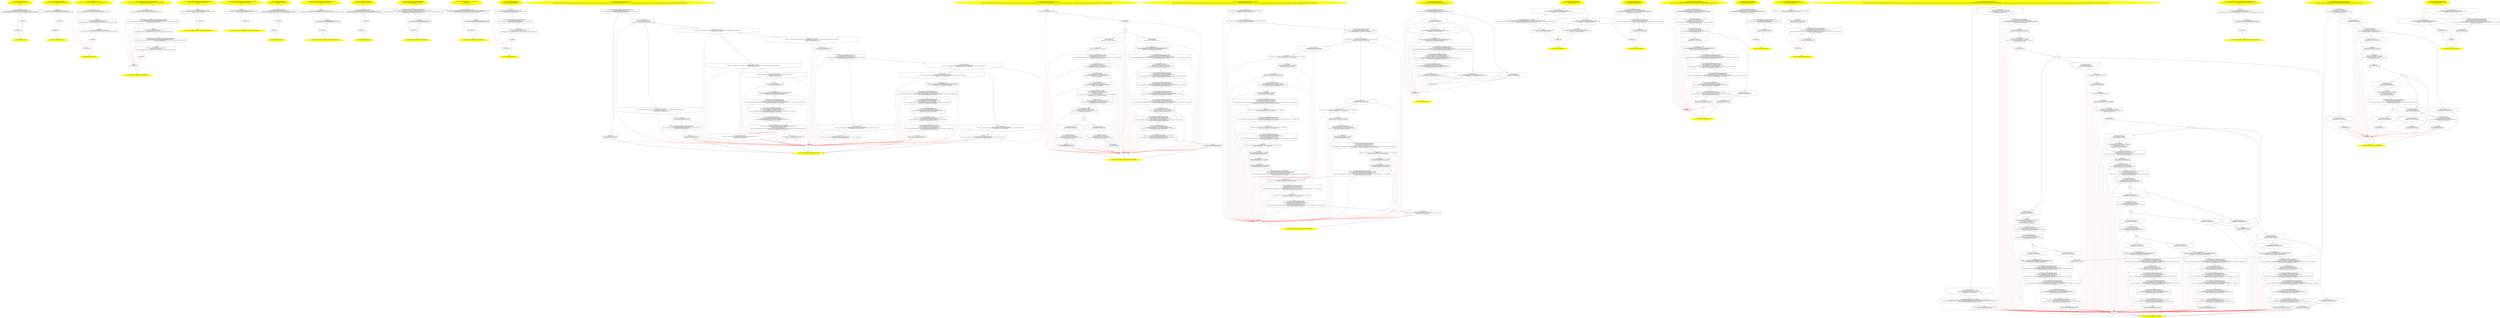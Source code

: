 /* @generated */
digraph cfg {
"org.junit.rules.TemporaryFolder.<init>().ec639d4645bde2da2e7299aec966edc7_1" [label="1: Start TemporaryFolder.<init>()\nFormals:  this:org.junit.rules.TemporaryFolder*\nLocals:  \n  " color=yellow style=filled]
	

	 "org.junit.rules.TemporaryFolder.<init>().ec639d4645bde2da2e7299aec966edc7_1" -> "org.junit.rules.TemporaryFolder.<init>().ec639d4645bde2da2e7299aec966edc7_4" ;
"org.junit.rules.TemporaryFolder.<init>().ec639d4645bde2da2e7299aec966edc7_2" [label="2: Exit TemporaryFolder.<init>() \n  " color=yellow style=filled]
	

"org.junit.rules.TemporaryFolder.<init>().ec639d4645bde2da2e7299aec966edc7_3" [label="3:  exceptions sink \n  " shape="box"]
	

	 "org.junit.rules.TemporaryFolder.<init>().ec639d4645bde2da2e7299aec966edc7_3" -> "org.junit.rules.TemporaryFolder.<init>().ec639d4645bde2da2e7299aec966edc7_2" ;
"org.junit.rules.TemporaryFolder.<init>().ec639d4645bde2da2e7299aec966edc7_4" [label="4:  Call TemporaryFolder.<init>(File) \n   n$0=*&this:org.junit.rules.TemporaryFolder* [line 58]\n  n$1=_fun___cast(null:java.lang.Object*,sizeof(t=java.io.File;sub_t=( sub )(cast)):void) [line 58]\n  n$2=_fun_TemporaryFolder.<init>(File)(n$0:org.junit.rules.TemporaryFolder*,n$1:java.io.File*) [line 58]\n " shape="box"]
	

	 "org.junit.rules.TemporaryFolder.<init>().ec639d4645bde2da2e7299aec966edc7_4" -> "org.junit.rules.TemporaryFolder.<init>().ec639d4645bde2da2e7299aec966edc7_5" ;
	 "org.junit.rules.TemporaryFolder.<init>().ec639d4645bde2da2e7299aec966edc7_4" -> "org.junit.rules.TemporaryFolder.<init>().ec639d4645bde2da2e7299aec966edc7_3" [color="red" ];
"org.junit.rules.TemporaryFolder.<init>().ec639d4645bde2da2e7299aec966edc7_5" [label="5:  method_body \n  " shape="box"]
	

	 "org.junit.rules.TemporaryFolder.<init>().ec639d4645bde2da2e7299aec966edc7_5" -> "org.junit.rules.TemporaryFolder.<init>().ec639d4645bde2da2e7299aec966edc7_2" ;
	 "org.junit.rules.TemporaryFolder.<init>().ec639d4645bde2da2e7299aec966edc7_5" -> "org.junit.rules.TemporaryFolder.<init>().ec639d4645bde2da2e7299aec966edc7_3" [color="red" ];
"org.junit.rules.TemporaryFolder$Builder.<init>().4f791015a63d1e63c6e0014cf3f759ae_1" [label="1: Start TemporaryFolder$Builder.<init>()\nFormals:  this:org.junit.rules.TemporaryFolder$Builder*\nLocals:  \n  " color=yellow style=filled]
	

	 "org.junit.rules.TemporaryFolder$Builder.<init>().4f791015a63d1e63c6e0014cf3f759ae_1" -> "org.junit.rules.TemporaryFolder$Builder.<init>().4f791015a63d1e63c6e0014cf3f759ae_4" ;
"org.junit.rules.TemporaryFolder$Builder.<init>().4f791015a63d1e63c6e0014cf3f759ae_2" [label="2: Exit TemporaryFolder$Builder.<init>() \n  " color=yellow style=filled]
	

"org.junit.rules.TemporaryFolder$Builder.<init>().4f791015a63d1e63c6e0014cf3f759ae_3" [label="3:  exceptions sink \n  " shape="box"]
	

	 "org.junit.rules.TemporaryFolder$Builder.<init>().4f791015a63d1e63c6e0014cf3f759ae_3" -> "org.junit.rules.TemporaryFolder$Builder.<init>().4f791015a63d1e63c6e0014cf3f759ae_2" ;
"org.junit.rules.TemporaryFolder$Builder.<init>().4f791015a63d1e63c6e0014cf3f759ae_4" [label="4:  Call Object.<init>() \n   n$0=*&this:org.junit.rules.TemporaryFolder$Builder* [line 100]\n  n$1=_fun_Object.<init>()(n$0:org.junit.rules.TemporaryFolder$Builder*) [line 100]\n " shape="box"]
	

	 "org.junit.rules.TemporaryFolder$Builder.<init>().4f791015a63d1e63c6e0014cf3f759ae_4" -> "org.junit.rules.TemporaryFolder$Builder.<init>().4f791015a63d1e63c6e0014cf3f759ae_5" ;
	 "org.junit.rules.TemporaryFolder$Builder.<init>().4f791015a63d1e63c6e0014cf3f759ae_4" -> "org.junit.rules.TemporaryFolder$Builder.<init>().4f791015a63d1e63c6e0014cf3f759ae_3" [color="red" ];
"org.junit.rules.TemporaryFolder$Builder.<init>().4f791015a63d1e63c6e0014cf3f759ae_5" [label="5:  method_body \n  " shape="box"]
	

	 "org.junit.rules.TemporaryFolder$Builder.<init>().4f791015a63d1e63c6e0014cf3f759ae_5" -> "org.junit.rules.TemporaryFolder$Builder.<init>().4f791015a63d1e63c6e0014cf3f759ae_2" ;
	 "org.junit.rules.TemporaryFolder$Builder.<init>().4f791015a63d1e63c6e0014cf3f759ae_5" -> "org.junit.rules.TemporaryFolder$Builder.<init>().4f791015a63d1e63c6e0014cf3f759ae_3" [color="red" ];
"org.junit.rules.TemporaryFolder.<init>(java.io.File).c090179aae36158f4ecbf94d479d1b6a_1" [label="1: Start TemporaryFolder.<init>(File)\nFormals:  this:org.junit.rules.TemporaryFolder* parentFolder:java.io.File*\nLocals:  \n  " color=yellow style=filled]
	

	 "org.junit.rules.TemporaryFolder.<init>(java.io.File).c090179aae36158f4ecbf94d479d1b6a_1" -> "org.junit.rules.TemporaryFolder.<init>(java.io.File).c090179aae36158f4ecbf94d479d1b6a_4" ;
"org.junit.rules.TemporaryFolder.<init>(java.io.File).c090179aae36158f4ecbf94d479d1b6a_2" [label="2: Exit TemporaryFolder.<init>(File) \n  " color=yellow style=filled]
	

"org.junit.rules.TemporaryFolder.<init>(java.io.File).c090179aae36158f4ecbf94d479d1b6a_3" [label="3:  exceptions sink \n  " shape="box"]
	

	 "org.junit.rules.TemporaryFolder.<init>(java.io.File).c090179aae36158f4ecbf94d479d1b6a_3" -> "org.junit.rules.TemporaryFolder.<init>(java.io.File).c090179aae36158f4ecbf94d479d1b6a_2" ;
"org.junit.rules.TemporaryFolder.<init>(java.io.File).c090179aae36158f4ecbf94d479d1b6a_4" [label="4:  Call ExternalResource.<init>() \n   n$0=*&this:org.junit.rules.TemporaryFolder* [line 68]\n  n$1=_fun_ExternalResource.<init>()(n$0:org.junit.rules.TemporaryFolder*) [line 68]\n " shape="box"]
	

	 "org.junit.rules.TemporaryFolder.<init>(java.io.File).c090179aae36158f4ecbf94d479d1b6a_4" -> "org.junit.rules.TemporaryFolder.<init>(java.io.File).c090179aae36158f4ecbf94d479d1b6a_5" ;
	 "org.junit.rules.TemporaryFolder.<init>(java.io.File).c090179aae36158f4ecbf94d479d1b6a_4" -> "org.junit.rules.TemporaryFolder.<init>(java.io.File).c090179aae36158f4ecbf94d479d1b6a_3" [color="red" ];
"org.junit.rules.TemporaryFolder.<init>(java.io.File).c090179aae36158f4ecbf94d479d1b6a_5" [label="5:  method_body \n   n$2=*&this:org.junit.rules.TemporaryFolder* [line 69]\n  n$3=*&parentFolder:java.io.File* [line 69]\n  *n$2.parentFolder:org.junit.rules.TemporaryFolder(root org.junit.rules.TemporaryFolder)=n$3 [line 69]\n " shape="box"]
	

	 "org.junit.rules.TemporaryFolder.<init>(java.io.File).c090179aae36158f4ecbf94d479d1b6a_5" -> "org.junit.rules.TemporaryFolder.<init>(java.io.File).c090179aae36158f4ecbf94d479d1b6a_6" ;
	 "org.junit.rules.TemporaryFolder.<init>(java.io.File).c090179aae36158f4ecbf94d479d1b6a_5" -> "org.junit.rules.TemporaryFolder.<init>(java.io.File).c090179aae36158f4ecbf94d479d1b6a_3" [color="red" ];
"org.junit.rules.TemporaryFolder.<init>(java.io.File).c090179aae36158f4ecbf94d479d1b6a_6" [label="6:  method_body \n   n$4=*&this:org.junit.rules.TemporaryFolder* [line 70]\n  *n$4.assureDeletion:org.junit.rules.TemporaryFolder(root org.junit.rules.TemporaryFolder)=0 [line 70]\n " shape="box"]
	

	 "org.junit.rules.TemporaryFolder.<init>(java.io.File).c090179aae36158f4ecbf94d479d1b6a_6" -> "org.junit.rules.TemporaryFolder.<init>(java.io.File).c090179aae36158f4ecbf94d479d1b6a_7" ;
	 "org.junit.rules.TemporaryFolder.<init>(java.io.File).c090179aae36158f4ecbf94d479d1b6a_6" -> "org.junit.rules.TemporaryFolder.<init>(java.io.File).c090179aae36158f4ecbf94d479d1b6a_3" [color="red" ];
"org.junit.rules.TemporaryFolder.<init>(java.io.File).c090179aae36158f4ecbf94d479d1b6a_7" [label="7:  method_body \n  " shape="box"]
	

	 "org.junit.rules.TemporaryFolder.<init>(java.io.File).c090179aae36158f4ecbf94d479d1b6a_7" -> "org.junit.rules.TemporaryFolder.<init>(java.io.File).c090179aae36158f4ecbf94d479d1b6a_2" ;
	 "org.junit.rules.TemporaryFolder.<init>(java.io.File).c090179aae36158f4ecbf94d479d1b6a_7" -> "org.junit.rules.TemporaryFolder.<init>(java.io.File).c090179aae36158f4ecbf94d479d1b6a_3" [color="red" ];
"org.junit.rules.TemporaryFolder.<init>(org.junit.rules.TemporaryFolder$Builder).3e97790fc7a08050f468dd31815ec9bf_1" [label="1: Start TemporaryFolder.<init>(TemporaryFolder$Builder)\nFormals:  this:org.junit.rules.TemporaryFolder* builder:org.junit.rules.TemporaryFolder$Builder*\nLocals:  $irvar1:void $irvar0:void \n  " color=yellow style=filled]
	

	 "org.junit.rules.TemporaryFolder.<init>(org.junit.rules.TemporaryFolder$Builder).3e97790fc7a08050f468dd31815ec9bf_1" -> "org.junit.rules.TemporaryFolder.<init>(org.junit.rules.TemporaryFolder$Builder).3e97790fc7a08050f468dd31815ec9bf_4" ;
"org.junit.rules.TemporaryFolder.<init>(org.junit.rules.TemporaryFolder$Builder).3e97790fc7a08050f468dd31815ec9bf_2" [label="2: Exit TemporaryFolder.<init>(TemporaryFolder$Builder) \n  " color=yellow style=filled]
	

"org.junit.rules.TemporaryFolder.<init>(org.junit.rules.TemporaryFolder$Builder).3e97790fc7a08050f468dd31815ec9bf_3" [label="3:  exceptions sink \n  " shape="box"]
	

	 "org.junit.rules.TemporaryFolder.<init>(org.junit.rules.TemporaryFolder$Builder).3e97790fc7a08050f468dd31815ec9bf_3" -> "org.junit.rules.TemporaryFolder.<init>(org.junit.rules.TemporaryFolder$Builder).3e97790fc7a08050f468dd31815ec9bf_2" ;
"org.junit.rules.TemporaryFolder.<init>(org.junit.rules.TemporaryFolder$Builder).3e97790fc7a08050f468dd31815ec9bf_4" [label="4:  Call ExternalResource.<init>() \n   n$0=*&this:org.junit.rules.TemporaryFolder* [line 77]\n  n$1=_fun_ExternalResource.<init>()(n$0:org.junit.rules.TemporaryFolder*) [line 77]\n " shape="box"]
	

	 "org.junit.rules.TemporaryFolder.<init>(org.junit.rules.TemporaryFolder$Builder).3e97790fc7a08050f468dd31815ec9bf_4" -> "org.junit.rules.TemporaryFolder.<init>(org.junit.rules.TemporaryFolder$Builder).3e97790fc7a08050f468dd31815ec9bf_5" ;
	 "org.junit.rules.TemporaryFolder.<init>(org.junit.rules.TemporaryFolder$Builder).3e97790fc7a08050f468dd31815ec9bf_4" -> "org.junit.rules.TemporaryFolder.<init>(org.junit.rules.TemporaryFolder$Builder).3e97790fc7a08050f468dd31815ec9bf_3" [color="red" ];
"org.junit.rules.TemporaryFolder.<init>(org.junit.rules.TemporaryFolder$Builder).3e97790fc7a08050f468dd31815ec9bf_5" [label="5:  Call File TemporaryFolder$Builder.access$000(TemporaryFolder$Builder) \n   n$2=*&builder:org.junit.rules.TemporaryFolder$Builder* [line 78]\n  n$3=_fun_File TemporaryFolder$Builder.access$000(TemporaryFolder$Builder)(n$2:org.junit.rules.TemporaryFolder$Builder*) [line 78]\n  *&$irvar0:java.io.File*=n$3 [line 78]\n " shape="box"]
	

	 "org.junit.rules.TemporaryFolder.<init>(org.junit.rules.TemporaryFolder$Builder).3e97790fc7a08050f468dd31815ec9bf_5" -> "org.junit.rules.TemporaryFolder.<init>(org.junit.rules.TemporaryFolder$Builder).3e97790fc7a08050f468dd31815ec9bf_6" ;
	 "org.junit.rules.TemporaryFolder.<init>(org.junit.rules.TemporaryFolder$Builder).3e97790fc7a08050f468dd31815ec9bf_5" -> "org.junit.rules.TemporaryFolder.<init>(org.junit.rules.TemporaryFolder$Builder).3e97790fc7a08050f468dd31815ec9bf_3" [color="red" ];
"org.junit.rules.TemporaryFolder.<init>(org.junit.rules.TemporaryFolder$Builder).3e97790fc7a08050f468dd31815ec9bf_6" [label="6:  method_body \n   n$4=*&this:org.junit.rules.TemporaryFolder* [line 78]\n  n$5=*&$irvar0:java.io.File* [line 78]\n  *n$4.parentFolder:org.junit.rules.TemporaryFolder(root org.junit.rules.TemporaryFolder)=n$5 [line 78]\n " shape="box"]
	

	 "org.junit.rules.TemporaryFolder.<init>(org.junit.rules.TemporaryFolder$Builder).3e97790fc7a08050f468dd31815ec9bf_6" -> "org.junit.rules.TemporaryFolder.<init>(org.junit.rules.TemporaryFolder$Builder).3e97790fc7a08050f468dd31815ec9bf_7" ;
	 "org.junit.rules.TemporaryFolder.<init>(org.junit.rules.TemporaryFolder$Builder).3e97790fc7a08050f468dd31815ec9bf_6" -> "org.junit.rules.TemporaryFolder.<init>(org.junit.rules.TemporaryFolder$Builder).3e97790fc7a08050f468dd31815ec9bf_3" [color="red" ];
"org.junit.rules.TemporaryFolder.<init>(org.junit.rules.TemporaryFolder$Builder).3e97790fc7a08050f468dd31815ec9bf_7" [label="7:  Call boolean TemporaryFolder$Builder.access$100(TemporaryFolder$Builder) \n   n$6=*&builder:org.junit.rules.TemporaryFolder$Builder* [line 79]\n  n$7=_fun_boolean TemporaryFolder$Builder.access$100(TemporaryFolder$Builder)(n$6:org.junit.rules.TemporaryFolder$Builder*) [line 79]\n  *&$irvar1:_Bool=n$7 [line 79]\n " shape="box"]
	

	 "org.junit.rules.TemporaryFolder.<init>(org.junit.rules.TemporaryFolder$Builder).3e97790fc7a08050f468dd31815ec9bf_7" -> "org.junit.rules.TemporaryFolder.<init>(org.junit.rules.TemporaryFolder$Builder).3e97790fc7a08050f468dd31815ec9bf_8" ;
	 "org.junit.rules.TemporaryFolder.<init>(org.junit.rules.TemporaryFolder$Builder).3e97790fc7a08050f468dd31815ec9bf_7" -> "org.junit.rules.TemporaryFolder.<init>(org.junit.rules.TemporaryFolder$Builder).3e97790fc7a08050f468dd31815ec9bf_3" [color="red" ];
"org.junit.rules.TemporaryFolder.<init>(org.junit.rules.TemporaryFolder$Builder).3e97790fc7a08050f468dd31815ec9bf_8" [label="8:  method_body \n   n$8=*&this:org.junit.rules.TemporaryFolder* [line 79]\n  n$9=*&$irvar1:_Bool [line 79]\n  *n$8.assureDeletion:org.junit.rules.TemporaryFolder(root org.junit.rules.TemporaryFolder)=n$9 [line 79]\n " shape="box"]
	

	 "org.junit.rules.TemporaryFolder.<init>(org.junit.rules.TemporaryFolder$Builder).3e97790fc7a08050f468dd31815ec9bf_8" -> "org.junit.rules.TemporaryFolder.<init>(org.junit.rules.TemporaryFolder$Builder).3e97790fc7a08050f468dd31815ec9bf_9" ;
	 "org.junit.rules.TemporaryFolder.<init>(org.junit.rules.TemporaryFolder$Builder).3e97790fc7a08050f468dd31815ec9bf_8" -> "org.junit.rules.TemporaryFolder.<init>(org.junit.rules.TemporaryFolder$Builder).3e97790fc7a08050f468dd31815ec9bf_3" [color="red" ];
"org.junit.rules.TemporaryFolder.<init>(org.junit.rules.TemporaryFolder$Builder).3e97790fc7a08050f468dd31815ec9bf_9" [label="9:  method_body \n  " shape="box"]
	

	 "org.junit.rules.TemporaryFolder.<init>(org.junit.rules.TemporaryFolder$Builder).3e97790fc7a08050f468dd31815ec9bf_9" -> "org.junit.rules.TemporaryFolder.<init>(org.junit.rules.TemporaryFolder$Builder).3e97790fc7a08050f468dd31815ec9bf_2" ;
	 "org.junit.rules.TemporaryFolder.<init>(org.junit.rules.TemporaryFolder$Builder).3e97790fc7a08050f468dd31815ec9bf_9" -> "org.junit.rules.TemporaryFolder.<init>(org.junit.rules.TemporaryFolder$Builder).3e97790fc7a08050f468dd31815ec9bf_3" [color="red" ];
"org.junit.rules.TemporaryFolder$Builder.access$000(org.junit.rules.TemporaryFolder$Builder):java.io..e4baa805577f70d7521c55b1276792f6_1" [label="1: Start File TemporaryFolder$Builder.access$000(TemporaryFolder$Builder)\nFormals:  x0:org.junit.rules.TemporaryFolder$Builder*\nLocals:  \n  " color=yellow style=filled]
	

	 "org.junit.rules.TemporaryFolder$Builder.access$000(org.junit.rules.TemporaryFolder$Builder):java.io..e4baa805577f70d7521c55b1276792f6_1" -> "org.junit.rules.TemporaryFolder$Builder.access$000(org.junit.rules.TemporaryFolder$Builder):java.io..e4baa805577f70d7521c55b1276792f6_4" ;
"org.junit.rules.TemporaryFolder$Builder.access$000(org.junit.rules.TemporaryFolder$Builder):java.io..e4baa805577f70d7521c55b1276792f6_2" [label="2: Exit File TemporaryFolder$Builder.access$000(TemporaryFolder$Builder) \n  " color=yellow style=filled]
	

"org.junit.rules.TemporaryFolder$Builder.access$000(org.junit.rules.TemporaryFolder$Builder):java.io..e4baa805577f70d7521c55b1276792f6_3" [label="3:  exceptions sink \n  " shape="box"]
	

	 "org.junit.rules.TemporaryFolder$Builder.access$000(org.junit.rules.TemporaryFolder$Builder):java.io..e4baa805577f70d7521c55b1276792f6_3" -> "org.junit.rules.TemporaryFolder$Builder.access$000(org.junit.rules.TemporaryFolder$Builder):java.io..e4baa805577f70d7521c55b1276792f6_2" ;
"org.junit.rules.TemporaryFolder$Builder.access$000(org.junit.rules.TemporaryFolder$Builder):java.io..e4baa805577f70d7521c55b1276792f6_4" [label="4:  method_body \n   n$0=*&x0:org.junit.rules.TemporaryFolder$Builder* [line 96]\n  n$1=*n$0.parentFolder:java.io.File*(root org.junit.rules.TemporaryFolder$Builder) [line 96]\n  *&return:java.io.File*=n$1 [line 96]\n " shape="box"]
	

	 "org.junit.rules.TemporaryFolder$Builder.access$000(org.junit.rules.TemporaryFolder$Builder):java.io..e4baa805577f70d7521c55b1276792f6_4" -> "org.junit.rules.TemporaryFolder$Builder.access$000(org.junit.rules.TemporaryFolder$Builder):java.io..e4baa805577f70d7521c55b1276792f6_2" ;
	 "org.junit.rules.TemporaryFolder$Builder.access$000(org.junit.rules.TemporaryFolder$Builder):java.io..e4baa805577f70d7521c55b1276792f6_4" -> "org.junit.rules.TemporaryFolder$Builder.access$000(org.junit.rules.TemporaryFolder$Builder):java.io..e4baa805577f70d7521c55b1276792f6_3" [color="red" ];
"org.junit.rules.TemporaryFolder$Builder.access$100(org.junit.rules.TemporaryFolder$Builder):boolean.631fc227ed9872ee5377f7fd64c4a027_1" [label="1: Start boolean TemporaryFolder$Builder.access$100(TemporaryFolder$Builder)\nFormals:  x0:org.junit.rules.TemporaryFolder$Builder*\nLocals:  \n  " color=yellow style=filled]
	

	 "org.junit.rules.TemporaryFolder$Builder.access$100(org.junit.rules.TemporaryFolder$Builder):boolean.631fc227ed9872ee5377f7fd64c4a027_1" -> "org.junit.rules.TemporaryFolder$Builder.access$100(org.junit.rules.TemporaryFolder$Builder):boolean.631fc227ed9872ee5377f7fd64c4a027_4" ;
"org.junit.rules.TemporaryFolder$Builder.access$100(org.junit.rules.TemporaryFolder$Builder):boolean.631fc227ed9872ee5377f7fd64c4a027_2" [label="2: Exit boolean TemporaryFolder$Builder.access$100(TemporaryFolder$Builder) \n  " color=yellow style=filled]
	

"org.junit.rules.TemporaryFolder$Builder.access$100(org.junit.rules.TemporaryFolder$Builder):boolean.631fc227ed9872ee5377f7fd64c4a027_3" [label="3:  exceptions sink \n  " shape="box"]
	

	 "org.junit.rules.TemporaryFolder$Builder.access$100(org.junit.rules.TemporaryFolder$Builder):boolean.631fc227ed9872ee5377f7fd64c4a027_3" -> "org.junit.rules.TemporaryFolder$Builder.access$100(org.junit.rules.TemporaryFolder$Builder):boolean.631fc227ed9872ee5377f7fd64c4a027_2" ;
"org.junit.rules.TemporaryFolder$Builder.access$100(org.junit.rules.TemporaryFolder$Builder):boolean.631fc227ed9872ee5377f7fd64c4a027_4" [label="4:  method_body \n   n$0=*&x0:org.junit.rules.TemporaryFolder$Builder* [line 96]\n  n$1=*n$0.assureDeletion:_Bool(root org.junit.rules.TemporaryFolder$Builder) [line 96]\n  *&return:_Bool=n$1 [line 96]\n " shape="box"]
	

	 "org.junit.rules.TemporaryFolder$Builder.access$100(org.junit.rules.TemporaryFolder$Builder):boolean.631fc227ed9872ee5377f7fd64c4a027_4" -> "org.junit.rules.TemporaryFolder$Builder.access$100(org.junit.rules.TemporaryFolder$Builder):boolean.631fc227ed9872ee5377f7fd64c4a027_2" ;
	 "org.junit.rules.TemporaryFolder$Builder.access$100(org.junit.rules.TemporaryFolder$Builder):boolean.631fc227ed9872ee5377f7fd64c4a027_4" -> "org.junit.rules.TemporaryFolder$Builder.access$100(org.junit.rules.TemporaryFolder$Builder):boolean.631fc227ed9872ee5377f7fd64c4a027_3" [color="red" ];
"org.junit.rules.TemporaryFolder.after():void.1904f2e30a265178fe6c43cc2f1f5eea_1" [label="1: Start void TemporaryFolder.after()\nFormals:  this:org.junit.rules.TemporaryFolder*\nLocals:  \n  " color=yellow style=filled]
	

	 "org.junit.rules.TemporaryFolder.after():void.1904f2e30a265178fe6c43cc2f1f5eea_1" -> "org.junit.rules.TemporaryFolder.after():void.1904f2e30a265178fe6c43cc2f1f5eea_4" ;
"org.junit.rules.TemporaryFolder.after():void.1904f2e30a265178fe6c43cc2f1f5eea_2" [label="2: Exit void TemporaryFolder.after() \n  " color=yellow style=filled]
	

"org.junit.rules.TemporaryFolder.after():void.1904f2e30a265178fe6c43cc2f1f5eea_3" [label="3:  exceptions sink \n  " shape="box"]
	

	 "org.junit.rules.TemporaryFolder.after():void.1904f2e30a265178fe6c43cc2f1f5eea_3" -> "org.junit.rules.TemporaryFolder.after():void.1904f2e30a265178fe6c43cc2f1f5eea_2" ;
"org.junit.rules.TemporaryFolder.after():void.1904f2e30a265178fe6c43cc2f1f5eea_4" [label="4:  Call void TemporaryFolder.delete() \n   n$0=*&this:org.junit.rules.TemporaryFolder* [line 141]\n  _=*n$0:org.junit.rules.TemporaryFolder*(root org.junit.rules.TemporaryFolder) [line 141]\n  n$2=_fun_void TemporaryFolder.delete()(n$0:org.junit.rules.TemporaryFolder*) virtual [line 141]\n " shape="box"]
	

	 "org.junit.rules.TemporaryFolder.after():void.1904f2e30a265178fe6c43cc2f1f5eea_4" -> "org.junit.rules.TemporaryFolder.after():void.1904f2e30a265178fe6c43cc2f1f5eea_5" ;
	 "org.junit.rules.TemporaryFolder.after():void.1904f2e30a265178fe6c43cc2f1f5eea_4" -> "org.junit.rules.TemporaryFolder.after():void.1904f2e30a265178fe6c43cc2f1f5eea_3" [color="red" ];
"org.junit.rules.TemporaryFolder.after():void.1904f2e30a265178fe6c43cc2f1f5eea_5" [label="5:  method_body \n  " shape="box"]
	

	 "org.junit.rules.TemporaryFolder.after():void.1904f2e30a265178fe6c43cc2f1f5eea_5" -> "org.junit.rules.TemporaryFolder.after():void.1904f2e30a265178fe6c43cc2f1f5eea_2" ;
	 "org.junit.rules.TemporaryFolder.after():void.1904f2e30a265178fe6c43cc2f1f5eea_5" -> "org.junit.rules.TemporaryFolder.after():void.1904f2e30a265178fe6c43cc2f1f5eea_3" [color="red" ];
"org.junit.rules.TemporaryFolder$Builder.assureDeletion():org.junit.rules.TemporaryFolder$Builder.363cca3aaee4f6b580663971b17fc541_1" [label="1: Start TemporaryFolder$Builder TemporaryFolder$Builder.assureDeletion()\nFormals:  this:org.junit.rules.TemporaryFolder$Builder*\nLocals:  \n  " color=yellow style=filled]
	

	 "org.junit.rules.TemporaryFolder$Builder.assureDeletion():org.junit.rules.TemporaryFolder$Builder.363cca3aaee4f6b580663971b17fc541_1" -> "org.junit.rules.TemporaryFolder$Builder.assureDeletion():org.junit.rules.TemporaryFolder$Builder.363cca3aaee4f6b580663971b17fc541_4" ;
"org.junit.rules.TemporaryFolder$Builder.assureDeletion():org.junit.rules.TemporaryFolder$Builder.363cca3aaee4f6b580663971b17fc541_2" [label="2: Exit TemporaryFolder$Builder TemporaryFolder$Builder.assureDeletion() \n  " color=yellow style=filled]
	

"org.junit.rules.TemporaryFolder$Builder.assureDeletion():org.junit.rules.TemporaryFolder$Builder.363cca3aaee4f6b580663971b17fc541_3" [label="3:  exceptions sink \n  " shape="box"]
	

	 "org.junit.rules.TemporaryFolder$Builder.assureDeletion():org.junit.rules.TemporaryFolder$Builder.363cca3aaee4f6b580663971b17fc541_3" -> "org.junit.rules.TemporaryFolder$Builder.assureDeletion():org.junit.rules.TemporaryFolder$Builder.363cca3aaee4f6b580663971b17fc541_2" ;
"org.junit.rules.TemporaryFolder$Builder.assureDeletion():org.junit.rules.TemporaryFolder$Builder.363cca3aaee4f6b580663971b17fc541_4" [label="4:  method_body \n   n$0=*&this:org.junit.rules.TemporaryFolder$Builder* [line 122]\n  *n$0.assureDeletion:org.junit.rules.TemporaryFolder$Builder(root org.junit.rules.TemporaryFolder$Builder)=1 [line 122]\n " shape="box"]
	

	 "org.junit.rules.TemporaryFolder$Builder.assureDeletion():org.junit.rules.TemporaryFolder$Builder.363cca3aaee4f6b580663971b17fc541_4" -> "org.junit.rules.TemporaryFolder$Builder.assureDeletion():org.junit.rules.TemporaryFolder$Builder.363cca3aaee4f6b580663971b17fc541_5" ;
	 "org.junit.rules.TemporaryFolder$Builder.assureDeletion():org.junit.rules.TemporaryFolder$Builder.363cca3aaee4f6b580663971b17fc541_4" -> "org.junit.rules.TemporaryFolder$Builder.assureDeletion():org.junit.rules.TemporaryFolder$Builder.363cca3aaee4f6b580663971b17fc541_3" [color="red" ];
"org.junit.rules.TemporaryFolder$Builder.assureDeletion():org.junit.rules.TemporaryFolder$Builder.363cca3aaee4f6b580663971b17fc541_5" [label="5:  method_body \n   n$1=*&this:org.junit.rules.TemporaryFolder$Builder* [line 123]\n  *&return:org.junit.rules.TemporaryFolder$Builder*=n$1 [line 123]\n " shape="box"]
	

	 "org.junit.rules.TemporaryFolder$Builder.assureDeletion():org.junit.rules.TemporaryFolder$Builder.363cca3aaee4f6b580663971b17fc541_5" -> "org.junit.rules.TemporaryFolder$Builder.assureDeletion():org.junit.rules.TemporaryFolder$Builder.363cca3aaee4f6b580663971b17fc541_2" ;
	 "org.junit.rules.TemporaryFolder$Builder.assureDeletion():org.junit.rules.TemporaryFolder$Builder.363cca3aaee4f6b580663971b17fc541_5" -> "org.junit.rules.TemporaryFolder$Builder.assureDeletion():org.junit.rules.TemporaryFolder$Builder.363cca3aaee4f6b580663971b17fc541_3" [color="red" ];
"org.junit.rules.TemporaryFolder.before():void.a40aa1f5d779e4d55c03c5ce97e2f26b_1" [label="1: Start void TemporaryFolder.before()\nFormals:  this:org.junit.rules.TemporaryFolder*\nLocals:  \n  " color=yellow style=filled]
	

	 "org.junit.rules.TemporaryFolder.before():void.a40aa1f5d779e4d55c03c5ce97e2f26b_1" -> "org.junit.rules.TemporaryFolder.before():void.a40aa1f5d779e4d55c03c5ce97e2f26b_4" ;
"org.junit.rules.TemporaryFolder.before():void.a40aa1f5d779e4d55c03c5ce97e2f26b_2" [label="2: Exit void TemporaryFolder.before() \n  " color=yellow style=filled]
	

"org.junit.rules.TemporaryFolder.before():void.a40aa1f5d779e4d55c03c5ce97e2f26b_3" [label="3:  exceptions sink \n  " shape="box"]
	

	 "org.junit.rules.TemporaryFolder.before():void.a40aa1f5d779e4d55c03c5ce97e2f26b_3" -> "org.junit.rules.TemporaryFolder.before():void.a40aa1f5d779e4d55c03c5ce97e2f26b_2" ;
"org.junit.rules.TemporaryFolder.before():void.a40aa1f5d779e4d55c03c5ce97e2f26b_4" [label="4:  Call void TemporaryFolder.create() \n   n$0=*&this:org.junit.rules.TemporaryFolder* [line 136]\n  _=*n$0:org.junit.rules.TemporaryFolder*(root org.junit.rules.TemporaryFolder) [line 136]\n  n$2=_fun_void TemporaryFolder.create()(n$0:org.junit.rules.TemporaryFolder*) virtual [line 136]\n " shape="box"]
	

	 "org.junit.rules.TemporaryFolder.before():void.a40aa1f5d779e4d55c03c5ce97e2f26b_4" -> "org.junit.rules.TemporaryFolder.before():void.a40aa1f5d779e4d55c03c5ce97e2f26b_5" ;
	 "org.junit.rules.TemporaryFolder.before():void.a40aa1f5d779e4d55c03c5ce97e2f26b_4" -> "org.junit.rules.TemporaryFolder.before():void.a40aa1f5d779e4d55c03c5ce97e2f26b_3" [color="red" ];
"org.junit.rules.TemporaryFolder.before():void.a40aa1f5d779e4d55c03c5ce97e2f26b_5" [label="5:  method_body \n  " shape="box"]
	

	 "org.junit.rules.TemporaryFolder.before():void.a40aa1f5d779e4d55c03c5ce97e2f26b_5" -> "org.junit.rules.TemporaryFolder.before():void.a40aa1f5d779e4d55c03c5ce97e2f26b_2" ;
	 "org.junit.rules.TemporaryFolder.before():void.a40aa1f5d779e4d55c03c5ce97e2f26b_5" -> "org.junit.rules.TemporaryFolder.before():void.a40aa1f5d779e4d55c03c5ce97e2f26b_3" [color="red" ];
"org.junit.rules.TemporaryFolder$Builder.build():org.junit.rules.TemporaryFolder.51403ec20e768300c3dd072ae5cf2794_1" [label="1: Start TemporaryFolder TemporaryFolder$Builder.build()\nFormals:  this:org.junit.rules.TemporaryFolder$Builder*\nLocals:  $irvar0:void \n  " color=yellow style=filled]
	

	 "org.junit.rules.TemporaryFolder$Builder.build():org.junit.rules.TemporaryFolder.51403ec20e768300c3dd072ae5cf2794_1" -> "org.junit.rules.TemporaryFolder$Builder.build():org.junit.rules.TemporaryFolder.51403ec20e768300c3dd072ae5cf2794_4" ;
"org.junit.rules.TemporaryFolder$Builder.build():org.junit.rules.TemporaryFolder.51403ec20e768300c3dd072ae5cf2794_2" [label="2: Exit TemporaryFolder TemporaryFolder$Builder.build() \n  " color=yellow style=filled]
	

"org.junit.rules.TemporaryFolder$Builder.build():org.junit.rules.TemporaryFolder.51403ec20e768300c3dd072ae5cf2794_3" [label="3:  exceptions sink \n  " shape="box"]
	

	 "org.junit.rules.TemporaryFolder$Builder.build():org.junit.rules.TemporaryFolder.51403ec20e768300c3dd072ae5cf2794_3" -> "org.junit.rules.TemporaryFolder$Builder.build():org.junit.rules.TemporaryFolder.51403ec20e768300c3dd072ae5cf2794_2" ;
"org.junit.rules.TemporaryFolder$Builder.build():org.junit.rules.TemporaryFolder.51403ec20e768300c3dd072ae5cf2794_4" [label="4:  Call TemporaryFolder.<init>(TemporaryFolder$Builder) \n   n$0=_fun___new(sizeof(t=org.junit.rules.TemporaryFolder):org.junit.rules.TemporaryFolder*) [line 130]\n  n$1=*&this:org.junit.rules.TemporaryFolder$Builder* [line 130]\n  n$2=_fun_TemporaryFolder.<init>(TemporaryFolder$Builder)(n$0:org.junit.rules.TemporaryFolder*,n$1:org.junit.rules.TemporaryFolder$Builder*) [line 130]\n  *&$irvar0:org.junit.rules.TemporaryFolder*=n$0 [line 130]\n " shape="box"]
	

	 "org.junit.rules.TemporaryFolder$Builder.build():org.junit.rules.TemporaryFolder.51403ec20e768300c3dd072ae5cf2794_4" -> "org.junit.rules.TemporaryFolder$Builder.build():org.junit.rules.TemporaryFolder.51403ec20e768300c3dd072ae5cf2794_5" ;
	 "org.junit.rules.TemporaryFolder$Builder.build():org.junit.rules.TemporaryFolder.51403ec20e768300c3dd072ae5cf2794_4" -> "org.junit.rules.TemporaryFolder$Builder.build():org.junit.rules.TemporaryFolder.51403ec20e768300c3dd072ae5cf2794_3" [color="red" ];
"org.junit.rules.TemporaryFolder$Builder.build():org.junit.rules.TemporaryFolder.51403ec20e768300c3dd072ae5cf2794_5" [label="5:  method_body \n   n$3=*&$irvar0:org.junit.rules.TemporaryFolder* [line 130]\n  *&return:org.junit.rules.TemporaryFolder*=n$3 [line 130]\n " shape="box"]
	

	 "org.junit.rules.TemporaryFolder$Builder.build():org.junit.rules.TemporaryFolder.51403ec20e768300c3dd072ae5cf2794_5" -> "org.junit.rules.TemporaryFolder$Builder.build():org.junit.rules.TemporaryFolder.51403ec20e768300c3dd072ae5cf2794_2" ;
	 "org.junit.rules.TemporaryFolder$Builder.build():org.junit.rules.TemporaryFolder.51403ec20e768300c3dd072ae5cf2794_5" -> "org.junit.rules.TemporaryFolder$Builder.build():org.junit.rules.TemporaryFolder.51403ec20e768300c3dd072ae5cf2794_3" [color="red" ];
"org.junit.rules.TemporaryFolder.builder():org.junit.rules.TemporaryFolder$Builder.ad9de1cfd7b2a329a2f2fbd527ada3f8_1" [label="1: Start TemporaryFolder$Builder TemporaryFolder.builder()\nFormals: \nLocals:  $irvar0:void \n  " color=yellow style=filled]
	

	 "org.junit.rules.TemporaryFolder.builder():org.junit.rules.TemporaryFolder$Builder.ad9de1cfd7b2a329a2f2fbd527ada3f8_1" -> "org.junit.rules.TemporaryFolder.builder():org.junit.rules.TemporaryFolder$Builder.ad9de1cfd7b2a329a2f2fbd527ada3f8_4" ;
"org.junit.rules.TemporaryFolder.builder():org.junit.rules.TemporaryFolder$Builder.ad9de1cfd7b2a329a2f2fbd527ada3f8_2" [label="2: Exit TemporaryFolder$Builder TemporaryFolder.builder() \n  " color=yellow style=filled]
	

"org.junit.rules.TemporaryFolder.builder():org.junit.rules.TemporaryFolder$Builder.ad9de1cfd7b2a329a2f2fbd527ada3f8_3" [label="3:  exceptions sink \n  " shape="box"]
	

	 "org.junit.rules.TemporaryFolder.builder():org.junit.rules.TemporaryFolder$Builder.ad9de1cfd7b2a329a2f2fbd527ada3f8_3" -> "org.junit.rules.TemporaryFolder.builder():org.junit.rules.TemporaryFolder$Builder.ad9de1cfd7b2a329a2f2fbd527ada3f8_2" ;
"org.junit.rules.TemporaryFolder.builder():org.junit.rules.TemporaryFolder$Builder.ad9de1cfd7b2a329a2f2fbd527ada3f8_4" [label="4:  Call TemporaryFolder$Builder.<init>() \n   n$0=_fun___new(sizeof(t=org.junit.rules.TemporaryFolder$Builder):org.junit.rules.TemporaryFolder$Builder*) [line 88]\n  n$1=_fun_TemporaryFolder$Builder.<init>()(n$0:org.junit.rules.TemporaryFolder$Builder*) [line 88]\n  *&$irvar0:org.junit.rules.TemporaryFolder$Builder*=n$0 [line 88]\n " shape="box"]
	

	 "org.junit.rules.TemporaryFolder.builder():org.junit.rules.TemporaryFolder$Builder.ad9de1cfd7b2a329a2f2fbd527ada3f8_4" -> "org.junit.rules.TemporaryFolder.builder():org.junit.rules.TemporaryFolder$Builder.ad9de1cfd7b2a329a2f2fbd527ada3f8_5" ;
	 "org.junit.rules.TemporaryFolder.builder():org.junit.rules.TemporaryFolder$Builder.ad9de1cfd7b2a329a2f2fbd527ada3f8_4" -> "org.junit.rules.TemporaryFolder.builder():org.junit.rules.TemporaryFolder$Builder.ad9de1cfd7b2a329a2f2fbd527ada3f8_3" [color="red" ];
"org.junit.rules.TemporaryFolder.builder():org.junit.rules.TemporaryFolder$Builder.ad9de1cfd7b2a329a2f2fbd527ada3f8_5" [label="5:  method_body \n   n$2=*&$irvar0:org.junit.rules.TemporaryFolder$Builder* [line 88]\n  *&return:org.junit.rules.TemporaryFolder$Builder*=n$2 [line 88]\n " shape="box"]
	

	 "org.junit.rules.TemporaryFolder.builder():org.junit.rules.TemporaryFolder$Builder.ad9de1cfd7b2a329a2f2fbd527ada3f8_5" -> "org.junit.rules.TemporaryFolder.builder():org.junit.rules.TemporaryFolder$Builder.ad9de1cfd7b2a329a2f2fbd527ada3f8_2" ;
	 "org.junit.rules.TemporaryFolder.builder():org.junit.rules.TemporaryFolder$Builder.ad9de1cfd7b2a329a2f2fbd527ada3f8_5" -> "org.junit.rules.TemporaryFolder.builder():org.junit.rules.TemporaryFolder$Builder.ad9de1cfd7b2a329a2f2fbd527ada3f8_3" [color="red" ];
"org.junit.rules.TemporaryFolder.create():void.3cc66370f16fca97960bb9795f70d003_1" [label="1: Start void TemporaryFolder.create()\nFormals:  this:org.junit.rules.TemporaryFolder*\nLocals:  $irvar1:void $irvar0:void \n  " color=yellow style=filled]
	

	 "org.junit.rules.TemporaryFolder.create():void.3cc66370f16fca97960bb9795f70d003_1" -> "org.junit.rules.TemporaryFolder.create():void.3cc66370f16fca97960bb9795f70d003_4" ;
"org.junit.rules.TemporaryFolder.create():void.3cc66370f16fca97960bb9795f70d003_2" [label="2: Exit void TemporaryFolder.create() \n  " color=yellow style=filled]
	

"org.junit.rules.TemporaryFolder.create():void.3cc66370f16fca97960bb9795f70d003_3" [label="3:  exceptions sink \n  " shape="box"]
	

	 "org.junit.rules.TemporaryFolder.create():void.3cc66370f16fca97960bb9795f70d003_3" -> "org.junit.rules.TemporaryFolder.create():void.3cc66370f16fca97960bb9795f70d003_2" ;
"org.junit.rules.TemporaryFolder.create():void.3cc66370f16fca97960bb9795f70d003_4" [label="4:  method_body \n   n$0=*&this:org.junit.rules.TemporaryFolder* [line 150]\n  n$1=*n$0.parentFolder:java.io.File*(root org.junit.rules.TemporaryFolder) [line 150]\n  *&$irvar0:java.io.File*=n$1 [line 150]\n " shape="box"]
	

	 "org.junit.rules.TemporaryFolder.create():void.3cc66370f16fca97960bb9795f70d003_4" -> "org.junit.rules.TemporaryFolder.create():void.3cc66370f16fca97960bb9795f70d003_5" ;
	 "org.junit.rules.TemporaryFolder.create():void.3cc66370f16fca97960bb9795f70d003_4" -> "org.junit.rules.TemporaryFolder.create():void.3cc66370f16fca97960bb9795f70d003_3" [color="red" ];
"org.junit.rules.TemporaryFolder.create():void.3cc66370f16fca97960bb9795f70d003_5" [label="5:  Call File TemporaryFolder.createTemporaryFolderIn(File) \n   n$2=*&$irvar0:java.io.File* [line 150]\n  n$3=_fun_File TemporaryFolder.createTemporaryFolderIn(File)(n$2:java.io.File*) [line 150]\n  *&$irvar1:java.io.File*=n$3 [line 150]\n " shape="box"]
	

	 "org.junit.rules.TemporaryFolder.create():void.3cc66370f16fca97960bb9795f70d003_5" -> "org.junit.rules.TemporaryFolder.create():void.3cc66370f16fca97960bb9795f70d003_6" ;
	 "org.junit.rules.TemporaryFolder.create():void.3cc66370f16fca97960bb9795f70d003_5" -> "org.junit.rules.TemporaryFolder.create():void.3cc66370f16fca97960bb9795f70d003_3" [color="red" ];
"org.junit.rules.TemporaryFolder.create():void.3cc66370f16fca97960bb9795f70d003_6" [label="6:  method_body \n   n$4=*&this:org.junit.rules.TemporaryFolder* [line 150]\n  n$5=*&$irvar1:java.io.File* [line 150]\n  *n$4.folder:org.junit.rules.TemporaryFolder(root org.junit.rules.TemporaryFolder)=n$5 [line 150]\n " shape="box"]
	

	 "org.junit.rules.TemporaryFolder.create():void.3cc66370f16fca97960bb9795f70d003_6" -> "org.junit.rules.TemporaryFolder.create():void.3cc66370f16fca97960bb9795f70d003_7" ;
	 "org.junit.rules.TemporaryFolder.create():void.3cc66370f16fca97960bb9795f70d003_6" -> "org.junit.rules.TemporaryFolder.create():void.3cc66370f16fca97960bb9795f70d003_3" [color="red" ];
"org.junit.rules.TemporaryFolder.create():void.3cc66370f16fca97960bb9795f70d003_7" [label="7:  method_body \n  " shape="box"]
	

	 "org.junit.rules.TemporaryFolder.create():void.3cc66370f16fca97960bb9795f70d003_7" -> "org.junit.rules.TemporaryFolder.create():void.3cc66370f16fca97960bb9795f70d003_2" ;
	 "org.junit.rules.TemporaryFolder.create():void.3cc66370f16fca97960bb9795f70d003_7" -> "org.junit.rules.TemporaryFolder.create():void.3cc66370f16fca97960bb9795f70d003_3" [color="red" ];
"org.junit.rules.TemporaryFolder.createTemporaryFolderIn(java.io.File):java.io.File.12b96bd66136469dfebd8bebe7cac778_1" [label="1: Start File TemporaryFolder.createTemporaryFolderIn(File)\nFormals:  parentFolder:java.io.File*\nLocals:  $irvar11:void $irvar10:void $irvar9:void $irvar8:void $irvar7:void CatchVar76:void $irvar6:void $irvar5:void $irvar4:void $irvar3:void $irvar2:void CatchVar11:void $irvar1:void CatchVar5:void $irvar0:void e:java.lang.reflect.InvocationTargetException* exception:java.io.IOException* cause:java.lang.Throwable* ignore:java.lang.ClassNotFoundException* \n  " color=yellow style=filled]
	

	 "org.junit.rules.TemporaryFolder.createTemporaryFolderIn(java.io.File):java.io.File.12b96bd66136469dfebd8bebe7cac778_1" -> "org.junit.rules.TemporaryFolder.createTemporaryFolderIn(java.io.File):java.io.File.12b96bd66136469dfebd8bebe7cac778_4" ;
"org.junit.rules.TemporaryFolder.createTemporaryFolderIn(java.io.File):java.io.File.12b96bd66136469dfebd8bebe7cac778_2" [label="2: Exit File TemporaryFolder.createTemporaryFolderIn(File) \n  " color=yellow style=filled]
	

"org.junit.rules.TemporaryFolder.createTemporaryFolderIn(java.io.File):java.io.File.12b96bd66136469dfebd8bebe7cac778_3" [label="3:  exceptions sink \n  " shape="box"]
	

	 "org.junit.rules.TemporaryFolder.createTemporaryFolderIn(java.io.File):java.io.File.12b96bd66136469dfebd8bebe7cac778_3" -> "org.junit.rules.TemporaryFolder.createTemporaryFolderIn(java.io.File):java.io.File.12b96bd66136469dfebd8bebe7cac778_2" ;
"org.junit.rules.TemporaryFolder.createTemporaryFolderIn(java.io.File):java.io.File.12b96bd66136469dfebd8bebe7cac778_4" [label="4:  Call File TemporaryFolder.createTemporaryFolderWithNioApi(File) \n   n$0=*&parentFolder:java.io.File* [line 237]\n  n$1=_fun_File TemporaryFolder.createTemporaryFolderWithNioApi(File)(n$0:java.io.File*) [line 237]\n  *&$irvar0:java.io.File*=n$1 [line 237]\n " shape="box"]
	

	 "org.junit.rules.TemporaryFolder.createTemporaryFolderIn(java.io.File):java.io.File.12b96bd66136469dfebd8bebe7cac778_4" -> "org.junit.rules.TemporaryFolder.createTemporaryFolderIn(java.io.File):java.io.File.12b96bd66136469dfebd8bebe7cac778_5" ;
	 "org.junit.rules.TemporaryFolder.createTemporaryFolderIn(java.io.File):java.io.File.12b96bd66136469dfebd8bebe7cac778_4" -> "org.junit.rules.TemporaryFolder.createTemporaryFolderIn(java.io.File):java.io.File.12b96bd66136469dfebd8bebe7cac778_37" [color="red" ];
"org.junit.rules.TemporaryFolder.createTemporaryFolderIn(java.io.File):java.io.File.12b96bd66136469dfebd8bebe7cac778_5" [label="5:  method_body \n   n$2=*&$irvar0:java.io.File* [line 237]\n  *&return:java.io.File*=n$2 [line 237]\n " shape="box"]
	

	 "org.junit.rules.TemporaryFolder.createTemporaryFolderIn(java.io.File):java.io.File.12b96bd66136469dfebd8bebe7cac778_5" -> "org.junit.rules.TemporaryFolder.createTemporaryFolderIn(java.io.File):java.io.File.12b96bd66136469dfebd8bebe7cac778_2" ;
	 "org.junit.rules.TemporaryFolder.createTemporaryFolderIn(java.io.File):java.io.File.12b96bd66136469dfebd8bebe7cac778_5" -> "org.junit.rules.TemporaryFolder.createTemporaryFolderIn(java.io.File):java.io.File.12b96bd66136469dfebd8bebe7cac778_3" [color="red" ];
"org.junit.rules.TemporaryFolder.createTemporaryFolderIn(java.io.File):java.io.File.12b96bd66136469dfebd8bebe7cac778_6" [label="6:  method_body \n   n$3=*&CatchVar5:java.lang.Object* [line 238]\n  *&ignore:java.lang.Object*=n$3 [line 238]\n " shape="box"]
	

	 "org.junit.rules.TemporaryFolder.createTemporaryFolderIn(java.io.File):java.io.File.12b96bd66136469dfebd8bebe7cac778_6" -> "org.junit.rules.TemporaryFolder.createTemporaryFolderIn(java.io.File):java.io.File.12b96bd66136469dfebd8bebe7cac778_7" ;
	 "org.junit.rules.TemporaryFolder.createTemporaryFolderIn(java.io.File):java.io.File.12b96bd66136469dfebd8bebe7cac778_6" -> "org.junit.rules.TemporaryFolder.createTemporaryFolderIn(java.io.File):java.io.File.12b96bd66136469dfebd8bebe7cac778_3" [color="red" ];
"org.junit.rules.TemporaryFolder.createTemporaryFolderIn(java.io.File):java.io.File.12b96bd66136469dfebd8bebe7cac778_7" [label="7:  Call File TemporaryFolder.createTemporaryFolderWithFileApi(File) \n   n$4=*&parentFolder:java.io.File* [line 240]\n  n$5=_fun_File TemporaryFolder.createTemporaryFolderWithFileApi(File)(n$4:java.io.File*) [line 240]\n  *&$irvar1:java.io.File*=n$5 [line 240]\n " shape="box"]
	

	 "org.junit.rules.TemporaryFolder.createTemporaryFolderIn(java.io.File):java.io.File.12b96bd66136469dfebd8bebe7cac778_7" -> "org.junit.rules.TemporaryFolder.createTemporaryFolderIn(java.io.File):java.io.File.12b96bd66136469dfebd8bebe7cac778_8" ;
	 "org.junit.rules.TemporaryFolder.createTemporaryFolderIn(java.io.File):java.io.File.12b96bd66136469dfebd8bebe7cac778_7" -> "org.junit.rules.TemporaryFolder.createTemporaryFolderIn(java.io.File):java.io.File.12b96bd66136469dfebd8bebe7cac778_3" [color="red" ];
"org.junit.rules.TemporaryFolder.createTemporaryFolderIn(java.io.File):java.io.File.12b96bd66136469dfebd8bebe7cac778_8" [label="8:  method_body \n   n$6=*&$irvar1:java.io.File* [line 240]\n  *&return:java.io.File*=n$6 [line 240]\n " shape="box"]
	

	 "org.junit.rules.TemporaryFolder.createTemporaryFolderIn(java.io.File):java.io.File.12b96bd66136469dfebd8bebe7cac778_8" -> "org.junit.rules.TemporaryFolder.createTemporaryFolderIn(java.io.File):java.io.File.12b96bd66136469dfebd8bebe7cac778_2" ;
	 "org.junit.rules.TemporaryFolder.createTemporaryFolderIn(java.io.File):java.io.File.12b96bd66136469dfebd8bebe7cac778_8" -> "org.junit.rules.TemporaryFolder.createTemporaryFolderIn(java.io.File):java.io.File.12b96bd66136469dfebd8bebe7cac778_3" [color="red" ];
"org.junit.rules.TemporaryFolder.createTemporaryFolderIn(java.io.File):java.io.File.12b96bd66136469dfebd8bebe7cac778_9" [label="9:  method_body \n   n$7=*&CatchVar11:java.lang.Object* [line 241]\n  *&e:java.lang.Object*=n$7 [line 241]\n " shape="box"]
	

	 "org.junit.rules.TemporaryFolder.createTemporaryFolderIn(java.io.File):java.io.File.12b96bd66136469dfebd8bebe7cac778_9" -> "org.junit.rules.TemporaryFolder.createTemporaryFolderIn(java.io.File):java.io.File.12b96bd66136469dfebd8bebe7cac778_10" ;
	 "org.junit.rules.TemporaryFolder.createTemporaryFolderIn(java.io.File):java.io.File.12b96bd66136469dfebd8bebe7cac778_9" -> "org.junit.rules.TemporaryFolder.createTemporaryFolderIn(java.io.File):java.io.File.12b96bd66136469dfebd8bebe7cac778_3" [color="red" ];
"org.junit.rules.TemporaryFolder.createTemporaryFolderIn(java.io.File):java.io.File.12b96bd66136469dfebd8bebe7cac778_10" [label="10:  Call Throwable InvocationTargetException.getCause() \n   n$8=*&e:java.lang.Object* [line 242]\n  _=*n$8:java.lang.Object*(root java.lang.Object) [line 242]\n  n$10=_fun_Throwable InvocationTargetException.getCause()(n$8:java.lang.Object*) virtual [line 242]\n  *&cause:java.lang.Throwable*=n$10 [line 242]\n " shape="box"]
	

	 "org.junit.rules.TemporaryFolder.createTemporaryFolderIn(java.io.File):java.io.File.12b96bd66136469dfebd8bebe7cac778_10" -> "org.junit.rules.TemporaryFolder.createTemporaryFolderIn(java.io.File):java.io.File.12b96bd66136469dfebd8bebe7cac778_11" ;
	 "org.junit.rules.TemporaryFolder.createTemporaryFolderIn(java.io.File):java.io.File.12b96bd66136469dfebd8bebe7cac778_10" -> "org.junit.rules.TemporaryFolder.createTemporaryFolderIn(java.io.File):java.io.File.12b96bd66136469dfebd8bebe7cac778_12" ;
	 "org.junit.rules.TemporaryFolder.createTemporaryFolderIn(java.io.File):java.io.File.12b96bd66136469dfebd8bebe7cac778_10" -> "org.junit.rules.TemporaryFolder.createTemporaryFolderIn(java.io.File):java.io.File.12b96bd66136469dfebd8bebe7cac778_3" [color="red" ];
"org.junit.rules.TemporaryFolder.createTemporaryFolderIn(java.io.File):java.io.File.12b96bd66136469dfebd8bebe7cac778_11" [label="11: Prune (true branch, if) \n   n$11=*&cause:java.lang.Throwable* [line 243]\n  n$12=_fun___instanceof(n$11:java.lang.Throwable*,sizeof(t=java.io.IOException;sub_t=( sub )(instof)):void) [line 243]\n  PRUNE(!(n$12 == 0), true); [line 243]\n " shape="invhouse"]
	

	 "org.junit.rules.TemporaryFolder.createTemporaryFolderIn(java.io.File):java.io.File.12b96bd66136469dfebd8bebe7cac778_11" -> "org.junit.rules.TemporaryFolder.createTemporaryFolderIn(java.io.File):java.io.File.12b96bd66136469dfebd8bebe7cac778_13" ;
	 "org.junit.rules.TemporaryFolder.createTemporaryFolderIn(java.io.File):java.io.File.12b96bd66136469dfebd8bebe7cac778_11" -> "org.junit.rules.TemporaryFolder.createTemporaryFolderIn(java.io.File):java.io.File.12b96bd66136469dfebd8bebe7cac778_3" [color="red" ];
"org.junit.rules.TemporaryFolder.createTemporaryFolderIn(java.io.File):java.io.File.12b96bd66136469dfebd8bebe7cac778_12" [label="12: Prune (false branch, if) \n   n$11=*&cause:java.lang.Throwable* [line 243]\n  n$12=_fun___instanceof(n$11:java.lang.Throwable*,sizeof(t=java.io.IOException;sub_t=( sub )(instof)):void) [line 243]\n  PRUNE((n$12 == 0), false); [line 243]\n " shape="invhouse"]
	

	 "org.junit.rules.TemporaryFolder.createTemporaryFolderIn(java.io.File):java.io.File.12b96bd66136469dfebd8bebe7cac778_12" -> "org.junit.rules.TemporaryFolder.createTemporaryFolderIn(java.io.File):java.io.File.12b96bd66136469dfebd8bebe7cac778_14" ;
	 "org.junit.rules.TemporaryFolder.createTemporaryFolderIn(java.io.File):java.io.File.12b96bd66136469dfebd8bebe7cac778_12" -> "org.junit.rules.TemporaryFolder.createTemporaryFolderIn(java.io.File):java.io.File.12b96bd66136469dfebd8bebe7cac778_15" ;
	 "org.junit.rules.TemporaryFolder.createTemporaryFolderIn(java.io.File):java.io.File.12b96bd66136469dfebd8bebe7cac778_12" -> "org.junit.rules.TemporaryFolder.createTemporaryFolderIn(java.io.File):java.io.File.12b96bd66136469dfebd8bebe7cac778_3" [color="red" ];
"org.junit.rules.TemporaryFolder.createTemporaryFolderIn(java.io.File):java.io.File.12b96bd66136469dfebd8bebe7cac778_13" [label="13:  throw \n   n$13=*&cause:java.lang.Throwable* [line 244]\n  n$14=_fun___cast(n$13:java.lang.Throwable*,sizeof(t=java.io.IOException;sub_t=( sub )(cast)):void) [line 244]\n  *&return:java.io.File*=EXN n$14 [line 244]\n " shape="box"]
	

	 "org.junit.rules.TemporaryFolder.createTemporaryFolderIn(java.io.File):java.io.File.12b96bd66136469dfebd8bebe7cac778_13" -> "org.junit.rules.TemporaryFolder.createTemporaryFolderIn(java.io.File):java.io.File.12b96bd66136469dfebd8bebe7cac778_2" ;
	 "org.junit.rules.TemporaryFolder.createTemporaryFolderIn(java.io.File):java.io.File.12b96bd66136469dfebd8bebe7cac778_13" -> "org.junit.rules.TemporaryFolder.createTemporaryFolderIn(java.io.File):java.io.File.12b96bd66136469dfebd8bebe7cac778_3" [color="red" ];
"org.junit.rules.TemporaryFolder.createTemporaryFolderIn(java.io.File):java.io.File.12b96bd66136469dfebd8bebe7cac778_14" [label="14: Prune (true branch, if) \n   n$15=*&cause:java.lang.Throwable* [line 246]\n  n$16=_fun___instanceof(n$15:java.lang.Throwable*,sizeof(t=java.lang.RuntimeException;sub_t=( sub )(instof)):void) [line 246]\n  PRUNE(!(n$16 == 0), true); [line 246]\n " shape="invhouse"]
	

	 "org.junit.rules.TemporaryFolder.createTemporaryFolderIn(java.io.File):java.io.File.12b96bd66136469dfebd8bebe7cac778_14" -> "org.junit.rules.TemporaryFolder.createTemporaryFolderIn(java.io.File):java.io.File.12b96bd66136469dfebd8bebe7cac778_16" ;
	 "org.junit.rules.TemporaryFolder.createTemporaryFolderIn(java.io.File):java.io.File.12b96bd66136469dfebd8bebe7cac778_14" -> "org.junit.rules.TemporaryFolder.createTemporaryFolderIn(java.io.File):java.io.File.12b96bd66136469dfebd8bebe7cac778_3" [color="red" ];
"org.junit.rules.TemporaryFolder.createTemporaryFolderIn(java.io.File):java.io.File.12b96bd66136469dfebd8bebe7cac778_15" [label="15: Prune (false branch, if) \n   n$15=*&cause:java.lang.Throwable* [line 246]\n  n$16=_fun___instanceof(n$15:java.lang.Throwable*,sizeof(t=java.lang.RuntimeException;sub_t=( sub )(instof)):void) [line 246]\n  PRUNE((n$16 == 0), false); [line 246]\n " shape="invhouse"]
	

	 "org.junit.rules.TemporaryFolder.createTemporaryFolderIn(java.io.File):java.io.File.12b96bd66136469dfebd8bebe7cac778_15" -> "org.junit.rules.TemporaryFolder.createTemporaryFolderIn(java.io.File):java.io.File.12b96bd66136469dfebd8bebe7cac778_17" ;
	 "org.junit.rules.TemporaryFolder.createTemporaryFolderIn(java.io.File):java.io.File.12b96bd66136469dfebd8bebe7cac778_15" -> "org.junit.rules.TemporaryFolder.createTemporaryFolderIn(java.io.File):java.io.File.12b96bd66136469dfebd8bebe7cac778_3" [color="red" ];
"org.junit.rules.TemporaryFolder.createTemporaryFolderIn(java.io.File):java.io.File.12b96bd66136469dfebd8bebe7cac778_16" [label="16:  throw \n   n$17=*&cause:java.lang.Throwable* [line 247]\n  n$18=_fun___cast(n$17:java.lang.Throwable*,sizeof(t=java.lang.RuntimeException;sub_t=( sub )(cast)):void) [line 247]\n  *&return:java.io.File*=EXN n$18 [line 247]\n " shape="box"]
	

	 "org.junit.rules.TemporaryFolder.createTemporaryFolderIn(java.io.File):java.io.File.12b96bd66136469dfebd8bebe7cac778_16" -> "org.junit.rules.TemporaryFolder.createTemporaryFolderIn(java.io.File):java.io.File.12b96bd66136469dfebd8bebe7cac778_2" ;
	 "org.junit.rules.TemporaryFolder.createTemporaryFolderIn(java.io.File):java.io.File.12b96bd66136469dfebd8bebe7cac778_16" -> "org.junit.rules.TemporaryFolder.createTemporaryFolderIn(java.io.File):java.io.File.12b96bd66136469dfebd8bebe7cac778_3" [color="red" ];
"org.junit.rules.TemporaryFolder.createTemporaryFolderIn(java.io.File):java.io.File.12b96bd66136469dfebd8bebe7cac778_17" [label="17:  Call StringBuilder.<init>() \n   n$19=_fun___new(sizeof(t=java.lang.StringBuilder):java.lang.StringBuilder*) [line 249]\n  n$20=_fun_StringBuilder.<init>()(n$19:java.lang.StringBuilder*) [line 249]\n  *&$irvar2:java.lang.StringBuilder*=n$19 [line 249]\n " shape="box"]
	

	 "org.junit.rules.TemporaryFolder.createTemporaryFolderIn(java.io.File):java.io.File.12b96bd66136469dfebd8bebe7cac778_17" -> "org.junit.rules.TemporaryFolder.createTemporaryFolderIn(java.io.File):java.io.File.12b96bd66136469dfebd8bebe7cac778_18" ;
	 "org.junit.rules.TemporaryFolder.createTemporaryFolderIn(java.io.File):java.io.File.12b96bd66136469dfebd8bebe7cac778_17" -> "org.junit.rules.TemporaryFolder.createTemporaryFolderIn(java.io.File):java.io.File.12b96bd66136469dfebd8bebe7cac778_3" [color="red" ];
"org.junit.rules.TemporaryFolder.createTemporaryFolderIn(java.io.File):java.io.File.12b96bd66136469dfebd8bebe7cac778_18" [label="18:  Call StringBuilder StringBuilder.append(String) \n   n$21=*&$irvar2:java.lang.StringBuilder* [line 249]\n  _=*n$21:java.lang.StringBuilder*(root java.lang.StringBuilder) [line 249]\n  n$23=_fun_StringBuilder StringBuilder.append(String)(n$21:java.lang.StringBuilder*,\"Failed to create temporary folder in \":java.lang.Object*) virtual [line 249]\n  *&$irvar3:java.lang.StringBuilder*=n$23 [line 249]\n " shape="box"]
	

	 "org.junit.rules.TemporaryFolder.createTemporaryFolderIn(java.io.File):java.io.File.12b96bd66136469dfebd8bebe7cac778_18" -> "org.junit.rules.TemporaryFolder.createTemporaryFolderIn(java.io.File):java.io.File.12b96bd66136469dfebd8bebe7cac778_19" ;
	 "org.junit.rules.TemporaryFolder.createTemporaryFolderIn(java.io.File):java.io.File.12b96bd66136469dfebd8bebe7cac778_18" -> "org.junit.rules.TemporaryFolder.createTemporaryFolderIn(java.io.File):java.io.File.12b96bd66136469dfebd8bebe7cac778_3" [color="red" ];
"org.junit.rules.TemporaryFolder.createTemporaryFolderIn(java.io.File):java.io.File.12b96bd66136469dfebd8bebe7cac778_19" [label="19:  Call StringBuilder StringBuilder.append(Object) \n   n$24=*&$irvar3:java.lang.StringBuilder* [line 249]\n  _=*n$24:java.lang.StringBuilder*(root java.lang.StringBuilder) [line 249]\n  n$26=*&parentFolder:java.io.File* [line 249]\n  n$27=_fun_StringBuilder StringBuilder.append(Object)(n$24:java.lang.StringBuilder*,n$26:java.io.File*) virtual [line 249]\n  *&$irvar4:java.lang.StringBuilder*=n$27 [line 249]\n " shape="box"]
	

	 "org.junit.rules.TemporaryFolder.createTemporaryFolderIn(java.io.File):java.io.File.12b96bd66136469dfebd8bebe7cac778_19" -> "org.junit.rules.TemporaryFolder.createTemporaryFolderIn(java.io.File):java.io.File.12b96bd66136469dfebd8bebe7cac778_20" ;
	 "org.junit.rules.TemporaryFolder.createTemporaryFolderIn(java.io.File):java.io.File.12b96bd66136469dfebd8bebe7cac778_19" -> "org.junit.rules.TemporaryFolder.createTemporaryFolderIn(java.io.File):java.io.File.12b96bd66136469dfebd8bebe7cac778_3" [color="red" ];
"org.junit.rules.TemporaryFolder.createTemporaryFolderIn(java.io.File):java.io.File.12b96bd66136469dfebd8bebe7cac778_20" [label="20:  Call String StringBuilder.toString() \n   n$28=*&$irvar4:java.lang.StringBuilder* [line 249]\n  _=*n$28:java.lang.StringBuilder*(root java.lang.StringBuilder) [line 249]\n  n$30=_fun_String StringBuilder.toString()(n$28:java.lang.StringBuilder*) virtual [line 249]\n  *&$irvar5:java.lang.String*=n$30 [line 249]\n " shape="box"]
	

	 "org.junit.rules.TemporaryFolder.createTemporaryFolderIn(java.io.File):java.io.File.12b96bd66136469dfebd8bebe7cac778_20" -> "org.junit.rules.TemporaryFolder.createTemporaryFolderIn(java.io.File):java.io.File.12b96bd66136469dfebd8bebe7cac778_21" ;
	 "org.junit.rules.TemporaryFolder.createTemporaryFolderIn(java.io.File):java.io.File.12b96bd66136469dfebd8bebe7cac778_20" -> "org.junit.rules.TemporaryFolder.createTemporaryFolderIn(java.io.File):java.io.File.12b96bd66136469dfebd8bebe7cac778_3" [color="red" ];
"org.junit.rules.TemporaryFolder.createTemporaryFolderIn(java.io.File):java.io.File.12b96bd66136469dfebd8bebe7cac778_21" [label="21:  Call IOException.<init>(String) \n   n$31=_fun___new(sizeof(t=java.io.IOException):java.io.IOException*) [line 249]\n  n$32=*&$irvar5:java.lang.String* [line 249]\n  n$33=_fun_IOException.<init>(String)(n$31:java.io.IOException*,n$32:java.lang.String*) [line 249]\n  *&exception:java.io.IOException*=n$31 [line 249]\n " shape="box"]
	

	 "org.junit.rules.TemporaryFolder.createTemporaryFolderIn(java.io.File):java.io.File.12b96bd66136469dfebd8bebe7cac778_21" -> "org.junit.rules.TemporaryFolder.createTemporaryFolderIn(java.io.File):java.io.File.12b96bd66136469dfebd8bebe7cac778_22" ;
	 "org.junit.rules.TemporaryFolder.createTemporaryFolderIn(java.io.File):java.io.File.12b96bd66136469dfebd8bebe7cac778_21" -> "org.junit.rules.TemporaryFolder.createTemporaryFolderIn(java.io.File):java.io.File.12b96bd66136469dfebd8bebe7cac778_3" [color="red" ];
"org.junit.rules.TemporaryFolder.createTemporaryFolderIn(java.io.File):java.io.File.12b96bd66136469dfebd8bebe7cac778_22" [label="22:  Call Throwable IOException.initCause(Throwable) \n   n$34=*&exception:java.io.IOException* [line 250]\n  _=*n$34:java.io.IOException*(root java.io.IOException) [line 250]\n  n$36=*&cause:java.lang.Throwable* [line 250]\n  n$37=_fun_Throwable IOException.initCause(Throwable)(n$34:java.io.IOException*,n$36:java.lang.Throwable*) virtual [line 250]\n  *&$irvar6:java.lang.Throwable*=n$37 [line 250]\n " shape="box"]
	

	 "org.junit.rules.TemporaryFolder.createTemporaryFolderIn(java.io.File):java.io.File.12b96bd66136469dfebd8bebe7cac778_22" -> "org.junit.rules.TemporaryFolder.createTemporaryFolderIn(java.io.File):java.io.File.12b96bd66136469dfebd8bebe7cac778_23" ;
	 "org.junit.rules.TemporaryFolder.createTemporaryFolderIn(java.io.File):java.io.File.12b96bd66136469dfebd8bebe7cac778_22" -> "org.junit.rules.TemporaryFolder.createTemporaryFolderIn(java.io.File):java.io.File.12b96bd66136469dfebd8bebe7cac778_3" [color="red" ];
"org.junit.rules.TemporaryFolder.createTemporaryFolderIn(java.io.File):java.io.File.12b96bd66136469dfebd8bebe7cac778_23" [label="23:  throw \n   n$38=*&exception:java.io.IOException* [line 251]\n  *&return:java.io.File*=EXN n$38 [line 251]\n " shape="box"]
	

	 "org.junit.rules.TemporaryFolder.createTemporaryFolderIn(java.io.File):java.io.File.12b96bd66136469dfebd8bebe7cac778_23" -> "org.junit.rules.TemporaryFolder.createTemporaryFolderIn(java.io.File):java.io.File.12b96bd66136469dfebd8bebe7cac778_2" ;
	 "org.junit.rules.TemporaryFolder.createTemporaryFolderIn(java.io.File):java.io.File.12b96bd66136469dfebd8bebe7cac778_23" -> "org.junit.rules.TemporaryFolder.createTemporaryFolderIn(java.io.File):java.io.File.12b96bd66136469dfebd8bebe7cac778_3" [color="red" ];
"org.junit.rules.TemporaryFolder.createTemporaryFolderIn(java.io.File):java.io.File.12b96bd66136469dfebd8bebe7cac778_24" [label="24:  method_body \n   n$39=*&CatchVar76:java.lang.Object* [line 252]\n  *&e:java.lang.Object*=n$39 [line 252]\n " shape="box"]
	

	 "org.junit.rules.TemporaryFolder.createTemporaryFolderIn(java.io.File):java.io.File.12b96bd66136469dfebd8bebe7cac778_24" -> "org.junit.rules.TemporaryFolder.createTemporaryFolderIn(java.io.File):java.io.File.12b96bd66136469dfebd8bebe7cac778_25" ;
	 "org.junit.rules.TemporaryFolder.createTemporaryFolderIn(java.io.File):java.io.File.12b96bd66136469dfebd8bebe7cac778_24" -> "org.junit.rules.TemporaryFolder.createTemporaryFolderIn(java.io.File):java.io.File.12b96bd66136469dfebd8bebe7cac778_3" [color="red" ];
"org.junit.rules.TemporaryFolder.createTemporaryFolderIn(java.io.File):java.io.File.12b96bd66136469dfebd8bebe7cac778_25" [label="25:  Call StringBuilder.<init>() \n   n$40=_fun___new(sizeof(t=java.lang.StringBuilder):java.lang.StringBuilder*) [line 253]\n  n$41=_fun_StringBuilder.<init>()(n$40:java.lang.StringBuilder*) [line 253]\n  *&$irvar7:java.lang.StringBuilder*=n$40 [line 253]\n " shape="box"]
	

	 "org.junit.rules.TemporaryFolder.createTemporaryFolderIn(java.io.File):java.io.File.12b96bd66136469dfebd8bebe7cac778_25" -> "org.junit.rules.TemporaryFolder.createTemporaryFolderIn(java.io.File):java.io.File.12b96bd66136469dfebd8bebe7cac778_26" ;
	 "org.junit.rules.TemporaryFolder.createTemporaryFolderIn(java.io.File):java.io.File.12b96bd66136469dfebd8bebe7cac778_25" -> "org.junit.rules.TemporaryFolder.createTemporaryFolderIn(java.io.File):java.io.File.12b96bd66136469dfebd8bebe7cac778_3" [color="red" ];
"org.junit.rules.TemporaryFolder.createTemporaryFolderIn(java.io.File):java.io.File.12b96bd66136469dfebd8bebe7cac778_26" [label="26:  Call StringBuilder StringBuilder.append(String) \n   n$42=*&$irvar7:java.lang.StringBuilder* [line 253]\n  _=*n$42:java.lang.StringBuilder*(root java.lang.StringBuilder) [line 253]\n  n$44=_fun_StringBuilder StringBuilder.append(String)(n$42:java.lang.StringBuilder*,\"Failed to create temporary folder in \":java.lang.Object*) virtual [line 253]\n  *&$irvar8:java.lang.StringBuilder*=n$44 [line 253]\n " shape="box"]
	

	 "org.junit.rules.TemporaryFolder.createTemporaryFolderIn(java.io.File):java.io.File.12b96bd66136469dfebd8bebe7cac778_26" -> "org.junit.rules.TemporaryFolder.createTemporaryFolderIn(java.io.File):java.io.File.12b96bd66136469dfebd8bebe7cac778_27" ;
	 "org.junit.rules.TemporaryFolder.createTemporaryFolderIn(java.io.File):java.io.File.12b96bd66136469dfebd8bebe7cac778_26" -> "org.junit.rules.TemporaryFolder.createTemporaryFolderIn(java.io.File):java.io.File.12b96bd66136469dfebd8bebe7cac778_3" [color="red" ];
"org.junit.rules.TemporaryFolder.createTemporaryFolderIn(java.io.File):java.io.File.12b96bd66136469dfebd8bebe7cac778_27" [label="27:  Call StringBuilder StringBuilder.append(Object) \n   n$45=*&$irvar8:java.lang.StringBuilder* [line 253]\n  _=*n$45:java.lang.StringBuilder*(root java.lang.StringBuilder) [line 253]\n  n$47=*&parentFolder:java.io.File* [line 253]\n  n$48=_fun_StringBuilder StringBuilder.append(Object)(n$45:java.lang.StringBuilder*,n$47:java.io.File*) virtual [line 253]\n  *&$irvar9:java.lang.StringBuilder*=n$48 [line 253]\n " shape="box"]
	

	 "org.junit.rules.TemporaryFolder.createTemporaryFolderIn(java.io.File):java.io.File.12b96bd66136469dfebd8bebe7cac778_27" -> "org.junit.rules.TemporaryFolder.createTemporaryFolderIn(java.io.File):java.io.File.12b96bd66136469dfebd8bebe7cac778_28" ;
	 "org.junit.rules.TemporaryFolder.createTemporaryFolderIn(java.io.File):java.io.File.12b96bd66136469dfebd8bebe7cac778_27" -> "org.junit.rules.TemporaryFolder.createTemporaryFolderIn(java.io.File):java.io.File.12b96bd66136469dfebd8bebe7cac778_3" [color="red" ];
"org.junit.rules.TemporaryFolder.createTemporaryFolderIn(java.io.File):java.io.File.12b96bd66136469dfebd8bebe7cac778_28" [label="28:  Call String StringBuilder.toString() \n   n$49=*&$irvar9:java.lang.StringBuilder* [line 253]\n  _=*n$49:java.lang.StringBuilder*(root java.lang.StringBuilder) [line 253]\n  n$51=_fun_String StringBuilder.toString()(n$49:java.lang.StringBuilder*) virtual [line 253]\n  *&$irvar10:java.lang.String*=n$51 [line 253]\n " shape="box"]
	

	 "org.junit.rules.TemporaryFolder.createTemporaryFolderIn(java.io.File):java.io.File.12b96bd66136469dfebd8bebe7cac778_28" -> "org.junit.rules.TemporaryFolder.createTemporaryFolderIn(java.io.File):java.io.File.12b96bd66136469dfebd8bebe7cac778_29" ;
	 "org.junit.rules.TemporaryFolder.createTemporaryFolderIn(java.io.File):java.io.File.12b96bd66136469dfebd8bebe7cac778_28" -> "org.junit.rules.TemporaryFolder.createTemporaryFolderIn(java.io.File):java.io.File.12b96bd66136469dfebd8bebe7cac778_3" [color="red" ];
"org.junit.rules.TemporaryFolder.createTemporaryFolderIn(java.io.File):java.io.File.12b96bd66136469dfebd8bebe7cac778_29" [label="29:  Call RuntimeException.<init>(String,Throwable) \n   n$52=_fun___new(sizeof(t=java.lang.RuntimeException):java.lang.RuntimeException*) [line 253]\n  n$53=*&$irvar10:java.lang.String* [line 253]\n  n$54=*&e:java.lang.Object* [line 253]\n  n$55=_fun_RuntimeException.<init>(String,Throwable)(n$52:java.lang.RuntimeException*,n$53:java.lang.String*,n$54:java.lang.Object*) [line 253]\n  *&$irvar11:java.lang.RuntimeException*=n$52 [line 253]\n " shape="box"]
	

	 "org.junit.rules.TemporaryFolder.createTemporaryFolderIn(java.io.File):java.io.File.12b96bd66136469dfebd8bebe7cac778_29" -> "org.junit.rules.TemporaryFolder.createTemporaryFolderIn(java.io.File):java.io.File.12b96bd66136469dfebd8bebe7cac778_30" ;
	 "org.junit.rules.TemporaryFolder.createTemporaryFolderIn(java.io.File):java.io.File.12b96bd66136469dfebd8bebe7cac778_29" -> "org.junit.rules.TemporaryFolder.createTemporaryFolderIn(java.io.File):java.io.File.12b96bd66136469dfebd8bebe7cac778_3" [color="red" ];
"org.junit.rules.TemporaryFolder.createTemporaryFolderIn(java.io.File):java.io.File.12b96bd66136469dfebd8bebe7cac778_30" [label="30:  throw \n   n$56=*&$irvar11:java.lang.RuntimeException* [line 253]\n  *&return:java.io.File*=EXN n$56 [line 253]\n " shape="box"]
	

	 "org.junit.rules.TemporaryFolder.createTemporaryFolderIn(java.io.File):java.io.File.12b96bd66136469dfebd8bebe7cac778_30" -> "org.junit.rules.TemporaryFolder.createTemporaryFolderIn(java.io.File):java.io.File.12b96bd66136469dfebd8bebe7cac778_2" ;
	 "org.junit.rules.TemporaryFolder.createTemporaryFolderIn(java.io.File):java.io.File.12b96bd66136469dfebd8bebe7cac778_30" -> "org.junit.rules.TemporaryFolder.createTemporaryFolderIn(java.io.File):java.io.File.12b96bd66136469dfebd8bebe7cac778_3" [color="red" ];
"org.junit.rules.TemporaryFolder.createTemporaryFolderIn(java.io.File):java.io.File.12b96bd66136469dfebd8bebe7cac778_31" [label="31: Prune (true branch, switch) \n   n$59=_fun___instanceof(n$58:java.lang.Exception*,sizeof(t=java.lang.Exception):void) [line 252]\n  PRUNE(n$59, true); [line 252]\n  *&CatchVar76:java.io.File*=n$58 [line 252]\n " shape="invhouse"]
	

	 "org.junit.rules.TemporaryFolder.createTemporaryFolderIn(java.io.File):java.io.File.12b96bd66136469dfebd8bebe7cac778_31" -> "org.junit.rules.TemporaryFolder.createTemporaryFolderIn(java.io.File):java.io.File.12b96bd66136469dfebd8bebe7cac778_24" ;
	 "org.junit.rules.TemporaryFolder.createTemporaryFolderIn(java.io.File):java.io.File.12b96bd66136469dfebd8bebe7cac778_31" -> "org.junit.rules.TemporaryFolder.createTemporaryFolderIn(java.io.File):java.io.File.12b96bd66136469dfebd8bebe7cac778_3" [color="red" ];
"org.junit.rules.TemporaryFolder.createTemporaryFolderIn(java.io.File):java.io.File.12b96bd66136469dfebd8bebe7cac778_32" [label="32: Prune (false branch, switch) \n   n$59=_fun___instanceof(n$58:java.lang.Exception*,sizeof(t=java.lang.Exception):void) [line 252]\n  PRUNE(!n$59, false); [line 252]\n  *&return:java.io.File*=EXN n$58 [line 252]\n " shape="invhouse"]
	

	 "org.junit.rules.TemporaryFolder.createTemporaryFolderIn(java.io.File):java.io.File.12b96bd66136469dfebd8bebe7cac778_32" -> "org.junit.rules.TemporaryFolder.createTemporaryFolderIn(java.io.File):java.io.File.12b96bd66136469dfebd8bebe7cac778_3" ;
	 "org.junit.rules.TemporaryFolder.createTemporaryFolderIn(java.io.File):java.io.File.12b96bd66136469dfebd8bebe7cac778_32" -> "org.junit.rules.TemporaryFolder.createTemporaryFolderIn(java.io.File):java.io.File.12b96bd66136469dfebd8bebe7cac778_3" [color="red" ];
"org.junit.rules.TemporaryFolder.createTemporaryFolderIn(java.io.File):java.io.File.12b96bd66136469dfebd8bebe7cac778_33" [label="33: Prune (true branch, switch) \n   n$60=_fun___instanceof(n$58:java.lang.reflect.InvocationTargetException*,sizeof(t=java.lang.reflect.InvocationTargetException):void) [line 241]\n  PRUNE(n$60, true); [line 241]\n  *&CatchVar11:java.io.File*=n$58 [line 241]\n " shape="invhouse"]
	

	 "org.junit.rules.TemporaryFolder.createTemporaryFolderIn(java.io.File):java.io.File.12b96bd66136469dfebd8bebe7cac778_33" -> "org.junit.rules.TemporaryFolder.createTemporaryFolderIn(java.io.File):java.io.File.12b96bd66136469dfebd8bebe7cac778_9" ;
	 "org.junit.rules.TemporaryFolder.createTemporaryFolderIn(java.io.File):java.io.File.12b96bd66136469dfebd8bebe7cac778_33" -> "org.junit.rules.TemporaryFolder.createTemporaryFolderIn(java.io.File):java.io.File.12b96bd66136469dfebd8bebe7cac778_3" [color="red" ];
"org.junit.rules.TemporaryFolder.createTemporaryFolderIn(java.io.File):java.io.File.12b96bd66136469dfebd8bebe7cac778_34" [label="34: Prune (false branch, switch) \n   n$60=_fun___instanceof(n$58:java.lang.reflect.InvocationTargetException*,sizeof(t=java.lang.reflect.InvocationTargetException):void) [line 241]\n  PRUNE(!n$60, false); [line 241]\n " shape="invhouse"]
	

	 "org.junit.rules.TemporaryFolder.createTemporaryFolderIn(java.io.File):java.io.File.12b96bd66136469dfebd8bebe7cac778_34" -> "org.junit.rules.TemporaryFolder.createTemporaryFolderIn(java.io.File):java.io.File.12b96bd66136469dfebd8bebe7cac778_31" ;
	 "org.junit.rules.TemporaryFolder.createTemporaryFolderIn(java.io.File):java.io.File.12b96bd66136469dfebd8bebe7cac778_34" -> "org.junit.rules.TemporaryFolder.createTemporaryFolderIn(java.io.File):java.io.File.12b96bd66136469dfebd8bebe7cac778_32" ;
	 "org.junit.rules.TemporaryFolder.createTemporaryFolderIn(java.io.File):java.io.File.12b96bd66136469dfebd8bebe7cac778_34" -> "org.junit.rules.TemporaryFolder.createTemporaryFolderIn(java.io.File):java.io.File.12b96bd66136469dfebd8bebe7cac778_3" [color="red" ];
"org.junit.rules.TemporaryFolder.createTemporaryFolderIn(java.io.File):java.io.File.12b96bd66136469dfebd8bebe7cac778_35" [label="35: Prune (true branch, switch) \n   n$61=_fun___instanceof(n$58:java.lang.ClassNotFoundException*,sizeof(t=java.lang.ClassNotFoundException):void) [line 238]\n  PRUNE(n$61, true); [line 238]\n  *&CatchVar5:java.io.File*=n$58 [line 238]\n " shape="invhouse"]
	

	 "org.junit.rules.TemporaryFolder.createTemporaryFolderIn(java.io.File):java.io.File.12b96bd66136469dfebd8bebe7cac778_35" -> "org.junit.rules.TemporaryFolder.createTemporaryFolderIn(java.io.File):java.io.File.12b96bd66136469dfebd8bebe7cac778_6" ;
	 "org.junit.rules.TemporaryFolder.createTemporaryFolderIn(java.io.File):java.io.File.12b96bd66136469dfebd8bebe7cac778_35" -> "org.junit.rules.TemporaryFolder.createTemporaryFolderIn(java.io.File):java.io.File.12b96bd66136469dfebd8bebe7cac778_3" [color="red" ];
"org.junit.rules.TemporaryFolder.createTemporaryFolderIn(java.io.File):java.io.File.12b96bd66136469dfebd8bebe7cac778_36" [label="36: Prune (false branch, switch) \n   n$61=_fun___instanceof(n$58:java.lang.ClassNotFoundException*,sizeof(t=java.lang.ClassNotFoundException):void) [line 238]\n  PRUNE(!n$61, false); [line 238]\n " shape="invhouse"]
	

	 "org.junit.rules.TemporaryFolder.createTemporaryFolderIn(java.io.File):java.io.File.12b96bd66136469dfebd8bebe7cac778_36" -> "org.junit.rules.TemporaryFolder.createTemporaryFolderIn(java.io.File):java.io.File.12b96bd66136469dfebd8bebe7cac778_33" ;
	 "org.junit.rules.TemporaryFolder.createTemporaryFolderIn(java.io.File):java.io.File.12b96bd66136469dfebd8bebe7cac778_36" -> "org.junit.rules.TemporaryFolder.createTemporaryFolderIn(java.io.File):java.io.File.12b96bd66136469dfebd8bebe7cac778_34" ;
	 "org.junit.rules.TemporaryFolder.createTemporaryFolderIn(java.io.File):java.io.File.12b96bd66136469dfebd8bebe7cac778_36" -> "org.junit.rules.TemporaryFolder.createTemporaryFolderIn(java.io.File):java.io.File.12b96bd66136469dfebd8bebe7cac778_3" [color="red" ];
"org.junit.rules.TemporaryFolder.createTemporaryFolderIn(java.io.File):java.io.File.12b96bd66136469dfebd8bebe7cac778_37" [label="37:  exception handler \n   n$57=*&return:java.io.File* [line 238]\n  *&return:java.io.File*=null [line 238]\n  n$58=_fun___unwrap_exception(n$57:java.io.File*) [line 238]\n " shape="box"]
	

	 "org.junit.rules.TemporaryFolder.createTemporaryFolderIn(java.io.File):java.io.File.12b96bd66136469dfebd8bebe7cac778_37" -> "org.junit.rules.TemporaryFolder.createTemporaryFolderIn(java.io.File):java.io.File.12b96bd66136469dfebd8bebe7cac778_35" ;
	 "org.junit.rules.TemporaryFolder.createTemporaryFolderIn(java.io.File):java.io.File.12b96bd66136469dfebd8bebe7cac778_37" -> "org.junit.rules.TemporaryFolder.createTemporaryFolderIn(java.io.File):java.io.File.12b96bd66136469dfebd8bebe7cac778_36" ;
	 "org.junit.rules.TemporaryFolder.createTemporaryFolderIn(java.io.File):java.io.File.12b96bd66136469dfebd8bebe7cac778_37" -> "org.junit.rules.TemporaryFolder.createTemporaryFolderIn(java.io.File):java.io.File.12b96bd66136469dfebd8bebe7cac778_3" [color="red" ];
"org.junit.rules.TemporaryFolder.createTemporaryFolderWithFileApi(java.io.File):java.io.File.41153cd57fad7eb6df34bea75dbb2741_1" [label="1: Start File TemporaryFolder.createTemporaryFolderWithFileApi(File)\nFormals:  parentFolder:java.io.File*\nLocals:  $irvar15:void $irvar14:void $irvar13:void $irvar12:void $irvar11:void $irvar10:void $irvar9:void $irvar8:void $irvar7:void $irvar6:void $irvar5:void $irvar4:void $irvar3:void $irvar2:void $irvar1:void $irvar0:void createdFolder:java.io.File* i:int folderName:java.lang.String* tmpName:java.lang.String* tmpFile:java.io.File* suffix:java.lang.String* \n  " color=yellow style=filled]
	

	 "org.junit.rules.TemporaryFolder.createTemporaryFolderWithFileApi(java.io.File):java.io.File.41153cd57fad7eb6df34bea75dbb2741_1" -> "org.junit.rules.TemporaryFolder.createTemporaryFolderWithFileApi(java.io.File):java.io.File.41153cd57fad7eb6df34bea75dbb2741_4" ;
"org.junit.rules.TemporaryFolder.createTemporaryFolderWithFileApi(java.io.File):java.io.File.41153cd57fad7eb6df34bea75dbb2741_2" [label="2: Exit File TemporaryFolder.createTemporaryFolderWithFileApi(File) \n  " color=yellow style=filled]
	

"org.junit.rules.TemporaryFolder.createTemporaryFolderWithFileApi(java.io.File):java.io.File.41153cd57fad7eb6df34bea75dbb2741_3" [label="3:  exceptions sink \n  " shape="box"]
	

	 "org.junit.rules.TemporaryFolder.createTemporaryFolderWithFileApi(java.io.File):java.io.File.41153cd57fad7eb6df34bea75dbb2741_3" -> "org.junit.rules.TemporaryFolder.createTemporaryFolderWithFileApi(java.io.File):java.io.File.41153cd57fad7eb6df34bea75dbb2741_2" ;
"org.junit.rules.TemporaryFolder.createTemporaryFolderWithFileApi(java.io.File):java.io.File.41153cd57fad7eb6df34bea75dbb2741_4" [label="4:  method_body \n   *&createdFolder:java.lang.Object*=null [line 274]\n " shape="box"]
	

	 "org.junit.rules.TemporaryFolder.createTemporaryFolderWithFileApi(java.io.File):java.io.File.41153cd57fad7eb6df34bea75dbb2741_4" -> "org.junit.rules.TemporaryFolder.createTemporaryFolderWithFileApi(java.io.File):java.io.File.41153cd57fad7eb6df34bea75dbb2741_5" ;
	 "org.junit.rules.TemporaryFolder.createTemporaryFolderWithFileApi(java.io.File):java.io.File.41153cd57fad7eb6df34bea75dbb2741_4" -> "org.junit.rules.TemporaryFolder.createTemporaryFolderWithFileApi(java.io.File):java.io.File.41153cd57fad7eb6df34bea75dbb2741_3" [color="red" ];
"org.junit.rules.TemporaryFolder.createTemporaryFolderWithFileApi(java.io.File):java.io.File.41153cd57fad7eb6df34bea75dbb2741_5" [label="5:  method_body \n   *&i:int=0 [line 275]\n " shape="box"]
	

	 "org.junit.rules.TemporaryFolder.createTemporaryFolderWithFileApi(java.io.File):java.io.File.41153cd57fad7eb6df34bea75dbb2741_5" -> "org.junit.rules.TemporaryFolder.createTemporaryFolderWithFileApi(java.io.File):java.io.File.41153cd57fad7eb6df34bea75dbb2741_8" ;
	 "org.junit.rules.TemporaryFolder.createTemporaryFolderWithFileApi(java.io.File):java.io.File.41153cd57fad7eb6df34bea75dbb2741_5" -> "org.junit.rules.TemporaryFolder.createTemporaryFolderWithFileApi(java.io.File):java.io.File.41153cd57fad7eb6df34bea75dbb2741_3" [color="red" ];
"org.junit.rules.TemporaryFolder.createTemporaryFolderWithFileApi(java.io.File):java.io.File.41153cd57fad7eb6df34bea75dbb2741_6" [label="6: Prune (true branch, if) \n   n$0=*&i:int [line 275]\n  PRUNE(!(n$0 >= 10000), true); [line 275]\n " shape="invhouse"]
	

	 "org.junit.rules.TemporaryFolder.createTemporaryFolderWithFileApi(java.io.File):java.io.File.41153cd57fad7eb6df34bea75dbb2741_6" -> "org.junit.rules.TemporaryFolder.createTemporaryFolderWithFileApi(java.io.File):java.io.File.41153cd57fad7eb6df34bea75dbb2741_9" ;
	 "org.junit.rules.TemporaryFolder.createTemporaryFolderWithFileApi(java.io.File):java.io.File.41153cd57fad7eb6df34bea75dbb2741_6" -> "org.junit.rules.TemporaryFolder.createTemporaryFolderWithFileApi(java.io.File):java.io.File.41153cd57fad7eb6df34bea75dbb2741_3" [color="red" ];
"org.junit.rules.TemporaryFolder.createTemporaryFolderWithFileApi(java.io.File):java.io.File.41153cd57fad7eb6df34bea75dbb2741_7" [label="7: Prune (false branch, if) \n   n$0=*&i:int [line 275]\n  PRUNE((n$0 >= 10000), false); [line 275]\n " shape="invhouse"]
	

	 "org.junit.rules.TemporaryFolder.createTemporaryFolderWithFileApi(java.io.File):java.io.File.41153cd57fad7eb6df34bea75dbb2741_7" -> "org.junit.rules.TemporaryFolder.createTemporaryFolderWithFileApi(java.io.File):java.io.File.41153cd57fad7eb6df34bea75dbb2741_24" ;
	 "org.junit.rules.TemporaryFolder.createTemporaryFolderWithFileApi(java.io.File):java.io.File.41153cd57fad7eb6df34bea75dbb2741_7" -> "org.junit.rules.TemporaryFolder.createTemporaryFolderWithFileApi(java.io.File):java.io.File.41153cd57fad7eb6df34bea75dbb2741_3" [color="red" ];
"org.junit.rules.TemporaryFolder.createTemporaryFolderWithFileApi(java.io.File):java.io.File.41153cd57fad7eb6df34bea75dbb2741_8" [label="8: + \n  " ]
	

	 "org.junit.rules.TemporaryFolder.createTemporaryFolderWithFileApi(java.io.File):java.io.File.41153cd57fad7eb6df34bea75dbb2741_8" -> "org.junit.rules.TemporaryFolder.createTemporaryFolderWithFileApi(java.io.File):java.io.File.41153cd57fad7eb6df34bea75dbb2741_6" ;
	 "org.junit.rules.TemporaryFolder.createTemporaryFolderWithFileApi(java.io.File):java.io.File.41153cd57fad7eb6df34bea75dbb2741_8" -> "org.junit.rules.TemporaryFolder.createTemporaryFolderWithFileApi(java.io.File):java.io.File.41153cd57fad7eb6df34bea75dbb2741_7" ;
"org.junit.rules.TemporaryFolder.createTemporaryFolderWithFileApi(java.io.File):java.io.File.41153cd57fad7eb6df34bea75dbb2741_9" [label="9:  method_body \n   *&suffix:java.lang.Object*=\".tmp\" [line 277]\n " shape="box"]
	

	 "org.junit.rules.TemporaryFolder.createTemporaryFolderWithFileApi(java.io.File):java.io.File.41153cd57fad7eb6df34bea75dbb2741_9" -> "org.junit.rules.TemporaryFolder.createTemporaryFolderWithFileApi(java.io.File):java.io.File.41153cd57fad7eb6df34bea75dbb2741_10" ;
	 "org.junit.rules.TemporaryFolder.createTemporaryFolderWithFileApi(java.io.File):java.io.File.41153cd57fad7eb6df34bea75dbb2741_9" -> "org.junit.rules.TemporaryFolder.createTemporaryFolderWithFileApi(java.io.File):java.io.File.41153cd57fad7eb6df34bea75dbb2741_3" [color="red" ];
"org.junit.rules.TemporaryFolder.createTemporaryFolderWithFileApi(java.io.File):java.io.File.41153cd57fad7eb6df34bea75dbb2741_10" [label="10:  Call File File.createTempFile(String,String,File) \n   n$1=*&suffix:java.lang.Object* [line 278]\n  n$2=*&parentFolder:java.io.File* [line 278]\n  n$3=_fun_File File.createTempFile(String,String,File)(\"junit\":java.lang.Object*,n$1:java.lang.Object*,n$2:java.io.File*) [line 278]\n  *&tmpFile:java.io.File*=n$3 [line 278]\n " shape="box"]
	

	 "org.junit.rules.TemporaryFolder.createTemporaryFolderWithFileApi(java.io.File):java.io.File.41153cd57fad7eb6df34bea75dbb2741_10" -> "org.junit.rules.TemporaryFolder.createTemporaryFolderWithFileApi(java.io.File):java.io.File.41153cd57fad7eb6df34bea75dbb2741_11" ;
	 "org.junit.rules.TemporaryFolder.createTemporaryFolderWithFileApi(java.io.File):java.io.File.41153cd57fad7eb6df34bea75dbb2741_10" -> "org.junit.rules.TemporaryFolder.createTemporaryFolderWithFileApi(java.io.File):java.io.File.41153cd57fad7eb6df34bea75dbb2741_3" [color="red" ];
"org.junit.rules.TemporaryFolder.createTemporaryFolderWithFileApi(java.io.File):java.io.File.41153cd57fad7eb6df34bea75dbb2741_11" [label="11:  Call String File.toString() \n   n$4=*&tmpFile:java.io.File* [line 279]\n  _=*n$4:java.io.File*(root java.io.File) [line 279]\n  n$6=_fun_String File.toString()(n$4:java.io.File*) virtual [line 279]\n  *&tmpName:java.lang.String*=n$6 [line 279]\n " shape="box"]
	

	 "org.junit.rules.TemporaryFolder.createTemporaryFolderWithFileApi(java.io.File):java.io.File.41153cd57fad7eb6df34bea75dbb2741_11" -> "org.junit.rules.TemporaryFolder.createTemporaryFolderWithFileApi(java.io.File):java.io.File.41153cd57fad7eb6df34bea75dbb2741_12" ;
	 "org.junit.rules.TemporaryFolder.createTemporaryFolderWithFileApi(java.io.File):java.io.File.41153cd57fad7eb6df34bea75dbb2741_11" -> "org.junit.rules.TemporaryFolder.createTemporaryFolderWithFileApi(java.io.File):java.io.File.41153cd57fad7eb6df34bea75dbb2741_3" [color="red" ];
"org.junit.rules.TemporaryFolder.createTemporaryFolderWithFileApi(java.io.File):java.io.File.41153cd57fad7eb6df34bea75dbb2741_12" [label="12:  Call int String.length() \n   n$7=*&tmpName:java.lang.String* [line 281]\n  _=*n$7:java.lang.String*(root java.lang.String) [line 281]\n  n$9=_fun_int String.length()(n$7:java.lang.String*) virtual [line 281]\n  *&$irvar0:int=n$9 [line 281]\n " shape="box"]
	

	 "org.junit.rules.TemporaryFolder.createTemporaryFolderWithFileApi(java.io.File):java.io.File.41153cd57fad7eb6df34bea75dbb2741_12" -> "org.junit.rules.TemporaryFolder.createTemporaryFolderWithFileApi(java.io.File):java.io.File.41153cd57fad7eb6df34bea75dbb2741_13" ;
	 "org.junit.rules.TemporaryFolder.createTemporaryFolderWithFileApi(java.io.File):java.io.File.41153cd57fad7eb6df34bea75dbb2741_12" -> "org.junit.rules.TemporaryFolder.createTemporaryFolderWithFileApi(java.io.File):java.io.File.41153cd57fad7eb6df34bea75dbb2741_3" [color="red" ];
"org.junit.rules.TemporaryFolder.createTemporaryFolderWithFileApi(java.io.File):java.io.File.41153cd57fad7eb6df34bea75dbb2741_13" [label="13:  Call int String.length() \n   n$10=*&suffix:java.lang.Object* [line 281]\n  _=*n$10:java.lang.Object*(root java.lang.Object) [line 281]\n  n$12=_fun_int String.length()(n$10:java.lang.Object*) virtual [line 281]\n  *&$irvar1:int=n$12 [line 281]\n " shape="box"]
	

	 "org.junit.rules.TemporaryFolder.createTemporaryFolderWithFileApi(java.io.File):java.io.File.41153cd57fad7eb6df34bea75dbb2741_13" -> "org.junit.rules.TemporaryFolder.createTemporaryFolderWithFileApi(java.io.File):java.io.File.41153cd57fad7eb6df34bea75dbb2741_14" ;
	 "org.junit.rules.TemporaryFolder.createTemporaryFolderWithFileApi(java.io.File):java.io.File.41153cd57fad7eb6df34bea75dbb2741_13" -> "org.junit.rules.TemporaryFolder.createTemporaryFolderWithFileApi(java.io.File):java.io.File.41153cd57fad7eb6df34bea75dbb2741_3" [color="red" ];
"org.junit.rules.TemporaryFolder.createTemporaryFolderWithFileApi(java.io.File):java.io.File.41153cd57fad7eb6df34bea75dbb2741_14" [label="14:  Call String String.substring(int,int) \n   n$13=*&tmpName:java.lang.String* [line 281]\n  _=*n$13:java.lang.String*(root java.lang.String) [line 281]\n  n$15=*&$irvar0:int [line 281]\n  n$16=*&$irvar1:int [line 281]\n  n$17=_fun_String String.substring(int,int)(n$13:java.lang.String*,0:int,(n$15 - n$16):int) virtual [line 281]\n  *&folderName:java.lang.String*=n$17 [line 281]\n " shape="box"]
	

	 "org.junit.rules.TemporaryFolder.createTemporaryFolderWithFileApi(java.io.File):java.io.File.41153cd57fad7eb6df34bea75dbb2741_14" -> "org.junit.rules.TemporaryFolder.createTemporaryFolderWithFileApi(java.io.File):java.io.File.41153cd57fad7eb6df34bea75dbb2741_15" ;
	 "org.junit.rules.TemporaryFolder.createTemporaryFolderWithFileApi(java.io.File):java.io.File.41153cd57fad7eb6df34bea75dbb2741_14" -> "org.junit.rules.TemporaryFolder.createTemporaryFolderWithFileApi(java.io.File):java.io.File.41153cd57fad7eb6df34bea75dbb2741_3" [color="red" ];
"org.junit.rules.TemporaryFolder.createTemporaryFolderWithFileApi(java.io.File):java.io.File.41153cd57fad7eb6df34bea75dbb2741_15" [label="15:  Call File.<init>(String) \n   n$18=_fun___new(sizeof(t=java.io.File):java.io.File*) [line 282]\n  n$19=*&folderName:java.lang.String* [line 282]\n  n$20=_fun_File.<init>(String)(n$18:java.io.File*,n$19:java.lang.String*) [line 282]\n  *&createdFolder:java.io.File*=n$18 [line 282]\n " shape="box"]
	

	 "org.junit.rules.TemporaryFolder.createTemporaryFolderWithFileApi(java.io.File):java.io.File.41153cd57fad7eb6df34bea75dbb2741_15" -> "org.junit.rules.TemporaryFolder.createTemporaryFolderWithFileApi(java.io.File):java.io.File.41153cd57fad7eb6df34bea75dbb2741_16" ;
	 "org.junit.rules.TemporaryFolder.createTemporaryFolderWithFileApi(java.io.File):java.io.File.41153cd57fad7eb6df34bea75dbb2741_15" -> "org.junit.rules.TemporaryFolder.createTemporaryFolderWithFileApi(java.io.File):java.io.File.41153cd57fad7eb6df34bea75dbb2741_3" [color="red" ];
"org.junit.rules.TemporaryFolder.createTemporaryFolderWithFileApi(java.io.File):java.io.File.41153cd57fad7eb6df34bea75dbb2741_16" [label="16:  Call boolean File.mkdir() \n   n$21=*&createdFolder:java.io.File* [line 283]\n  _=*n$21:java.io.File*(root java.io.File) [line 283]\n  n$23=_fun_boolean File.mkdir()(n$21:java.io.File*) virtual [line 283]\n  *&$irvar2:_Bool=n$23 [line 283]\n " shape="box"]
	

	 "org.junit.rules.TemporaryFolder.createTemporaryFolderWithFileApi(java.io.File):java.io.File.41153cd57fad7eb6df34bea75dbb2741_16" -> "org.junit.rules.TemporaryFolder.createTemporaryFolderWithFileApi(java.io.File):java.io.File.41153cd57fad7eb6df34bea75dbb2741_19" ;
	 "org.junit.rules.TemporaryFolder.createTemporaryFolderWithFileApi(java.io.File):java.io.File.41153cd57fad7eb6df34bea75dbb2741_16" -> "org.junit.rules.TemporaryFolder.createTemporaryFolderWithFileApi(java.io.File):java.io.File.41153cd57fad7eb6df34bea75dbb2741_3" [color="red" ];
"org.junit.rules.TemporaryFolder.createTemporaryFolderWithFileApi(java.io.File):java.io.File.41153cd57fad7eb6df34bea75dbb2741_17" [label="17: Prune (true branch, if) \n   n$24=*&$irvar2:_Bool [line 283]\n  PRUNE(!(n$24 == 0), true); [line 283]\n " shape="invhouse"]
	

	 "org.junit.rules.TemporaryFolder.createTemporaryFolderWithFileApi(java.io.File):java.io.File.41153cd57fad7eb6df34bea75dbb2741_17" -> "org.junit.rules.TemporaryFolder.createTemporaryFolderWithFileApi(java.io.File):java.io.File.41153cd57fad7eb6df34bea75dbb2741_20" ;
	 "org.junit.rules.TemporaryFolder.createTemporaryFolderWithFileApi(java.io.File):java.io.File.41153cd57fad7eb6df34bea75dbb2741_17" -> "org.junit.rules.TemporaryFolder.createTemporaryFolderWithFileApi(java.io.File):java.io.File.41153cd57fad7eb6df34bea75dbb2741_3" [color="red" ];
"org.junit.rules.TemporaryFolder.createTemporaryFolderWithFileApi(java.io.File):java.io.File.41153cd57fad7eb6df34bea75dbb2741_18" [label="18: Prune (false branch, if) \n   n$24=*&$irvar2:_Bool [line 283]\n  PRUNE((n$24 == 0), false); [line 283]\n " shape="invhouse"]
	

	 "org.junit.rules.TemporaryFolder.createTemporaryFolderWithFileApi(java.io.File):java.io.File.41153cd57fad7eb6df34bea75dbb2741_18" -> "org.junit.rules.TemporaryFolder.createTemporaryFolderWithFileApi(java.io.File):java.io.File.41153cd57fad7eb6df34bea75dbb2741_22" ;
	 "org.junit.rules.TemporaryFolder.createTemporaryFolderWithFileApi(java.io.File):java.io.File.41153cd57fad7eb6df34bea75dbb2741_18" -> "org.junit.rules.TemporaryFolder.createTemporaryFolderWithFileApi(java.io.File):java.io.File.41153cd57fad7eb6df34bea75dbb2741_3" [color="red" ];
"org.junit.rules.TemporaryFolder.createTemporaryFolderWithFileApi(java.io.File):java.io.File.41153cd57fad7eb6df34bea75dbb2741_19" [label="19: + \n  " ]
	

	 "org.junit.rules.TemporaryFolder.createTemporaryFolderWithFileApi(java.io.File):java.io.File.41153cd57fad7eb6df34bea75dbb2741_19" -> "org.junit.rules.TemporaryFolder.createTemporaryFolderWithFileApi(java.io.File):java.io.File.41153cd57fad7eb6df34bea75dbb2741_17" ;
	 "org.junit.rules.TemporaryFolder.createTemporaryFolderWithFileApi(java.io.File):java.io.File.41153cd57fad7eb6df34bea75dbb2741_19" -> "org.junit.rules.TemporaryFolder.createTemporaryFolderWithFileApi(java.io.File):java.io.File.41153cd57fad7eb6df34bea75dbb2741_18" ;
"org.junit.rules.TemporaryFolder.createTemporaryFolderWithFileApi(java.io.File):java.io.File.41153cd57fad7eb6df34bea75dbb2741_20" [label="20:  Call boolean File.delete() \n   n$25=*&tmpFile:java.io.File* [line 284]\n  _=*n$25:java.io.File*(root java.io.File) [line 284]\n  n$27=_fun_boolean File.delete()(n$25:java.io.File*) virtual [line 284]\n  *&$irvar3:_Bool=n$27 [line 284]\n " shape="box"]
	

	 "org.junit.rules.TemporaryFolder.createTemporaryFolderWithFileApi(java.io.File):java.io.File.41153cd57fad7eb6df34bea75dbb2741_20" -> "org.junit.rules.TemporaryFolder.createTemporaryFolderWithFileApi(java.io.File):java.io.File.41153cd57fad7eb6df34bea75dbb2741_21" ;
	 "org.junit.rules.TemporaryFolder.createTemporaryFolderWithFileApi(java.io.File):java.io.File.41153cd57fad7eb6df34bea75dbb2741_20" -> "org.junit.rules.TemporaryFolder.createTemporaryFolderWithFileApi(java.io.File):java.io.File.41153cd57fad7eb6df34bea75dbb2741_3" [color="red" ];
"org.junit.rules.TemporaryFolder.createTemporaryFolderWithFileApi(java.io.File):java.io.File.41153cd57fad7eb6df34bea75dbb2741_21" [label="21:  method_body \n   n$28=*&createdFolder:java.io.File* [line 285]\n  *&return:java.io.File*=n$28 [line 285]\n " shape="box"]
	

	 "org.junit.rules.TemporaryFolder.createTemporaryFolderWithFileApi(java.io.File):java.io.File.41153cd57fad7eb6df34bea75dbb2741_21" -> "org.junit.rules.TemporaryFolder.createTemporaryFolderWithFileApi(java.io.File):java.io.File.41153cd57fad7eb6df34bea75dbb2741_2" ;
	 "org.junit.rules.TemporaryFolder.createTemporaryFolderWithFileApi(java.io.File):java.io.File.41153cd57fad7eb6df34bea75dbb2741_21" -> "org.junit.rules.TemporaryFolder.createTemporaryFolderWithFileApi(java.io.File):java.io.File.41153cd57fad7eb6df34bea75dbb2741_3" [color="red" ];
"org.junit.rules.TemporaryFolder.createTemporaryFolderWithFileApi(java.io.File):java.io.File.41153cd57fad7eb6df34bea75dbb2741_22" [label="22:  Call boolean File.delete() \n   n$29=*&tmpFile:java.io.File* [line 287]\n  _=*n$29:java.io.File*(root java.io.File) [line 287]\n  n$31=_fun_boolean File.delete()(n$29:java.io.File*) virtual [line 287]\n  *&$irvar4:_Bool=n$31 [line 287]\n " shape="box"]
	

	 "org.junit.rules.TemporaryFolder.createTemporaryFolderWithFileApi(java.io.File):java.io.File.41153cd57fad7eb6df34bea75dbb2741_22" -> "org.junit.rules.TemporaryFolder.createTemporaryFolderWithFileApi(java.io.File):java.io.File.41153cd57fad7eb6df34bea75dbb2741_23" ;
	 "org.junit.rules.TemporaryFolder.createTemporaryFolderWithFileApi(java.io.File):java.io.File.41153cd57fad7eb6df34bea75dbb2741_22" -> "org.junit.rules.TemporaryFolder.createTemporaryFolderWithFileApi(java.io.File):java.io.File.41153cd57fad7eb6df34bea75dbb2741_3" [color="red" ];
"org.junit.rules.TemporaryFolder.createTemporaryFolderWithFileApi(java.io.File):java.io.File.41153cd57fad7eb6df34bea75dbb2741_23" [label="23:  method_body \n   n$32=*&i:int [line 275]\n  *&i:int=(n$32 + 1) [line 275]\n " shape="box"]
	

	 "org.junit.rules.TemporaryFolder.createTemporaryFolderWithFileApi(java.io.File):java.io.File.41153cd57fad7eb6df34bea75dbb2741_23" -> "org.junit.rules.TemporaryFolder.createTemporaryFolderWithFileApi(java.io.File):java.io.File.41153cd57fad7eb6df34bea75dbb2741_8" ;
	 "org.junit.rules.TemporaryFolder.createTemporaryFolderWithFileApi(java.io.File):java.io.File.41153cd57fad7eb6df34bea75dbb2741_23" -> "org.junit.rules.TemporaryFolder.createTemporaryFolderWithFileApi(java.io.File):java.io.File.41153cd57fad7eb6df34bea75dbb2741_3" [color="red" ];
"org.junit.rules.TemporaryFolder.createTemporaryFolderWithFileApi(java.io.File):java.io.File.41153cd57fad7eb6df34bea75dbb2741_24" [label="24:  Call StringBuilder.<init>() \n   n$33=_fun___new(sizeof(t=java.lang.StringBuilder):java.lang.StringBuilder*) [line 289]\n  n$34=_fun_StringBuilder.<init>()(n$33:java.lang.StringBuilder*) [line 289]\n  *&$irvar5:java.lang.StringBuilder*=n$33 [line 289]\n " shape="box"]
	

	 "org.junit.rules.TemporaryFolder.createTemporaryFolderWithFileApi(java.io.File):java.io.File.41153cd57fad7eb6df34bea75dbb2741_24" -> "org.junit.rules.TemporaryFolder.createTemporaryFolderWithFileApi(java.io.File):java.io.File.41153cd57fad7eb6df34bea75dbb2741_25" ;
	 "org.junit.rules.TemporaryFolder.createTemporaryFolderWithFileApi(java.io.File):java.io.File.41153cd57fad7eb6df34bea75dbb2741_24" -> "org.junit.rules.TemporaryFolder.createTemporaryFolderWithFileApi(java.io.File):java.io.File.41153cd57fad7eb6df34bea75dbb2741_3" [color="red" ];
"org.junit.rules.TemporaryFolder.createTemporaryFolderWithFileApi(java.io.File):java.io.File.41153cd57fad7eb6df34bea75dbb2741_25" [label="25:  Call StringBuilder StringBuilder.append(String) \n   n$35=*&$irvar5:java.lang.StringBuilder* [line 289]\n  _=*n$35:java.lang.StringBuilder*(root java.lang.StringBuilder) [line 289]\n  n$37=_fun_StringBuilder StringBuilder.append(String)(n$35:java.lang.StringBuilder*,\"Unable to create temporary directory in: \":java.lang.Object*) virtual [line 289]\n  *&$irvar6:java.lang.StringBuilder*=n$37 [line 289]\n " shape="box"]
	

	 "org.junit.rules.TemporaryFolder.createTemporaryFolderWithFileApi(java.io.File):java.io.File.41153cd57fad7eb6df34bea75dbb2741_25" -> "org.junit.rules.TemporaryFolder.createTemporaryFolderWithFileApi(java.io.File):java.io.File.41153cd57fad7eb6df34bea75dbb2741_26" ;
	 "org.junit.rules.TemporaryFolder.createTemporaryFolderWithFileApi(java.io.File):java.io.File.41153cd57fad7eb6df34bea75dbb2741_25" -> "org.junit.rules.TemporaryFolder.createTemporaryFolderWithFileApi(java.io.File):java.io.File.41153cd57fad7eb6df34bea75dbb2741_3" [color="red" ];
"org.junit.rules.TemporaryFolder.createTemporaryFolderWithFileApi(java.io.File):java.io.File.41153cd57fad7eb6df34bea75dbb2741_26" [label="26:  Call String File.toString() \n   n$38=*&parentFolder:java.io.File* [line 290]\n  _=*n$38:java.io.File*(root java.io.File) [line 290]\n  n$40=_fun_String File.toString()(n$38:java.io.File*) virtual [line 290]\n  *&$irvar7:java.lang.String*=n$40 [line 290]\n " shape="box"]
	

	 "org.junit.rules.TemporaryFolder.createTemporaryFolderWithFileApi(java.io.File):java.io.File.41153cd57fad7eb6df34bea75dbb2741_26" -> "org.junit.rules.TemporaryFolder.createTemporaryFolderWithFileApi(java.io.File):java.io.File.41153cd57fad7eb6df34bea75dbb2741_27" ;
	 "org.junit.rules.TemporaryFolder.createTemporaryFolderWithFileApi(java.io.File):java.io.File.41153cd57fad7eb6df34bea75dbb2741_26" -> "org.junit.rules.TemporaryFolder.createTemporaryFolderWithFileApi(java.io.File):java.io.File.41153cd57fad7eb6df34bea75dbb2741_3" [color="red" ];
"org.junit.rules.TemporaryFolder.createTemporaryFolderWithFileApi(java.io.File):java.io.File.41153cd57fad7eb6df34bea75dbb2741_27" [label="27:  Call StringBuilder StringBuilder.append(String) \n   n$41=*&$irvar6:java.lang.StringBuilder* [line 290]\n  _=*n$41:java.lang.StringBuilder*(root java.lang.StringBuilder) [line 290]\n  n$43=*&$irvar7:java.lang.String* [line 290]\n  n$44=_fun_StringBuilder StringBuilder.append(String)(n$41:java.lang.StringBuilder*,n$43:java.lang.String*) virtual [line 290]\n  *&$irvar8:java.lang.StringBuilder*=n$44 [line 290]\n " shape="box"]
	

	 "org.junit.rules.TemporaryFolder.createTemporaryFolderWithFileApi(java.io.File):java.io.File.41153cd57fad7eb6df34bea75dbb2741_27" -> "org.junit.rules.TemporaryFolder.createTemporaryFolderWithFileApi(java.io.File):java.io.File.41153cd57fad7eb6df34bea75dbb2741_28" ;
	 "org.junit.rules.TemporaryFolder.createTemporaryFolderWithFileApi(java.io.File):java.io.File.41153cd57fad7eb6df34bea75dbb2741_27" -> "org.junit.rules.TemporaryFolder.createTemporaryFolderWithFileApi(java.io.File):java.io.File.41153cd57fad7eb6df34bea75dbb2741_3" [color="red" ];
"org.junit.rules.TemporaryFolder.createTemporaryFolderWithFileApi(java.io.File):java.io.File.41153cd57fad7eb6df34bea75dbb2741_28" [label="28:  Call StringBuilder StringBuilder.append(String) \n   n$45=*&$irvar8:java.lang.StringBuilder* [line 290]\n  _=*n$45:java.lang.StringBuilder*(root java.lang.StringBuilder) [line 290]\n  n$47=_fun_StringBuilder StringBuilder.append(String)(n$45:java.lang.StringBuilder*,\". Tried \":java.lang.Object*) virtual [line 290]\n  *&$irvar9:java.lang.StringBuilder*=n$47 [line 290]\n " shape="box"]
	

	 "org.junit.rules.TemporaryFolder.createTemporaryFolderWithFileApi(java.io.File):java.io.File.41153cd57fad7eb6df34bea75dbb2741_28" -> "org.junit.rules.TemporaryFolder.createTemporaryFolderWithFileApi(java.io.File):java.io.File.41153cd57fad7eb6df34bea75dbb2741_29" ;
	 "org.junit.rules.TemporaryFolder.createTemporaryFolderWithFileApi(java.io.File):java.io.File.41153cd57fad7eb6df34bea75dbb2741_28" -> "org.junit.rules.TemporaryFolder.createTemporaryFolderWithFileApi(java.io.File):java.io.File.41153cd57fad7eb6df34bea75dbb2741_3" [color="red" ];
"org.junit.rules.TemporaryFolder.createTemporaryFolderWithFileApi(java.io.File):java.io.File.41153cd57fad7eb6df34bea75dbb2741_29" [label="29:  Call StringBuilder StringBuilder.append(int) \n   n$48=*&$irvar9:java.lang.StringBuilder* [line 290]\n  _=*n$48:java.lang.StringBuilder*(root java.lang.StringBuilder) [line 290]\n  n$50=_fun_StringBuilder StringBuilder.append(int)(n$48:java.lang.StringBuilder*,10000:int) virtual [line 290]\n  *&$irvar10:java.lang.StringBuilder*=n$50 [line 290]\n " shape="box"]
	

	 "org.junit.rules.TemporaryFolder.createTemporaryFolderWithFileApi(java.io.File):java.io.File.41153cd57fad7eb6df34bea75dbb2741_29" -> "org.junit.rules.TemporaryFolder.createTemporaryFolderWithFileApi(java.io.File):java.io.File.41153cd57fad7eb6df34bea75dbb2741_30" ;
	 "org.junit.rules.TemporaryFolder.createTemporaryFolderWithFileApi(java.io.File):java.io.File.41153cd57fad7eb6df34bea75dbb2741_29" -> "org.junit.rules.TemporaryFolder.createTemporaryFolderWithFileApi(java.io.File):java.io.File.41153cd57fad7eb6df34bea75dbb2741_3" [color="red" ];
"org.junit.rules.TemporaryFolder.createTemporaryFolderWithFileApi(java.io.File):java.io.File.41153cd57fad7eb6df34bea75dbb2741_30" [label="30:  Call StringBuilder StringBuilder.append(String) \n   n$51=*&$irvar10:java.lang.StringBuilder* [line 290]\n  _=*n$51:java.lang.StringBuilder*(root java.lang.StringBuilder) [line 290]\n  n$53=_fun_StringBuilder StringBuilder.append(String)(n$51:java.lang.StringBuilder*,\" times. Last attempted to create: \":java.lang.Object*) virtual [line 290]\n  *&$irvar11:java.lang.StringBuilder*=n$53 [line 290]\n " shape="box"]
	

	 "org.junit.rules.TemporaryFolder.createTemporaryFolderWithFileApi(java.io.File):java.io.File.41153cd57fad7eb6df34bea75dbb2741_30" -> "org.junit.rules.TemporaryFolder.createTemporaryFolderWithFileApi(java.io.File):java.io.File.41153cd57fad7eb6df34bea75dbb2741_31" ;
	 "org.junit.rules.TemporaryFolder.createTemporaryFolderWithFileApi(java.io.File):java.io.File.41153cd57fad7eb6df34bea75dbb2741_30" -> "org.junit.rules.TemporaryFolder.createTemporaryFolderWithFileApi(java.io.File):java.io.File.41153cd57fad7eb6df34bea75dbb2741_3" [color="red" ];
"org.junit.rules.TemporaryFolder.createTemporaryFolderWithFileApi(java.io.File):java.io.File.41153cd57fad7eb6df34bea75dbb2741_31" [label="31:  Call String File.toString() \n   n$54=*&createdFolder:java.io.File* [line 291]\n  _=*n$54:java.io.File*(root java.io.File) [line 291]\n  n$56=_fun_String File.toString()(n$54:java.io.File*) virtual [line 291]\n  *&$irvar12:java.lang.String*=n$56 [line 291]\n " shape="box"]
	

	 "org.junit.rules.TemporaryFolder.createTemporaryFolderWithFileApi(java.io.File):java.io.File.41153cd57fad7eb6df34bea75dbb2741_31" -> "org.junit.rules.TemporaryFolder.createTemporaryFolderWithFileApi(java.io.File):java.io.File.41153cd57fad7eb6df34bea75dbb2741_32" ;
	 "org.junit.rules.TemporaryFolder.createTemporaryFolderWithFileApi(java.io.File):java.io.File.41153cd57fad7eb6df34bea75dbb2741_31" -> "org.junit.rules.TemporaryFolder.createTemporaryFolderWithFileApi(java.io.File):java.io.File.41153cd57fad7eb6df34bea75dbb2741_3" [color="red" ];
"org.junit.rules.TemporaryFolder.createTemporaryFolderWithFileApi(java.io.File):java.io.File.41153cd57fad7eb6df34bea75dbb2741_32" [label="32:  Call StringBuilder StringBuilder.append(String) \n   n$57=*&$irvar11:java.lang.StringBuilder* [line 291]\n  _=*n$57:java.lang.StringBuilder*(root java.lang.StringBuilder) [line 291]\n  n$59=*&$irvar12:java.lang.String* [line 291]\n  n$60=_fun_StringBuilder StringBuilder.append(String)(n$57:java.lang.StringBuilder*,n$59:java.lang.String*) virtual [line 291]\n  *&$irvar13:java.lang.StringBuilder*=n$60 [line 291]\n " shape="box"]
	

	 "org.junit.rules.TemporaryFolder.createTemporaryFolderWithFileApi(java.io.File):java.io.File.41153cd57fad7eb6df34bea75dbb2741_32" -> "org.junit.rules.TemporaryFolder.createTemporaryFolderWithFileApi(java.io.File):java.io.File.41153cd57fad7eb6df34bea75dbb2741_33" ;
	 "org.junit.rules.TemporaryFolder.createTemporaryFolderWithFileApi(java.io.File):java.io.File.41153cd57fad7eb6df34bea75dbb2741_32" -> "org.junit.rules.TemporaryFolder.createTemporaryFolderWithFileApi(java.io.File):java.io.File.41153cd57fad7eb6df34bea75dbb2741_3" [color="red" ];
"org.junit.rules.TemporaryFolder.createTemporaryFolderWithFileApi(java.io.File):java.io.File.41153cd57fad7eb6df34bea75dbb2741_33" [label="33:  Call String StringBuilder.toString() \n   n$61=*&$irvar13:java.lang.StringBuilder* [line 291]\n  _=*n$61:java.lang.StringBuilder*(root java.lang.StringBuilder) [line 291]\n  n$63=_fun_String StringBuilder.toString()(n$61:java.lang.StringBuilder*) virtual [line 291]\n  *&$irvar14:java.lang.String*=n$63 [line 291]\n " shape="box"]
	

	 "org.junit.rules.TemporaryFolder.createTemporaryFolderWithFileApi(java.io.File):java.io.File.41153cd57fad7eb6df34bea75dbb2741_33" -> "org.junit.rules.TemporaryFolder.createTemporaryFolderWithFileApi(java.io.File):java.io.File.41153cd57fad7eb6df34bea75dbb2741_34" ;
	 "org.junit.rules.TemporaryFolder.createTemporaryFolderWithFileApi(java.io.File):java.io.File.41153cd57fad7eb6df34bea75dbb2741_33" -> "org.junit.rules.TemporaryFolder.createTemporaryFolderWithFileApi(java.io.File):java.io.File.41153cd57fad7eb6df34bea75dbb2741_3" [color="red" ];
"org.junit.rules.TemporaryFolder.createTemporaryFolderWithFileApi(java.io.File):java.io.File.41153cd57fad7eb6df34bea75dbb2741_34" [label="34:  Call IOException.<init>(String) \n   n$64=_fun___new(sizeof(t=java.io.IOException):java.io.IOException*) [line 291]\n  n$65=*&$irvar14:java.lang.String* [line 291]\n  n$66=_fun_IOException.<init>(String)(n$64:java.io.IOException*,n$65:java.lang.String*) [line 291]\n  *&$irvar15:java.io.IOException*=n$64 [line 291]\n " shape="box"]
	

	 "org.junit.rules.TemporaryFolder.createTemporaryFolderWithFileApi(java.io.File):java.io.File.41153cd57fad7eb6df34bea75dbb2741_34" -> "org.junit.rules.TemporaryFolder.createTemporaryFolderWithFileApi(java.io.File):java.io.File.41153cd57fad7eb6df34bea75dbb2741_35" ;
	 "org.junit.rules.TemporaryFolder.createTemporaryFolderWithFileApi(java.io.File):java.io.File.41153cd57fad7eb6df34bea75dbb2741_34" -> "org.junit.rules.TemporaryFolder.createTemporaryFolderWithFileApi(java.io.File):java.io.File.41153cd57fad7eb6df34bea75dbb2741_3" [color="red" ];
"org.junit.rules.TemporaryFolder.createTemporaryFolderWithFileApi(java.io.File):java.io.File.41153cd57fad7eb6df34bea75dbb2741_35" [label="35:  throw \n   n$67=*&$irvar15:java.io.IOException* [line 291]\n  *&return:java.io.File*=EXN n$67 [line 291]\n " shape="box"]
	

	 "org.junit.rules.TemporaryFolder.createTemporaryFolderWithFileApi(java.io.File):java.io.File.41153cd57fad7eb6df34bea75dbb2741_35" -> "org.junit.rules.TemporaryFolder.createTemporaryFolderWithFileApi(java.io.File):java.io.File.41153cd57fad7eb6df34bea75dbb2741_2" ;
	 "org.junit.rules.TemporaryFolder.createTemporaryFolderWithFileApi(java.io.File):java.io.File.41153cd57fad7eb6df34bea75dbb2741_35" -> "org.junit.rules.TemporaryFolder.createTemporaryFolderWithFileApi(java.io.File):java.io.File.41153cd57fad7eb6df34bea75dbb2741_3" [color="red" ];
"org.junit.rules.TemporaryFolder.createTemporaryFolderWithNioApi(java.io.File):java.io.File.e38dad3705687dedbd609b59fdb9d847_1" [label="1: Start File TemporaryFolder.createTemporaryFolderWithNioApi(File)\nFormals:  parentFolder:java.io.File*\nLocals:  $irvar13:void $irvar12:void $irvar11:void $irvar10:void $irvar9:void $irvar8:void $irvar7:void $irvar6:void $irvar5:void $irvar4:void $irvar3:void $irvar2:void $irvar1:void $irvar0:void pathClass:java.lang.Class* fileAttributeArray:java.lang.Object* filesClass:java.lang.Class* tempDir:java.lang.Object* parentPath:java.lang.Object* createTempDirectoryMethod:java.lang.reflect.Method* \n  " color=yellow style=filled]
	

	 "org.junit.rules.TemporaryFolder.createTemporaryFolderWithNioApi(java.io.File):java.io.File.e38dad3705687dedbd609b59fdb9d847_1" -> "org.junit.rules.TemporaryFolder.createTemporaryFolderWithNioApi(java.io.File):java.io.File.e38dad3705687dedbd609b59fdb9d847_4" ;
"org.junit.rules.TemporaryFolder.createTemporaryFolderWithNioApi(java.io.File):java.io.File.e38dad3705687dedbd609b59fdb9d847_2" [label="2: Exit File TemporaryFolder.createTemporaryFolderWithNioApi(File) \n  " color=yellow style=filled]
	

"org.junit.rules.TemporaryFolder.createTemporaryFolderWithNioApi(java.io.File):java.io.File.e38dad3705687dedbd609b59fdb9d847_3" [label="3:  exceptions sink \n  " shape="box"]
	

	 "org.junit.rules.TemporaryFolder.createTemporaryFolderWithNioApi(java.io.File):java.io.File.e38dad3705687dedbd609b59fdb9d847_3" -> "org.junit.rules.TemporaryFolder.createTemporaryFolderWithNioApi(java.io.File):java.io.File.e38dad3705687dedbd609b59fdb9d847_2" ;
"org.junit.rules.TemporaryFolder.createTemporaryFolderWithNioApi(java.io.File):java.io.File.e38dad3705687dedbd609b59fdb9d847_4" [label="4:  Call Class Class.forName(String) \n   n$0=_fun_Class Class.forName(String)(\"java.nio.file.Files\":java.lang.Object*) [line 258]\n  *&filesClass:java.lang.Class*=n$0 [line 258]\n " shape="box"]
	

	 "org.junit.rules.TemporaryFolder.createTemporaryFolderWithNioApi(java.io.File):java.io.File.e38dad3705687dedbd609b59fdb9d847_4" -> "org.junit.rules.TemporaryFolder.createTemporaryFolderWithNioApi(java.io.File):java.io.File.e38dad3705687dedbd609b59fdb9d847_5" ;
	 "org.junit.rules.TemporaryFolder.createTemporaryFolderWithNioApi(java.io.File):java.io.File.e38dad3705687dedbd609b59fdb9d847_4" -> "org.junit.rules.TemporaryFolder.createTemporaryFolderWithNioApi(java.io.File):java.io.File.e38dad3705687dedbd609b59fdb9d847_3" [color="red" ];
"org.junit.rules.TemporaryFolder.createTemporaryFolderWithNioApi(java.io.File):java.io.File.e38dad3705687dedbd609b59fdb9d847_5" [label="5:  Call Class Class.forName(String) \n   n$1=_fun_Class Class.forName(String)(\"java.nio.file.attribute.FileAttribute\":java.lang.Object*) [line 259]\n  *&$irvar0:java.lang.Class*=n$1 [line 259]\n " shape="box"]
	

	 "org.junit.rules.TemporaryFolder.createTemporaryFolderWithNioApi(java.io.File):java.io.File.e38dad3705687dedbd609b59fdb9d847_5" -> "org.junit.rules.TemporaryFolder.createTemporaryFolderWithNioApi(java.io.File):java.io.File.e38dad3705687dedbd609b59fdb9d847_6" ;
	 "org.junit.rules.TemporaryFolder.createTemporaryFolderWithNioApi(java.io.File):java.io.File.e38dad3705687dedbd609b59fdb9d847_5" -> "org.junit.rules.TemporaryFolder.createTemporaryFolderWithNioApi(java.io.File):java.io.File.e38dad3705687dedbd609b59fdb9d847_3" [color="red" ];
"org.junit.rules.TemporaryFolder.createTemporaryFolderWithNioApi(java.io.File):java.io.File.e38dad3705687dedbd609b59fdb9d847_6" [label="6:  Call Object Array.newInstance(Class,int) \n   n$2=*&$irvar0:java.lang.Class* [line 259]\n  n$3=_fun_Object Array.newInstance(Class,int)(n$2:java.lang.Class*,0:int) [line 259]\n  *&fileAttributeArray:java.lang.Object*=n$3 [line 259]\n " shape="box"]
	

	 "org.junit.rules.TemporaryFolder.createTemporaryFolderWithNioApi(java.io.File):java.io.File.e38dad3705687dedbd609b59fdb9d847_6" -> "org.junit.rules.TemporaryFolder.createTemporaryFolderWithNioApi(java.io.File):java.io.File.e38dad3705687dedbd609b59fdb9d847_7" ;
	 "org.junit.rules.TemporaryFolder.createTemporaryFolderWithNioApi(java.io.File):java.io.File.e38dad3705687dedbd609b59fdb9d847_6" -> "org.junit.rules.TemporaryFolder.createTemporaryFolderWithNioApi(java.io.File):java.io.File.e38dad3705687dedbd609b59fdb9d847_3" [color="red" ];
"org.junit.rules.TemporaryFolder.createTemporaryFolderWithNioApi(java.io.File):java.io.File.e38dad3705687dedbd609b59fdb9d847_7" [label="7:  Call Class Class.forName(String) \n   n$4=_fun_Class Class.forName(String)(\"java.nio.file.Path\":java.lang.Object*) [line 260]\n  *&pathClass:java.lang.Class*=n$4 [line 260]\n " shape="box"]
	

	 "org.junit.rules.TemporaryFolder.createTemporaryFolderWithNioApi(java.io.File):java.io.File.e38dad3705687dedbd609b59fdb9d847_7" -> "org.junit.rules.TemporaryFolder.createTemporaryFolderWithNioApi(java.io.File):java.io.File.e38dad3705687dedbd609b59fdb9d847_8" ;
	 "org.junit.rules.TemporaryFolder.createTemporaryFolderWithNioApi(java.io.File):java.io.File.e38dad3705687dedbd609b59fdb9d847_7" -> "org.junit.rules.TemporaryFolder.createTemporaryFolderWithNioApi(java.io.File):java.io.File.e38dad3705687dedbd609b59fdb9d847_9" ;
	 "org.junit.rules.TemporaryFolder.createTemporaryFolderWithNioApi(java.io.File):java.io.File.e38dad3705687dedbd609b59fdb9d847_7" -> "org.junit.rules.TemporaryFolder.createTemporaryFolderWithNioApi(java.io.File):java.io.File.e38dad3705687dedbd609b59fdb9d847_3" [color="red" ];
"org.junit.rules.TemporaryFolder.createTemporaryFolderWithNioApi(java.io.File):java.io.File.e38dad3705687dedbd609b59fdb9d847_8" [label="8: Prune (true branch, if) \n   n$5=*&parentFolder:java.io.File* [line 262]\n  PRUNE(!(n$5 == null), true); [line 262]\n " shape="invhouse"]
	

	 "org.junit.rules.TemporaryFolder.createTemporaryFolderWithNioApi(java.io.File):java.io.File.e38dad3705687dedbd609b59fdb9d847_8" -> "org.junit.rules.TemporaryFolder.createTemporaryFolderWithNioApi(java.io.File):java.io.File.e38dad3705687dedbd609b59fdb9d847_10" ;
	 "org.junit.rules.TemporaryFolder.createTemporaryFolderWithNioApi(java.io.File):java.io.File.e38dad3705687dedbd609b59fdb9d847_8" -> "org.junit.rules.TemporaryFolder.createTemporaryFolderWithNioApi(java.io.File):java.io.File.e38dad3705687dedbd609b59fdb9d847_3" [color="red" ];
"org.junit.rules.TemporaryFolder.createTemporaryFolderWithNioApi(java.io.File):java.io.File.e38dad3705687dedbd609b59fdb9d847_9" [label="9: Prune (false branch, if) \n   n$5=*&parentFolder:java.io.File* [line 262]\n  PRUNE((n$5 == null), false); [line 262]\n " shape="invhouse"]
	

	 "org.junit.rules.TemporaryFolder.createTemporaryFolderWithNioApi(java.io.File):java.io.File.e38dad3705687dedbd609b59fdb9d847_9" -> "org.junit.rules.TemporaryFolder.createTemporaryFolderWithNioApi(java.io.File):java.io.File.e38dad3705687dedbd609b59fdb9d847_25" ;
	 "org.junit.rules.TemporaryFolder.createTemporaryFolderWithNioApi(java.io.File):java.io.File.e38dad3705687dedbd609b59fdb9d847_9" -> "org.junit.rules.TemporaryFolder.createTemporaryFolderWithNioApi(java.io.File):java.io.File.e38dad3705687dedbd609b59fdb9d847_3" [color="red" ];
"org.junit.rules.TemporaryFolder.createTemporaryFolderWithNioApi(java.io.File):java.io.File.e38dad3705687dedbd609b59fdb9d847_10" [label="10:  method_body \n   n$6=_fun___new_array(sizeof(t=java.lang.Class*[_*_];len=[3]):java.lang.Class*[_*_](*)) [line 263]\n  *&$irvar1:java.lang.Class*[_*_](*)=n$6 [line 263]\n " shape="box"]
	

	 "org.junit.rules.TemporaryFolder.createTemporaryFolderWithNioApi(java.io.File):java.io.File.e38dad3705687dedbd609b59fdb9d847_10" -> "org.junit.rules.TemporaryFolder.createTemporaryFolderWithNioApi(java.io.File):java.io.File.e38dad3705687dedbd609b59fdb9d847_11" ;
	 "org.junit.rules.TemporaryFolder.createTemporaryFolderWithNioApi(java.io.File):java.io.File.e38dad3705687dedbd609b59fdb9d847_10" -> "org.junit.rules.TemporaryFolder.createTemporaryFolderWithNioApi(java.io.File):java.io.File.e38dad3705687dedbd609b59fdb9d847_3" [color="red" ];
"org.junit.rules.TemporaryFolder.createTemporaryFolderWithNioApi(java.io.File):java.io.File.e38dad3705687dedbd609b59fdb9d847_11" [label="11:  method_body \n   n$7=*&$irvar1:java.lang.Class*[_*_](*) [line 263]\n  n$8=*&pathClass:java.lang.Class* [line 263]\n  *n$7[0]:java.lang.Class*=n$8 [line 263]\n " shape="box"]
	

	 "org.junit.rules.TemporaryFolder.createTemporaryFolderWithNioApi(java.io.File):java.io.File.e38dad3705687dedbd609b59fdb9d847_11" -> "org.junit.rules.TemporaryFolder.createTemporaryFolderWithNioApi(java.io.File):java.io.File.e38dad3705687dedbd609b59fdb9d847_12" ;
	 "org.junit.rules.TemporaryFolder.createTemporaryFolderWithNioApi(java.io.File):java.io.File.e38dad3705687dedbd609b59fdb9d847_11" -> "org.junit.rules.TemporaryFolder.createTemporaryFolderWithNioApi(java.io.File):java.io.File.e38dad3705687dedbd609b59fdb9d847_3" [color="red" ];
"org.junit.rules.TemporaryFolder.createTemporaryFolderWithNioApi(java.io.File):java.io.File.e38dad3705687dedbd609b59fdb9d847_12" [label="12:  method_body \n   n$9=*&$irvar1:java.lang.Class*[_*_](*) [line 263]\n  *n$9[1]:java.lang.Object*=java.lang.String [line 263]\n " shape="box"]
	

	 "org.junit.rules.TemporaryFolder.createTemporaryFolderWithNioApi(java.io.File):java.io.File.e38dad3705687dedbd609b59fdb9d847_12" -> "org.junit.rules.TemporaryFolder.createTemporaryFolderWithNioApi(java.io.File):java.io.File.e38dad3705687dedbd609b59fdb9d847_13" ;
	 "org.junit.rules.TemporaryFolder.createTemporaryFolderWithNioApi(java.io.File):java.io.File.e38dad3705687dedbd609b59fdb9d847_12" -> "org.junit.rules.TemporaryFolder.createTemporaryFolderWithNioApi(java.io.File):java.io.File.e38dad3705687dedbd609b59fdb9d847_3" [color="red" ];
"org.junit.rules.TemporaryFolder.createTemporaryFolderWithNioApi(java.io.File):java.io.File.e38dad3705687dedbd609b59fdb9d847_13" [label="13:  Call Class Object.getClass() \n   n$10=*&fileAttributeArray:java.lang.Object* [line 263]\n  _=*n$10:java.lang.Object*(root java.lang.Object) [line 263]\n  n$12=_fun_Class Object.getClass()(n$10:java.lang.Object*) virtual [line 263]\n  *&$irvar2:java.lang.Class*=n$12 [line 263]\n " shape="box"]
	

	 "org.junit.rules.TemporaryFolder.createTemporaryFolderWithNioApi(java.io.File):java.io.File.e38dad3705687dedbd609b59fdb9d847_13" -> "org.junit.rules.TemporaryFolder.createTemporaryFolderWithNioApi(java.io.File):java.io.File.e38dad3705687dedbd609b59fdb9d847_14" ;
	 "org.junit.rules.TemporaryFolder.createTemporaryFolderWithNioApi(java.io.File):java.io.File.e38dad3705687dedbd609b59fdb9d847_13" -> "org.junit.rules.TemporaryFolder.createTemporaryFolderWithNioApi(java.io.File):java.io.File.e38dad3705687dedbd609b59fdb9d847_3" [color="red" ];
"org.junit.rules.TemporaryFolder.createTemporaryFolderWithNioApi(java.io.File):java.io.File.e38dad3705687dedbd609b59fdb9d847_14" [label="14:  method_body \n   n$13=*&$irvar1:java.lang.Class*[_*_](*) [line 263]\n  n$14=*&$irvar2:java.lang.Class* [line 263]\n  *n$13[2]:java.lang.Class*=n$14 [line 263]\n " shape="box"]
	

	 "org.junit.rules.TemporaryFolder.createTemporaryFolderWithNioApi(java.io.File):java.io.File.e38dad3705687dedbd609b59fdb9d847_14" -> "org.junit.rules.TemporaryFolder.createTemporaryFolderWithNioApi(java.io.File):java.io.File.e38dad3705687dedbd609b59fdb9d847_15" ;
	 "org.junit.rules.TemporaryFolder.createTemporaryFolderWithNioApi(java.io.File):java.io.File.e38dad3705687dedbd609b59fdb9d847_14" -> "org.junit.rules.TemporaryFolder.createTemporaryFolderWithNioApi(java.io.File):java.io.File.e38dad3705687dedbd609b59fdb9d847_3" [color="red" ];
"org.junit.rules.TemporaryFolder.createTemporaryFolderWithNioApi(java.io.File):java.io.File.e38dad3705687dedbd609b59fdb9d847_15" [label="15:  Call Method Class.getDeclaredMethod(String,Class[]) \n   n$15=*&filesClass:java.lang.Class* [line 263]\n  _=*n$15:java.lang.Class*(root java.lang.Class) [line 263]\n  n$17=*&$irvar1:java.lang.Class*[_*_](*) [line 263]\n  n$18=_fun_Method Class.getDeclaredMethod(String,Class[])(n$15:java.lang.Class*,\"createTempDirectory\":java.lang.Object*,n$17:java.lang.Class*[_*_](*)) virtual [line 263]\n  *&createTempDirectoryMethod:java.lang.reflect.Method*=n$18 [line 263]\n " shape="box"]
	

	 "org.junit.rules.TemporaryFolder.createTemporaryFolderWithNioApi(java.io.File):java.io.File.e38dad3705687dedbd609b59fdb9d847_15" -> "org.junit.rules.TemporaryFolder.createTemporaryFolderWithNioApi(java.io.File):java.io.File.e38dad3705687dedbd609b59fdb9d847_16" ;
	 "org.junit.rules.TemporaryFolder.createTemporaryFolderWithNioApi(java.io.File):java.io.File.e38dad3705687dedbd609b59fdb9d847_15" -> "org.junit.rules.TemporaryFolder.createTemporaryFolderWithNioApi(java.io.File):java.io.File.e38dad3705687dedbd609b59fdb9d847_3" [color="red" ];
"org.junit.rules.TemporaryFolder.createTemporaryFolderWithNioApi(java.io.File):java.io.File.e38dad3705687dedbd609b59fdb9d847_16" [label="16:  method_body \n   n$19=_fun___new_array(sizeof(t=java.lang.Class*[_*_];len=[0]):java.lang.Class*[_*_](*)) [line 264]\n  *&$irvar3:java.lang.Class*[_*_](*)=n$19 [line 264]\n " shape="box"]
	

	 "org.junit.rules.TemporaryFolder.createTemporaryFolderWithNioApi(java.io.File):java.io.File.e38dad3705687dedbd609b59fdb9d847_16" -> "org.junit.rules.TemporaryFolder.createTemporaryFolderWithNioApi(java.io.File):java.io.File.e38dad3705687dedbd609b59fdb9d847_17" ;
	 "org.junit.rules.TemporaryFolder.createTemporaryFolderWithNioApi(java.io.File):java.io.File.e38dad3705687dedbd609b59fdb9d847_16" -> "org.junit.rules.TemporaryFolder.createTemporaryFolderWithNioApi(java.io.File):java.io.File.e38dad3705687dedbd609b59fdb9d847_3" [color="red" ];
"org.junit.rules.TemporaryFolder.createTemporaryFolderWithNioApi(java.io.File):java.io.File.e38dad3705687dedbd609b59fdb9d847_17" [label="17:  Call Method Class.getDeclaredMethod(String,Class[]) \n   n$20=*&$irvar3:java.lang.Class*[_*_](*) [line 264]\n  n$21=_fun_Method Class.getDeclaredMethod(String,Class[])(java.io.File:java.lang.Object*,\"toPath\":java.lang.Object*,n$20:java.lang.Class*[_*_](*)) virtual [line 264]\n  *&$irvar4:java.lang.reflect.Method*=n$21 [line 264]\n " shape="box"]
	

	 "org.junit.rules.TemporaryFolder.createTemporaryFolderWithNioApi(java.io.File):java.io.File.e38dad3705687dedbd609b59fdb9d847_17" -> "org.junit.rules.TemporaryFolder.createTemporaryFolderWithNioApi(java.io.File):java.io.File.e38dad3705687dedbd609b59fdb9d847_18" ;
	 "org.junit.rules.TemporaryFolder.createTemporaryFolderWithNioApi(java.io.File):java.io.File.e38dad3705687dedbd609b59fdb9d847_17" -> "org.junit.rules.TemporaryFolder.createTemporaryFolderWithNioApi(java.io.File):java.io.File.e38dad3705687dedbd609b59fdb9d847_3" [color="red" ];
"org.junit.rules.TemporaryFolder.createTemporaryFolderWithNioApi(java.io.File):java.io.File.e38dad3705687dedbd609b59fdb9d847_18" [label="18:  method_body \n   n$22=_fun___new_array(sizeof(t=java.lang.Object*[_*_];len=[0]):java.lang.Object*[_*_](*)) [line 264]\n  *&$irvar5:java.lang.Object*[_*_](*)=n$22 [line 264]\n " shape="box"]
	

	 "org.junit.rules.TemporaryFolder.createTemporaryFolderWithNioApi(java.io.File):java.io.File.e38dad3705687dedbd609b59fdb9d847_18" -> "org.junit.rules.TemporaryFolder.createTemporaryFolderWithNioApi(java.io.File):java.io.File.e38dad3705687dedbd609b59fdb9d847_19" ;
	 "org.junit.rules.TemporaryFolder.createTemporaryFolderWithNioApi(java.io.File):java.io.File.e38dad3705687dedbd609b59fdb9d847_18" -> "org.junit.rules.TemporaryFolder.createTemporaryFolderWithNioApi(java.io.File):java.io.File.e38dad3705687dedbd609b59fdb9d847_3" [color="red" ];
"org.junit.rules.TemporaryFolder.createTemporaryFolderWithNioApi(java.io.File):java.io.File.e38dad3705687dedbd609b59fdb9d847_19" [label="19:  Call Object Method.invoke(Object,Object[]) \n   n$23=*&$irvar4:java.lang.reflect.Method* [line 264]\n  _=*n$23:java.lang.reflect.Method*(root java.lang.reflect.Method) [line 264]\n  n$25=*&parentFolder:java.io.File* [line 264]\n  n$26=*&$irvar5:java.lang.Object*[_*_](*) [line 264]\n  n$27=_fun_Object Method.invoke(Object,Object[])(n$23:java.lang.reflect.Method*,n$25:java.io.File*,n$26:java.lang.Object*[_*_](*)) virtual [line 264]\n  *&parentPath:java.lang.Object*=n$27 [line 264]\n " shape="box"]
	

	 "org.junit.rules.TemporaryFolder.createTemporaryFolderWithNioApi(java.io.File):java.io.File.e38dad3705687dedbd609b59fdb9d847_19" -> "org.junit.rules.TemporaryFolder.createTemporaryFolderWithNioApi(java.io.File):java.io.File.e38dad3705687dedbd609b59fdb9d847_20" ;
	 "org.junit.rules.TemporaryFolder.createTemporaryFolderWithNioApi(java.io.File):java.io.File.e38dad3705687dedbd609b59fdb9d847_19" -> "org.junit.rules.TemporaryFolder.createTemporaryFolderWithNioApi(java.io.File):java.io.File.e38dad3705687dedbd609b59fdb9d847_3" [color="red" ];
"org.junit.rules.TemporaryFolder.createTemporaryFolderWithNioApi(java.io.File):java.io.File.e38dad3705687dedbd609b59fdb9d847_20" [label="20:  method_body \n   n$28=_fun___new_array(sizeof(t=java.lang.Object*[_*_];len=[3]):java.lang.Object*[_*_](*)) [line 265]\n  *&$irvar6:java.lang.Object*[_*_](*)=n$28 [line 265]\n " shape="box"]
	

	 "org.junit.rules.TemporaryFolder.createTemporaryFolderWithNioApi(java.io.File):java.io.File.e38dad3705687dedbd609b59fdb9d847_20" -> "org.junit.rules.TemporaryFolder.createTemporaryFolderWithNioApi(java.io.File):java.io.File.e38dad3705687dedbd609b59fdb9d847_21" ;
	 "org.junit.rules.TemporaryFolder.createTemporaryFolderWithNioApi(java.io.File):java.io.File.e38dad3705687dedbd609b59fdb9d847_20" -> "org.junit.rules.TemporaryFolder.createTemporaryFolderWithNioApi(java.io.File):java.io.File.e38dad3705687dedbd609b59fdb9d847_3" [color="red" ];
"org.junit.rules.TemporaryFolder.createTemporaryFolderWithNioApi(java.io.File):java.io.File.e38dad3705687dedbd609b59fdb9d847_21" [label="21:  method_body \n   n$29=*&$irvar6:java.lang.Object*[_*_](*) [line 265]\n  n$30=*&parentPath:java.lang.Object* [line 265]\n  *n$29[0]:java.lang.Object*=n$30 [line 265]\n " shape="box"]
	

	 "org.junit.rules.TemporaryFolder.createTemporaryFolderWithNioApi(java.io.File):java.io.File.e38dad3705687dedbd609b59fdb9d847_21" -> "org.junit.rules.TemporaryFolder.createTemporaryFolderWithNioApi(java.io.File):java.io.File.e38dad3705687dedbd609b59fdb9d847_22" ;
	 "org.junit.rules.TemporaryFolder.createTemporaryFolderWithNioApi(java.io.File):java.io.File.e38dad3705687dedbd609b59fdb9d847_21" -> "org.junit.rules.TemporaryFolder.createTemporaryFolderWithNioApi(java.io.File):java.io.File.e38dad3705687dedbd609b59fdb9d847_3" [color="red" ];
"org.junit.rules.TemporaryFolder.createTemporaryFolderWithNioApi(java.io.File):java.io.File.e38dad3705687dedbd609b59fdb9d847_22" [label="22:  method_body \n   n$31=*&$irvar6:java.lang.Object*[_*_](*) [line 265]\n  *n$31[1]:java.lang.Object*=\"junit\" [line 265]\n " shape="box"]
	

	 "org.junit.rules.TemporaryFolder.createTemporaryFolderWithNioApi(java.io.File):java.io.File.e38dad3705687dedbd609b59fdb9d847_22" -> "org.junit.rules.TemporaryFolder.createTemporaryFolderWithNioApi(java.io.File):java.io.File.e38dad3705687dedbd609b59fdb9d847_23" ;
	 "org.junit.rules.TemporaryFolder.createTemporaryFolderWithNioApi(java.io.File):java.io.File.e38dad3705687dedbd609b59fdb9d847_22" -> "org.junit.rules.TemporaryFolder.createTemporaryFolderWithNioApi(java.io.File):java.io.File.e38dad3705687dedbd609b59fdb9d847_3" [color="red" ];
"org.junit.rules.TemporaryFolder.createTemporaryFolderWithNioApi(java.io.File):java.io.File.e38dad3705687dedbd609b59fdb9d847_23" [label="23:  method_body \n   n$32=*&$irvar6:java.lang.Object*[_*_](*) [line 265]\n  n$33=*&fileAttributeArray:java.lang.Object* [line 265]\n  *n$32[2]:java.lang.Object*=n$33 [line 265]\n " shape="box"]
	

	 "org.junit.rules.TemporaryFolder.createTemporaryFolderWithNioApi(java.io.File):java.io.File.e38dad3705687dedbd609b59fdb9d847_23" -> "org.junit.rules.TemporaryFolder.createTemporaryFolderWithNioApi(java.io.File):java.io.File.e38dad3705687dedbd609b59fdb9d847_24" ;
	 "org.junit.rules.TemporaryFolder.createTemporaryFolderWithNioApi(java.io.File):java.io.File.e38dad3705687dedbd609b59fdb9d847_23" -> "org.junit.rules.TemporaryFolder.createTemporaryFolderWithNioApi(java.io.File):java.io.File.e38dad3705687dedbd609b59fdb9d847_3" [color="red" ];
"org.junit.rules.TemporaryFolder.createTemporaryFolderWithNioApi(java.io.File):java.io.File.e38dad3705687dedbd609b59fdb9d847_24" [label="24:  Call Object Method.invoke(Object,Object[]) \n   n$34=*&createTempDirectoryMethod:java.lang.reflect.Method* [line 265]\n  _=*n$34:java.lang.reflect.Method*(root java.lang.reflect.Method) [line 265]\n  n$36=*&$irvar6:java.lang.Object*[_*_](*) [line 265]\n  n$37=_fun_Object Method.invoke(Object,Object[])(n$34:java.lang.reflect.Method*,null:java.lang.Object*,n$36:java.lang.Object*[_*_](*)) virtual [line 265]\n  *&tempDir:java.lang.Object*=n$37 [line 265]\n " shape="box"]
	

	 "org.junit.rules.TemporaryFolder.createTemporaryFolderWithNioApi(java.io.File):java.io.File.e38dad3705687dedbd609b59fdb9d847_24" -> "org.junit.rules.TemporaryFolder.createTemporaryFolderWithNioApi(java.io.File):java.io.File.e38dad3705687dedbd609b59fdb9d847_34" ;
	 "org.junit.rules.TemporaryFolder.createTemporaryFolderWithNioApi(java.io.File):java.io.File.e38dad3705687dedbd609b59fdb9d847_24" -> "org.junit.rules.TemporaryFolder.createTemporaryFolderWithNioApi(java.io.File):java.io.File.e38dad3705687dedbd609b59fdb9d847_3" [color="red" ];
"org.junit.rules.TemporaryFolder.createTemporaryFolderWithNioApi(java.io.File):java.io.File.e38dad3705687dedbd609b59fdb9d847_25" [label="25:  method_body \n   n$38=_fun___new_array(sizeof(t=java.lang.Class*[_*_];len=[2]):java.lang.Class*[_*_](*)) [line 267]\n  *&$irvar7:java.lang.Class*[_*_](*)=n$38 [line 267]\n " shape="box"]
	

	 "org.junit.rules.TemporaryFolder.createTemporaryFolderWithNioApi(java.io.File):java.io.File.e38dad3705687dedbd609b59fdb9d847_25" -> "org.junit.rules.TemporaryFolder.createTemporaryFolderWithNioApi(java.io.File):java.io.File.e38dad3705687dedbd609b59fdb9d847_26" ;
	 "org.junit.rules.TemporaryFolder.createTemporaryFolderWithNioApi(java.io.File):java.io.File.e38dad3705687dedbd609b59fdb9d847_25" -> "org.junit.rules.TemporaryFolder.createTemporaryFolderWithNioApi(java.io.File):java.io.File.e38dad3705687dedbd609b59fdb9d847_3" [color="red" ];
"org.junit.rules.TemporaryFolder.createTemporaryFolderWithNioApi(java.io.File):java.io.File.e38dad3705687dedbd609b59fdb9d847_26" [label="26:  method_body \n   n$39=*&$irvar7:java.lang.Class*[_*_](*) [line 267]\n  *n$39[0]:java.lang.Object*=java.lang.String [line 267]\n " shape="box"]
	

	 "org.junit.rules.TemporaryFolder.createTemporaryFolderWithNioApi(java.io.File):java.io.File.e38dad3705687dedbd609b59fdb9d847_26" -> "org.junit.rules.TemporaryFolder.createTemporaryFolderWithNioApi(java.io.File):java.io.File.e38dad3705687dedbd609b59fdb9d847_27" ;
	 "org.junit.rules.TemporaryFolder.createTemporaryFolderWithNioApi(java.io.File):java.io.File.e38dad3705687dedbd609b59fdb9d847_26" -> "org.junit.rules.TemporaryFolder.createTemporaryFolderWithNioApi(java.io.File):java.io.File.e38dad3705687dedbd609b59fdb9d847_3" [color="red" ];
"org.junit.rules.TemporaryFolder.createTemporaryFolderWithNioApi(java.io.File):java.io.File.e38dad3705687dedbd609b59fdb9d847_27" [label="27:  Call Class Object.getClass() \n   n$40=*&fileAttributeArray:java.lang.Object* [line 267]\n  _=*n$40:java.lang.Object*(root java.lang.Object) [line 267]\n  n$42=_fun_Class Object.getClass()(n$40:java.lang.Object*) virtual [line 267]\n  *&$irvar8:java.lang.Class*=n$42 [line 267]\n " shape="box"]
	

	 "org.junit.rules.TemporaryFolder.createTemporaryFolderWithNioApi(java.io.File):java.io.File.e38dad3705687dedbd609b59fdb9d847_27" -> "org.junit.rules.TemporaryFolder.createTemporaryFolderWithNioApi(java.io.File):java.io.File.e38dad3705687dedbd609b59fdb9d847_28" ;
	 "org.junit.rules.TemporaryFolder.createTemporaryFolderWithNioApi(java.io.File):java.io.File.e38dad3705687dedbd609b59fdb9d847_27" -> "org.junit.rules.TemporaryFolder.createTemporaryFolderWithNioApi(java.io.File):java.io.File.e38dad3705687dedbd609b59fdb9d847_3" [color="red" ];
"org.junit.rules.TemporaryFolder.createTemporaryFolderWithNioApi(java.io.File):java.io.File.e38dad3705687dedbd609b59fdb9d847_28" [label="28:  method_body \n   n$43=*&$irvar7:java.lang.Class*[_*_](*) [line 267]\n  n$44=*&$irvar8:java.lang.Class* [line 267]\n  *n$43[1]:java.lang.Class*=n$44 [line 267]\n " shape="box"]
	

	 "org.junit.rules.TemporaryFolder.createTemporaryFolderWithNioApi(java.io.File):java.io.File.e38dad3705687dedbd609b59fdb9d847_28" -> "org.junit.rules.TemporaryFolder.createTemporaryFolderWithNioApi(java.io.File):java.io.File.e38dad3705687dedbd609b59fdb9d847_29" ;
	 "org.junit.rules.TemporaryFolder.createTemporaryFolderWithNioApi(java.io.File):java.io.File.e38dad3705687dedbd609b59fdb9d847_28" -> "org.junit.rules.TemporaryFolder.createTemporaryFolderWithNioApi(java.io.File):java.io.File.e38dad3705687dedbd609b59fdb9d847_3" [color="red" ];
"org.junit.rules.TemporaryFolder.createTemporaryFolderWithNioApi(java.io.File):java.io.File.e38dad3705687dedbd609b59fdb9d847_29" [label="29:  Call Method Class.getDeclaredMethod(String,Class[]) \n   n$45=*&filesClass:java.lang.Class* [line 267]\n  _=*n$45:java.lang.Class*(root java.lang.Class) [line 267]\n  n$47=*&$irvar7:java.lang.Class*[_*_](*) [line 267]\n  n$48=_fun_Method Class.getDeclaredMethod(String,Class[])(n$45:java.lang.Class*,\"createTempDirectory\":java.lang.Object*,n$47:java.lang.Class*[_*_](*)) virtual [line 267]\n  *&createTempDirectoryMethod:java.lang.reflect.Method*=n$48 [line 267]\n " shape="box"]
	

	 "org.junit.rules.TemporaryFolder.createTemporaryFolderWithNioApi(java.io.File):java.io.File.e38dad3705687dedbd609b59fdb9d847_29" -> "org.junit.rules.TemporaryFolder.createTemporaryFolderWithNioApi(java.io.File):java.io.File.e38dad3705687dedbd609b59fdb9d847_30" ;
	 "org.junit.rules.TemporaryFolder.createTemporaryFolderWithNioApi(java.io.File):java.io.File.e38dad3705687dedbd609b59fdb9d847_29" -> "org.junit.rules.TemporaryFolder.createTemporaryFolderWithNioApi(java.io.File):java.io.File.e38dad3705687dedbd609b59fdb9d847_3" [color="red" ];
"org.junit.rules.TemporaryFolder.createTemporaryFolderWithNioApi(java.io.File):java.io.File.e38dad3705687dedbd609b59fdb9d847_30" [label="30:  method_body \n   n$49=_fun___new_array(sizeof(t=java.lang.Object*[_*_];len=[2]):java.lang.Object*[_*_](*)) [line 268]\n  *&$irvar9:java.lang.Object*[_*_](*)=n$49 [line 268]\n " shape="box"]
	

	 "org.junit.rules.TemporaryFolder.createTemporaryFolderWithNioApi(java.io.File):java.io.File.e38dad3705687dedbd609b59fdb9d847_30" -> "org.junit.rules.TemporaryFolder.createTemporaryFolderWithNioApi(java.io.File):java.io.File.e38dad3705687dedbd609b59fdb9d847_31" ;
	 "org.junit.rules.TemporaryFolder.createTemporaryFolderWithNioApi(java.io.File):java.io.File.e38dad3705687dedbd609b59fdb9d847_30" -> "org.junit.rules.TemporaryFolder.createTemporaryFolderWithNioApi(java.io.File):java.io.File.e38dad3705687dedbd609b59fdb9d847_3" [color="red" ];
"org.junit.rules.TemporaryFolder.createTemporaryFolderWithNioApi(java.io.File):java.io.File.e38dad3705687dedbd609b59fdb9d847_31" [label="31:  method_body \n   n$50=*&$irvar9:java.lang.Object*[_*_](*) [line 268]\n  *n$50[0]:java.lang.Object*=\"junit\" [line 268]\n " shape="box"]
	

	 "org.junit.rules.TemporaryFolder.createTemporaryFolderWithNioApi(java.io.File):java.io.File.e38dad3705687dedbd609b59fdb9d847_31" -> "org.junit.rules.TemporaryFolder.createTemporaryFolderWithNioApi(java.io.File):java.io.File.e38dad3705687dedbd609b59fdb9d847_32" ;
	 "org.junit.rules.TemporaryFolder.createTemporaryFolderWithNioApi(java.io.File):java.io.File.e38dad3705687dedbd609b59fdb9d847_31" -> "org.junit.rules.TemporaryFolder.createTemporaryFolderWithNioApi(java.io.File):java.io.File.e38dad3705687dedbd609b59fdb9d847_3" [color="red" ];
"org.junit.rules.TemporaryFolder.createTemporaryFolderWithNioApi(java.io.File):java.io.File.e38dad3705687dedbd609b59fdb9d847_32" [label="32:  method_body \n   n$51=*&$irvar9:java.lang.Object*[_*_](*) [line 268]\n  n$52=*&fileAttributeArray:java.lang.Object* [line 268]\n  *n$51[1]:java.lang.Object*=n$52 [line 268]\n " shape="box"]
	

	 "org.junit.rules.TemporaryFolder.createTemporaryFolderWithNioApi(java.io.File):java.io.File.e38dad3705687dedbd609b59fdb9d847_32" -> "org.junit.rules.TemporaryFolder.createTemporaryFolderWithNioApi(java.io.File):java.io.File.e38dad3705687dedbd609b59fdb9d847_33" ;
	 "org.junit.rules.TemporaryFolder.createTemporaryFolderWithNioApi(java.io.File):java.io.File.e38dad3705687dedbd609b59fdb9d847_32" -> "org.junit.rules.TemporaryFolder.createTemporaryFolderWithNioApi(java.io.File):java.io.File.e38dad3705687dedbd609b59fdb9d847_3" [color="red" ];
"org.junit.rules.TemporaryFolder.createTemporaryFolderWithNioApi(java.io.File):java.io.File.e38dad3705687dedbd609b59fdb9d847_33" [label="33:  Call Object Method.invoke(Object,Object[]) \n   n$53=*&createTempDirectoryMethod:java.lang.reflect.Method* [line 268]\n  _=*n$53:java.lang.reflect.Method*(root java.lang.reflect.Method) [line 268]\n  n$55=*&$irvar9:java.lang.Object*[_*_](*) [line 268]\n  n$56=_fun_Object Method.invoke(Object,Object[])(n$53:java.lang.reflect.Method*,null:java.lang.Object*,n$55:java.lang.Object*[_*_](*)) virtual [line 268]\n  *&tempDir:java.lang.Object*=n$56 [line 268]\n " shape="box"]
	

	 "org.junit.rules.TemporaryFolder.createTemporaryFolderWithNioApi(java.io.File):java.io.File.e38dad3705687dedbd609b59fdb9d847_33" -> "org.junit.rules.TemporaryFolder.createTemporaryFolderWithNioApi(java.io.File):java.io.File.e38dad3705687dedbd609b59fdb9d847_34" ;
	 "org.junit.rules.TemporaryFolder.createTemporaryFolderWithNioApi(java.io.File):java.io.File.e38dad3705687dedbd609b59fdb9d847_33" -> "org.junit.rules.TemporaryFolder.createTemporaryFolderWithNioApi(java.io.File):java.io.File.e38dad3705687dedbd609b59fdb9d847_3" [color="red" ];
"org.junit.rules.TemporaryFolder.createTemporaryFolderWithNioApi(java.io.File):java.io.File.e38dad3705687dedbd609b59fdb9d847_34" [label="34:  method_body \n   n$57=_fun___new_array(sizeof(t=java.lang.Class*[_*_];len=[0]):java.lang.Class*[_*_](*)) [line 270]\n  *&$irvar10:java.lang.Class*[_*_](*)=n$57 [line 270]\n " shape="box"]
	

	 "org.junit.rules.TemporaryFolder.createTemporaryFolderWithNioApi(java.io.File):java.io.File.e38dad3705687dedbd609b59fdb9d847_34" -> "org.junit.rules.TemporaryFolder.createTemporaryFolderWithNioApi(java.io.File):java.io.File.e38dad3705687dedbd609b59fdb9d847_35" ;
	 "org.junit.rules.TemporaryFolder.createTemporaryFolderWithNioApi(java.io.File):java.io.File.e38dad3705687dedbd609b59fdb9d847_34" -> "org.junit.rules.TemporaryFolder.createTemporaryFolderWithNioApi(java.io.File):java.io.File.e38dad3705687dedbd609b59fdb9d847_3" [color="red" ];
"org.junit.rules.TemporaryFolder.createTemporaryFolderWithNioApi(java.io.File):java.io.File.e38dad3705687dedbd609b59fdb9d847_35" [label="35:  Call Method Class.getDeclaredMethod(String,Class[]) \n   n$58=*&pathClass:java.lang.Class* [line 270]\n  _=*n$58:java.lang.Class*(root java.lang.Class) [line 270]\n  n$60=*&$irvar10:java.lang.Class*[_*_](*) [line 270]\n  n$61=_fun_Method Class.getDeclaredMethod(String,Class[])(n$58:java.lang.Class*,\"toFile\":java.lang.Object*,n$60:java.lang.Class*[_*_](*)) virtual [line 270]\n  *&$irvar11:java.lang.reflect.Method*=n$61 [line 270]\n " shape="box"]
	

	 "org.junit.rules.TemporaryFolder.createTemporaryFolderWithNioApi(java.io.File):java.io.File.e38dad3705687dedbd609b59fdb9d847_35" -> "org.junit.rules.TemporaryFolder.createTemporaryFolderWithNioApi(java.io.File):java.io.File.e38dad3705687dedbd609b59fdb9d847_36" ;
	 "org.junit.rules.TemporaryFolder.createTemporaryFolderWithNioApi(java.io.File):java.io.File.e38dad3705687dedbd609b59fdb9d847_35" -> "org.junit.rules.TemporaryFolder.createTemporaryFolderWithNioApi(java.io.File):java.io.File.e38dad3705687dedbd609b59fdb9d847_3" [color="red" ];
"org.junit.rules.TemporaryFolder.createTemporaryFolderWithNioApi(java.io.File):java.io.File.e38dad3705687dedbd609b59fdb9d847_36" [label="36:  method_body \n   n$62=_fun___new_array(sizeof(t=java.lang.Object*[_*_];len=[0]):java.lang.Object*[_*_](*)) [line 270]\n  *&$irvar12:java.lang.Object*[_*_](*)=n$62 [line 270]\n " shape="box"]
	

	 "org.junit.rules.TemporaryFolder.createTemporaryFolderWithNioApi(java.io.File):java.io.File.e38dad3705687dedbd609b59fdb9d847_36" -> "org.junit.rules.TemporaryFolder.createTemporaryFolderWithNioApi(java.io.File):java.io.File.e38dad3705687dedbd609b59fdb9d847_37" ;
	 "org.junit.rules.TemporaryFolder.createTemporaryFolderWithNioApi(java.io.File):java.io.File.e38dad3705687dedbd609b59fdb9d847_36" -> "org.junit.rules.TemporaryFolder.createTemporaryFolderWithNioApi(java.io.File):java.io.File.e38dad3705687dedbd609b59fdb9d847_3" [color="red" ];
"org.junit.rules.TemporaryFolder.createTemporaryFolderWithNioApi(java.io.File):java.io.File.e38dad3705687dedbd609b59fdb9d847_37" [label="37:  Call Object Method.invoke(Object,Object[]) \n   n$63=*&$irvar11:java.lang.reflect.Method* [line 270]\n  _=*n$63:java.lang.reflect.Method*(root java.lang.reflect.Method) [line 270]\n  n$65=*&tempDir:java.lang.Object* [line 270]\n  n$66=*&$irvar12:java.lang.Object*[_*_](*) [line 270]\n  n$67=_fun_Object Method.invoke(Object,Object[])(n$63:java.lang.reflect.Method*,n$65:java.lang.Object*,n$66:java.lang.Object*[_*_](*)) virtual [line 270]\n  *&$irvar13:java.lang.Object*=n$67 [line 270]\n " shape="box"]
	

	 "org.junit.rules.TemporaryFolder.createTemporaryFolderWithNioApi(java.io.File):java.io.File.e38dad3705687dedbd609b59fdb9d847_37" -> "org.junit.rules.TemporaryFolder.createTemporaryFolderWithNioApi(java.io.File):java.io.File.e38dad3705687dedbd609b59fdb9d847_38" ;
	 "org.junit.rules.TemporaryFolder.createTemporaryFolderWithNioApi(java.io.File):java.io.File.e38dad3705687dedbd609b59fdb9d847_37" -> "org.junit.rules.TemporaryFolder.createTemporaryFolderWithNioApi(java.io.File):java.io.File.e38dad3705687dedbd609b59fdb9d847_3" [color="red" ];
"org.junit.rules.TemporaryFolder.createTemporaryFolderWithNioApi(java.io.File):java.io.File.e38dad3705687dedbd609b59fdb9d847_38" [label="38:  method_body \n   n$68=*&$irvar13:java.lang.Object* [line 270]\n  n$69=_fun___cast(n$68:java.lang.Object*,sizeof(t=java.io.File;sub_t=( sub )(cast)):void) [line 270]\n  *&return:java.io.File*=n$69 [line 270]\n " shape="box"]
	

	 "org.junit.rules.TemporaryFolder.createTemporaryFolderWithNioApi(java.io.File):java.io.File.e38dad3705687dedbd609b59fdb9d847_38" -> "org.junit.rules.TemporaryFolder.createTemporaryFolderWithNioApi(java.io.File):java.io.File.e38dad3705687dedbd609b59fdb9d847_2" ;
	 "org.junit.rules.TemporaryFolder.createTemporaryFolderWithNioApi(java.io.File):java.io.File.e38dad3705687dedbd609b59fdb9d847_38" -> "org.junit.rules.TemporaryFolder.createTemporaryFolderWithNioApi(java.io.File):java.io.File.e38dad3705687dedbd609b59fdb9d847_3" [color="red" ];
"org.junit.rules.TemporaryFolder.delete():void.8f68870b188e09d44c5512d3f44f4a1d_1" [label="1: Start void TemporaryFolder.delete()\nFormals:  this:org.junit.rules.TemporaryFolder*\nLocals:  $irvar4:void $irvar3:void $irvar2:void $irvar1:void $irvar0:void \n  " color=yellow style=filled]
	

	 "org.junit.rules.TemporaryFolder.delete():void.8f68870b188e09d44c5512d3f44f4a1d_1" -> "org.junit.rules.TemporaryFolder.delete():void.8f68870b188e09d44c5512d3f44f4a1d_4" ;
"org.junit.rules.TemporaryFolder.delete():void.8f68870b188e09d44c5512d3f44f4a1d_2" [label="2: Exit void TemporaryFolder.delete() \n  " color=yellow style=filled]
	

"org.junit.rules.TemporaryFolder.delete():void.8f68870b188e09d44c5512d3f44f4a1d_3" [label="3:  exceptions sink \n  " shape="box"]
	

	 "org.junit.rules.TemporaryFolder.delete():void.8f68870b188e09d44c5512d3f44f4a1d_3" -> "org.junit.rules.TemporaryFolder.delete():void.8f68870b188e09d44c5512d3f44f4a1d_2" ;
"org.junit.rules.TemporaryFolder.delete():void.8f68870b188e09d44c5512d3f44f4a1d_4" [label="4:  Call boolean TemporaryFolder.tryDelete() \n   n$0=*&this:org.junit.rules.TemporaryFolder* [line 313]\n  n$1=_fun_boolean TemporaryFolder.tryDelete()(n$0:org.junit.rules.TemporaryFolder*) [line 313]\n  *&$irvar0:_Bool=n$1 [line 313]\n " shape="box"]
	

	 "org.junit.rules.TemporaryFolder.delete():void.8f68870b188e09d44c5512d3f44f4a1d_4" -> "org.junit.rules.TemporaryFolder.delete():void.8f68870b188e09d44c5512d3f44f4a1d_5" ;
	 "org.junit.rules.TemporaryFolder.delete():void.8f68870b188e09d44c5512d3f44f4a1d_4" -> "org.junit.rules.TemporaryFolder.delete():void.8f68870b188e09d44c5512d3f44f4a1d_6" ;
	 "org.junit.rules.TemporaryFolder.delete():void.8f68870b188e09d44c5512d3f44f4a1d_4" -> "org.junit.rules.TemporaryFolder.delete():void.8f68870b188e09d44c5512d3f44f4a1d_3" [color="red" ];
"org.junit.rules.TemporaryFolder.delete():void.8f68870b188e09d44c5512d3f44f4a1d_5" [label="5: Prune (true branch, if) \n   n$2=*&$irvar0:_Bool [line 313]\n  PRUNE(!(n$2 != 0), true); [line 313]\n " shape="invhouse"]
	

	 "org.junit.rules.TemporaryFolder.delete():void.8f68870b188e09d44c5512d3f44f4a1d_5" -> "org.junit.rules.TemporaryFolder.delete():void.8f68870b188e09d44c5512d3f44f4a1d_7" ;
	 "org.junit.rules.TemporaryFolder.delete():void.8f68870b188e09d44c5512d3f44f4a1d_5" -> "org.junit.rules.TemporaryFolder.delete():void.8f68870b188e09d44c5512d3f44f4a1d_8" ;
	 "org.junit.rules.TemporaryFolder.delete():void.8f68870b188e09d44c5512d3f44f4a1d_5" -> "org.junit.rules.TemporaryFolder.delete():void.8f68870b188e09d44c5512d3f44f4a1d_3" [color="red" ];
"org.junit.rules.TemporaryFolder.delete():void.8f68870b188e09d44c5512d3f44f4a1d_6" [label="6: Prune (false branch, if) \n   n$2=*&$irvar0:_Bool [line 313]\n  PRUNE((n$2 != 0), false); [line 313]\n " shape="invhouse"]
	

	 "org.junit.rules.TemporaryFolder.delete():void.8f68870b188e09d44c5512d3f44f4a1d_6" -> "org.junit.rules.TemporaryFolder.delete():void.8f68870b188e09d44c5512d3f44f4a1d_14" ;
	 "org.junit.rules.TemporaryFolder.delete():void.8f68870b188e09d44c5512d3f44f4a1d_6" -> "org.junit.rules.TemporaryFolder.delete():void.8f68870b188e09d44c5512d3f44f4a1d_3" [color="red" ];
"org.junit.rules.TemporaryFolder.delete():void.8f68870b188e09d44c5512d3f44f4a1d_7" [label="7: Prune (true branch, if) \n   n$3=*&this:org.junit.rules.TemporaryFolder* [line 314]\n  n$4=*n$3.assureDeletion:_Bool(root org.junit.rules.TemporaryFolder) [line 314]\n  PRUNE(!(n$4 == 0), true); [line 314]\n " shape="invhouse"]
	

	 "org.junit.rules.TemporaryFolder.delete():void.8f68870b188e09d44c5512d3f44f4a1d_7" -> "org.junit.rules.TemporaryFolder.delete():void.8f68870b188e09d44c5512d3f44f4a1d_9" ;
	 "org.junit.rules.TemporaryFolder.delete():void.8f68870b188e09d44c5512d3f44f4a1d_7" -> "org.junit.rules.TemporaryFolder.delete():void.8f68870b188e09d44c5512d3f44f4a1d_3" [color="red" ];
"org.junit.rules.TemporaryFolder.delete():void.8f68870b188e09d44c5512d3f44f4a1d_8" [label="8: Prune (false branch, if) \n   n$3=*&this:org.junit.rules.TemporaryFolder* [line 314]\n  n$4=*n$3.assureDeletion:_Bool(root org.junit.rules.TemporaryFolder) [line 314]\n  PRUNE((n$4 == 0), false); [line 314]\n " shape="invhouse"]
	

	 "org.junit.rules.TemporaryFolder.delete():void.8f68870b188e09d44c5512d3f44f4a1d_8" -> "org.junit.rules.TemporaryFolder.delete():void.8f68870b188e09d44c5512d3f44f4a1d_14" ;
	 "org.junit.rules.TemporaryFolder.delete():void.8f68870b188e09d44c5512d3f44f4a1d_8" -> "org.junit.rules.TemporaryFolder.delete():void.8f68870b188e09d44c5512d3f44f4a1d_3" [color="red" ];
"org.junit.rules.TemporaryFolder.delete():void.8f68870b188e09d44c5512d3f44f4a1d_9" [label="9:  Call StringBuilder.<init>() \n   n$5=_fun___new(sizeof(t=java.lang.StringBuilder):java.lang.StringBuilder*) [line 315]\n  n$6=_fun_StringBuilder.<init>()(n$5:java.lang.StringBuilder*) [line 315]\n  *&$irvar1:java.lang.StringBuilder*=n$5 [line 315]\n " shape="box"]
	

	 "org.junit.rules.TemporaryFolder.delete():void.8f68870b188e09d44c5512d3f44f4a1d_9" -> "org.junit.rules.TemporaryFolder.delete():void.8f68870b188e09d44c5512d3f44f4a1d_10" ;
	 "org.junit.rules.TemporaryFolder.delete():void.8f68870b188e09d44c5512d3f44f4a1d_9" -> "org.junit.rules.TemporaryFolder.delete():void.8f68870b188e09d44c5512d3f44f4a1d_3" [color="red" ];
"org.junit.rules.TemporaryFolder.delete():void.8f68870b188e09d44c5512d3f44f4a1d_10" [label="10:  Call StringBuilder StringBuilder.append(String) \n   n$7=*&$irvar1:java.lang.StringBuilder* [line 315]\n  _=*n$7:java.lang.StringBuilder*(root java.lang.StringBuilder) [line 315]\n  n$9=_fun_StringBuilder StringBuilder.append(String)(n$7:java.lang.StringBuilder*,\"Unable to clean up temporary folder \":java.lang.Object*) virtual [line 315]\n  *&$irvar2:java.lang.StringBuilder*=n$9 [line 315]\n " shape="box"]
	

	 "org.junit.rules.TemporaryFolder.delete():void.8f68870b188e09d44c5512d3f44f4a1d_10" -> "org.junit.rules.TemporaryFolder.delete():void.8f68870b188e09d44c5512d3f44f4a1d_11" ;
	 "org.junit.rules.TemporaryFolder.delete():void.8f68870b188e09d44c5512d3f44f4a1d_10" -> "org.junit.rules.TemporaryFolder.delete():void.8f68870b188e09d44c5512d3f44f4a1d_3" [color="red" ];
"org.junit.rules.TemporaryFolder.delete():void.8f68870b188e09d44c5512d3f44f4a1d_11" [label="11:  Call StringBuilder StringBuilder.append(Object) \n   n$10=*&$irvar2:java.lang.StringBuilder* [line 315]\n  _=*n$10:java.lang.StringBuilder*(root java.lang.StringBuilder) [line 315]\n  n$12=*&this:org.junit.rules.TemporaryFolder* [line 315]\n  n$13=*n$12.folder:java.io.File*(root org.junit.rules.TemporaryFolder) [line 315]\n  n$14=_fun_StringBuilder StringBuilder.append(Object)(n$10:java.lang.StringBuilder*,n$13:java.io.File*) virtual [line 315]\n  *&$irvar3:java.lang.StringBuilder*=n$14 [line 315]\n " shape="box"]
	

	 "org.junit.rules.TemporaryFolder.delete():void.8f68870b188e09d44c5512d3f44f4a1d_11" -> "org.junit.rules.TemporaryFolder.delete():void.8f68870b188e09d44c5512d3f44f4a1d_12" ;
	 "org.junit.rules.TemporaryFolder.delete():void.8f68870b188e09d44c5512d3f44f4a1d_11" -> "org.junit.rules.TemporaryFolder.delete():void.8f68870b188e09d44c5512d3f44f4a1d_3" [color="red" ];
"org.junit.rules.TemporaryFolder.delete():void.8f68870b188e09d44c5512d3f44f4a1d_12" [label="12:  Call String StringBuilder.toString() \n   n$15=*&$irvar3:java.lang.StringBuilder* [line 315]\n  _=*n$15:java.lang.StringBuilder*(root java.lang.StringBuilder) [line 315]\n  n$17=_fun_String StringBuilder.toString()(n$15:java.lang.StringBuilder*) virtual [line 315]\n  *&$irvar4:java.lang.String*=n$17 [line 315]\n " shape="box"]
	

	 "org.junit.rules.TemporaryFolder.delete():void.8f68870b188e09d44c5512d3f44f4a1d_12" -> "org.junit.rules.TemporaryFolder.delete():void.8f68870b188e09d44c5512d3f44f4a1d_13" ;
	 "org.junit.rules.TemporaryFolder.delete():void.8f68870b188e09d44c5512d3f44f4a1d_12" -> "org.junit.rules.TemporaryFolder.delete():void.8f68870b188e09d44c5512d3f44f4a1d_3" [color="red" ];
"org.junit.rules.TemporaryFolder.delete():void.8f68870b188e09d44c5512d3f44f4a1d_13" [label="13:  Call void Assert.fail(String) \n   n$18=*&$irvar4:java.lang.String* [line 315]\n  n$19=_fun_void Assert.fail(String)(n$18:java.lang.String*) [line 315]\n " shape="box"]
	

	 "org.junit.rules.TemporaryFolder.delete():void.8f68870b188e09d44c5512d3f44f4a1d_13" -> "org.junit.rules.TemporaryFolder.delete():void.8f68870b188e09d44c5512d3f44f4a1d_14" ;
	 "org.junit.rules.TemporaryFolder.delete():void.8f68870b188e09d44c5512d3f44f4a1d_13" -> "org.junit.rules.TemporaryFolder.delete():void.8f68870b188e09d44c5512d3f44f4a1d_3" [color="red" ];
"org.junit.rules.TemporaryFolder.delete():void.8f68870b188e09d44c5512d3f44f4a1d_14" [label="14:  method_body \n  " shape="box"]
	

	 "org.junit.rules.TemporaryFolder.delete():void.8f68870b188e09d44c5512d3f44f4a1d_14" -> "org.junit.rules.TemporaryFolder.delete():void.8f68870b188e09d44c5512d3f44f4a1d_2" ;
	 "org.junit.rules.TemporaryFolder.delete():void.8f68870b188e09d44c5512d3f44f4a1d_14" -> "org.junit.rules.TemporaryFolder.delete():void.8f68870b188e09d44c5512d3f44f4a1d_3" [color="red" ];
"org.junit.rules.TemporaryFolder.getRoot():java.io.File.4df447dbe8efaa6cf4135e3c09942c0c_1" [label="1: Start File TemporaryFolder.getRoot()\nFormals:  this:org.junit.rules.TemporaryFolder*\nLocals:  $irvar0:void \n  " color=yellow style=filled]
	

	 "org.junit.rules.TemporaryFolder.getRoot():java.io.File.4df447dbe8efaa6cf4135e3c09942c0c_1" -> "org.junit.rules.TemporaryFolder.getRoot():java.io.File.4df447dbe8efaa6cf4135e3c09942c0c_4" ;
	 "org.junit.rules.TemporaryFolder.getRoot():java.io.File.4df447dbe8efaa6cf4135e3c09942c0c_1" -> "org.junit.rules.TemporaryFolder.getRoot():java.io.File.4df447dbe8efaa6cf4135e3c09942c0c_5" ;
"org.junit.rules.TemporaryFolder.getRoot():java.io.File.4df447dbe8efaa6cf4135e3c09942c0c_2" [label="2: Exit File TemporaryFolder.getRoot() \n  " color=yellow style=filled]
	

"org.junit.rules.TemporaryFolder.getRoot():java.io.File.4df447dbe8efaa6cf4135e3c09942c0c_3" [label="3:  exceptions sink \n  " shape="box"]
	

	 "org.junit.rules.TemporaryFolder.getRoot():java.io.File.4df447dbe8efaa6cf4135e3c09942c0c_3" -> "org.junit.rules.TemporaryFolder.getRoot():java.io.File.4df447dbe8efaa6cf4135e3c09942c0c_2" ;
"org.junit.rules.TemporaryFolder.getRoot():java.io.File.4df447dbe8efaa6cf4135e3c09942c0c_4" [label="4: Prune (true branch, if) \n   n$0=*&this:org.junit.rules.TemporaryFolder* [line 298]\n  n$1=*n$0.folder:java.io.File*(root org.junit.rules.TemporaryFolder) [line 298]\n  PRUNE(!(n$1 != null), true); [line 298]\n " shape="invhouse"]
	

	 "org.junit.rules.TemporaryFolder.getRoot():java.io.File.4df447dbe8efaa6cf4135e3c09942c0c_4" -> "org.junit.rules.TemporaryFolder.getRoot():java.io.File.4df447dbe8efaa6cf4135e3c09942c0c_6" ;
	 "org.junit.rules.TemporaryFolder.getRoot():java.io.File.4df447dbe8efaa6cf4135e3c09942c0c_4" -> "org.junit.rules.TemporaryFolder.getRoot():java.io.File.4df447dbe8efaa6cf4135e3c09942c0c_3" [color="red" ];
"org.junit.rules.TemporaryFolder.getRoot():java.io.File.4df447dbe8efaa6cf4135e3c09942c0c_5" [label="5: Prune (false branch, if) \n   n$0=*&this:org.junit.rules.TemporaryFolder* [line 298]\n  n$1=*n$0.folder:java.io.File*(root org.junit.rules.TemporaryFolder) [line 298]\n  PRUNE((n$1 != null), false); [line 298]\n " shape="invhouse"]
	

	 "org.junit.rules.TemporaryFolder.getRoot():java.io.File.4df447dbe8efaa6cf4135e3c09942c0c_5" -> "org.junit.rules.TemporaryFolder.getRoot():java.io.File.4df447dbe8efaa6cf4135e3c09942c0c_8" ;
	 "org.junit.rules.TemporaryFolder.getRoot():java.io.File.4df447dbe8efaa6cf4135e3c09942c0c_5" -> "org.junit.rules.TemporaryFolder.getRoot():java.io.File.4df447dbe8efaa6cf4135e3c09942c0c_3" [color="red" ];
"org.junit.rules.TemporaryFolder.getRoot():java.io.File.4df447dbe8efaa6cf4135e3c09942c0c_6" [label="6:  Call IllegalStateException.<init>(String) \n   n$2=_fun___new(sizeof(t=java.lang.IllegalStateException):java.lang.IllegalStateException*) [line 299]\n  n$3=_fun_IllegalStateException.<init>(String)(n$2:java.lang.IllegalStateException*,\"the temporary folder has not yet been created\":java.lang.Object*) [line 299]\n  *&$irvar0:java.lang.IllegalStateException*=n$2 [line 299]\n " shape="box"]
	

	 "org.junit.rules.TemporaryFolder.getRoot():java.io.File.4df447dbe8efaa6cf4135e3c09942c0c_6" -> "org.junit.rules.TemporaryFolder.getRoot():java.io.File.4df447dbe8efaa6cf4135e3c09942c0c_7" ;
	 "org.junit.rules.TemporaryFolder.getRoot():java.io.File.4df447dbe8efaa6cf4135e3c09942c0c_6" -> "org.junit.rules.TemporaryFolder.getRoot():java.io.File.4df447dbe8efaa6cf4135e3c09942c0c_3" [color="red" ];
"org.junit.rules.TemporaryFolder.getRoot():java.io.File.4df447dbe8efaa6cf4135e3c09942c0c_7" [label="7:  throw \n   n$4=*&$irvar0:java.lang.IllegalStateException* [line 299]\n  *&return:java.io.File*=EXN n$4 [line 299]\n " shape="box"]
	

	 "org.junit.rules.TemporaryFolder.getRoot():java.io.File.4df447dbe8efaa6cf4135e3c09942c0c_7" -> "org.junit.rules.TemporaryFolder.getRoot():java.io.File.4df447dbe8efaa6cf4135e3c09942c0c_2" ;
	 "org.junit.rules.TemporaryFolder.getRoot():java.io.File.4df447dbe8efaa6cf4135e3c09942c0c_7" -> "org.junit.rules.TemporaryFolder.getRoot():java.io.File.4df447dbe8efaa6cf4135e3c09942c0c_3" [color="red" ];
"org.junit.rules.TemporaryFolder.getRoot():java.io.File.4df447dbe8efaa6cf4135e3c09942c0c_8" [label="8:  method_body \n   n$5=*&this:org.junit.rules.TemporaryFolder* [line 302]\n  n$6=*n$5.folder:java.io.File*(root org.junit.rules.TemporaryFolder) [line 302]\n  *&return:java.io.File*=n$6 [line 302]\n " shape="box"]
	

	 "org.junit.rules.TemporaryFolder.getRoot():java.io.File.4df447dbe8efaa6cf4135e3c09942c0c_8" -> "org.junit.rules.TemporaryFolder.getRoot():java.io.File.4df447dbe8efaa6cf4135e3c09942c0c_2" ;
	 "org.junit.rules.TemporaryFolder.getRoot():java.io.File.4df447dbe8efaa6cf4135e3c09942c0c_8" -> "org.junit.rules.TemporaryFolder.getRoot():java.io.File.4df447dbe8efaa6cf4135e3c09942c0c_3" [color="red" ];
"org.junit.rules.TemporaryFolder.newFile():java.io.File.997a5cf78306dc85b0c7b566ee8cbf78_1" [label="1: Start File TemporaryFolder.newFile()\nFormals:  this:org.junit.rules.TemporaryFolder*\nLocals:  $irvar1:void $irvar0:void \n  " color=yellow style=filled]
	

	 "org.junit.rules.TemporaryFolder.newFile():java.io.File.997a5cf78306dc85b0c7b566ee8cbf78_1" -> "org.junit.rules.TemporaryFolder.newFile():java.io.File.997a5cf78306dc85b0c7b566ee8cbf78_4" ;
"org.junit.rules.TemporaryFolder.newFile():java.io.File.997a5cf78306dc85b0c7b566ee8cbf78_2" [label="2: Exit File TemporaryFolder.newFile() \n  " color=yellow style=filled]
	

"org.junit.rules.TemporaryFolder.newFile():java.io.File.997a5cf78306dc85b0c7b566ee8cbf78_3" [label="3:  exceptions sink \n  " shape="box"]
	

	 "org.junit.rules.TemporaryFolder.newFile():java.io.File.997a5cf78306dc85b0c7b566ee8cbf78_3" -> "org.junit.rules.TemporaryFolder.newFile():java.io.File.997a5cf78306dc85b0c7b566ee8cbf78_2" ;
"org.junit.rules.TemporaryFolder.newFile():java.io.File.997a5cf78306dc85b0c7b566ee8cbf78_4" [label="4:  Call File TemporaryFolder.getRoot() \n   n$0=*&this:org.junit.rules.TemporaryFolder* [line 169]\n  _=*n$0:org.junit.rules.TemporaryFolder*(root org.junit.rules.TemporaryFolder) [line 169]\n  n$2=_fun_File TemporaryFolder.getRoot()(n$0:org.junit.rules.TemporaryFolder*) virtual [line 169]\n  *&$irvar0:java.io.File*=n$2 [line 169]\n " shape="box"]
	

	 "org.junit.rules.TemporaryFolder.newFile():java.io.File.997a5cf78306dc85b0c7b566ee8cbf78_4" -> "org.junit.rules.TemporaryFolder.newFile():java.io.File.997a5cf78306dc85b0c7b566ee8cbf78_5" ;
	 "org.junit.rules.TemporaryFolder.newFile():java.io.File.997a5cf78306dc85b0c7b566ee8cbf78_4" -> "org.junit.rules.TemporaryFolder.newFile():java.io.File.997a5cf78306dc85b0c7b566ee8cbf78_3" [color="red" ];
"org.junit.rules.TemporaryFolder.newFile():java.io.File.997a5cf78306dc85b0c7b566ee8cbf78_5" [label="5:  Call File File.createTempFile(String,String,File) \n   n$3=*&$irvar0:java.io.File* [line 169]\n  n$4=_fun_File File.createTempFile(String,String,File)(\"junit\":java.lang.Object*,null:java.lang.Object*,n$3:java.io.File*) [line 169]\n  *&$irvar1:java.io.File*=n$4 [line 169]\n " shape="box"]
	

	 "org.junit.rules.TemporaryFolder.newFile():java.io.File.997a5cf78306dc85b0c7b566ee8cbf78_5" -> "org.junit.rules.TemporaryFolder.newFile():java.io.File.997a5cf78306dc85b0c7b566ee8cbf78_6" ;
	 "org.junit.rules.TemporaryFolder.newFile():java.io.File.997a5cf78306dc85b0c7b566ee8cbf78_5" -> "org.junit.rules.TemporaryFolder.newFile():java.io.File.997a5cf78306dc85b0c7b566ee8cbf78_3" [color="red" ];
"org.junit.rules.TemporaryFolder.newFile():java.io.File.997a5cf78306dc85b0c7b566ee8cbf78_6" [label="6:  method_body \n   n$5=*&$irvar1:java.io.File* [line 169]\n  *&return:java.io.File*=n$5 [line 169]\n " shape="box"]
	

	 "org.junit.rules.TemporaryFolder.newFile():java.io.File.997a5cf78306dc85b0c7b566ee8cbf78_6" -> "org.junit.rules.TemporaryFolder.newFile():java.io.File.997a5cf78306dc85b0c7b566ee8cbf78_2" ;
	 "org.junit.rules.TemporaryFolder.newFile():java.io.File.997a5cf78306dc85b0c7b566ee8cbf78_6" -> "org.junit.rules.TemporaryFolder.newFile():java.io.File.997a5cf78306dc85b0c7b566ee8cbf78_3" [color="red" ];
"org.junit.rules.TemporaryFolder.newFile(java.lang.String):java.io.File.92baf4c140d0a6093bdc09339ba502f5_1" [label="1: Start File TemporaryFolder.newFile(String)\nFormals:  this:org.junit.rules.TemporaryFolder* fileName:java.lang.String*\nLocals:  $irvar7:void $irvar6:void $irvar5:void $irvar4:void $irvar3:void $irvar2:void $irvar1:void $irvar0:void file:java.io.File* \n  " color=yellow style=filled]
	

	 "org.junit.rules.TemporaryFolder.newFile(java.lang.String):java.io.File.92baf4c140d0a6093bdc09339ba502f5_1" -> "org.junit.rules.TemporaryFolder.newFile(java.lang.String):java.io.File.92baf4c140d0a6093bdc09339ba502f5_4" ;
"org.junit.rules.TemporaryFolder.newFile(java.lang.String):java.io.File.92baf4c140d0a6093bdc09339ba502f5_2" [label="2: Exit File TemporaryFolder.newFile(String) \n  " color=yellow style=filled]
	

"org.junit.rules.TemporaryFolder.newFile(java.lang.String):java.io.File.92baf4c140d0a6093bdc09339ba502f5_3" [label="3:  exceptions sink \n  " shape="box"]
	

	 "org.junit.rules.TemporaryFolder.newFile(java.lang.String):java.io.File.92baf4c140d0a6093bdc09339ba502f5_3" -> "org.junit.rules.TemporaryFolder.newFile(java.lang.String):java.io.File.92baf4c140d0a6093bdc09339ba502f5_2" ;
"org.junit.rules.TemporaryFolder.newFile(java.lang.String):java.io.File.92baf4c140d0a6093bdc09339ba502f5_4" [label="4:  Call File TemporaryFolder.getRoot() \n   n$0=*&this:org.junit.rules.TemporaryFolder* [line 157]\n  _=*n$0:org.junit.rules.TemporaryFolder*(root org.junit.rules.TemporaryFolder) [line 157]\n  n$2=_fun_File TemporaryFolder.getRoot()(n$0:org.junit.rules.TemporaryFolder*) virtual [line 157]\n  *&$irvar0:java.io.File*=n$2 [line 157]\n " shape="box"]
	

	 "org.junit.rules.TemporaryFolder.newFile(java.lang.String):java.io.File.92baf4c140d0a6093bdc09339ba502f5_4" -> "org.junit.rules.TemporaryFolder.newFile(java.lang.String):java.io.File.92baf4c140d0a6093bdc09339ba502f5_5" ;
	 "org.junit.rules.TemporaryFolder.newFile(java.lang.String):java.io.File.92baf4c140d0a6093bdc09339ba502f5_4" -> "org.junit.rules.TemporaryFolder.newFile(java.lang.String):java.io.File.92baf4c140d0a6093bdc09339ba502f5_3" [color="red" ];
"org.junit.rules.TemporaryFolder.newFile(java.lang.String):java.io.File.92baf4c140d0a6093bdc09339ba502f5_5" [label="5:  Call File.<init>(File,String) \n   n$3=_fun___new(sizeof(t=java.io.File):java.io.File*) [line 157]\n  n$4=*&$irvar0:java.io.File* [line 157]\n  n$5=*&fileName:java.lang.String* [line 157]\n  n$6=_fun_File.<init>(File,String)(n$3:java.io.File*,n$4:java.io.File*,n$5:java.lang.String*) [line 157]\n  *&file:java.io.File*=n$3 [line 157]\n " shape="box"]
	

	 "org.junit.rules.TemporaryFolder.newFile(java.lang.String):java.io.File.92baf4c140d0a6093bdc09339ba502f5_5" -> "org.junit.rules.TemporaryFolder.newFile(java.lang.String):java.io.File.92baf4c140d0a6093bdc09339ba502f5_6" ;
	 "org.junit.rules.TemporaryFolder.newFile(java.lang.String):java.io.File.92baf4c140d0a6093bdc09339ba502f5_5" -> "org.junit.rules.TemporaryFolder.newFile(java.lang.String):java.io.File.92baf4c140d0a6093bdc09339ba502f5_3" [color="red" ];
"org.junit.rules.TemporaryFolder.newFile(java.lang.String):java.io.File.92baf4c140d0a6093bdc09339ba502f5_6" [label="6:  Call boolean File.createNewFile() \n   n$7=*&file:java.io.File* [line 158]\n  _=*n$7:java.io.File*(root java.io.File) [line 158]\n  n$9=_fun_boolean File.createNewFile()(n$7:java.io.File*) virtual [line 158]\n  *&$irvar1:_Bool=n$9 [line 158]\n " shape="box"]
	

	 "org.junit.rules.TemporaryFolder.newFile(java.lang.String):java.io.File.92baf4c140d0a6093bdc09339ba502f5_6" -> "org.junit.rules.TemporaryFolder.newFile(java.lang.String):java.io.File.92baf4c140d0a6093bdc09339ba502f5_7" ;
	 "org.junit.rules.TemporaryFolder.newFile(java.lang.String):java.io.File.92baf4c140d0a6093bdc09339ba502f5_6" -> "org.junit.rules.TemporaryFolder.newFile(java.lang.String):java.io.File.92baf4c140d0a6093bdc09339ba502f5_8" ;
	 "org.junit.rules.TemporaryFolder.newFile(java.lang.String):java.io.File.92baf4c140d0a6093bdc09339ba502f5_6" -> "org.junit.rules.TemporaryFolder.newFile(java.lang.String):java.io.File.92baf4c140d0a6093bdc09339ba502f5_3" [color="red" ];
"org.junit.rules.TemporaryFolder.newFile(java.lang.String):java.io.File.92baf4c140d0a6093bdc09339ba502f5_7" [label="7: Prune (true branch, if) \n   n$10=*&$irvar1:_Bool [line 158]\n  PRUNE(!(n$10 != 0), true); [line 158]\n " shape="invhouse"]
	

	 "org.junit.rules.TemporaryFolder.newFile(java.lang.String):java.io.File.92baf4c140d0a6093bdc09339ba502f5_7" -> "org.junit.rules.TemporaryFolder.newFile(java.lang.String):java.io.File.92baf4c140d0a6093bdc09339ba502f5_9" ;
	 "org.junit.rules.TemporaryFolder.newFile(java.lang.String):java.io.File.92baf4c140d0a6093bdc09339ba502f5_7" -> "org.junit.rules.TemporaryFolder.newFile(java.lang.String):java.io.File.92baf4c140d0a6093bdc09339ba502f5_3" [color="red" ];
"org.junit.rules.TemporaryFolder.newFile(java.lang.String):java.io.File.92baf4c140d0a6093bdc09339ba502f5_8" [label="8: Prune (false branch, if) \n   n$10=*&$irvar1:_Bool [line 158]\n  PRUNE((n$10 != 0), false); [line 158]\n " shape="invhouse"]
	

	 "org.junit.rules.TemporaryFolder.newFile(java.lang.String):java.io.File.92baf4c140d0a6093bdc09339ba502f5_8" -> "org.junit.rules.TemporaryFolder.newFile(java.lang.String):java.io.File.92baf4c140d0a6093bdc09339ba502f5_16" ;
	 "org.junit.rules.TemporaryFolder.newFile(java.lang.String):java.io.File.92baf4c140d0a6093bdc09339ba502f5_8" -> "org.junit.rules.TemporaryFolder.newFile(java.lang.String):java.io.File.92baf4c140d0a6093bdc09339ba502f5_3" [color="red" ];
"org.junit.rules.TemporaryFolder.newFile(java.lang.String):java.io.File.92baf4c140d0a6093bdc09339ba502f5_9" [label="9:  Call StringBuilder.<init>() \n   n$11=_fun___new(sizeof(t=java.lang.StringBuilder):java.lang.StringBuilder*) [line 159]\n  n$12=_fun_StringBuilder.<init>()(n$11:java.lang.StringBuilder*) [line 159]\n  *&$irvar2:java.lang.StringBuilder*=n$11 [line 159]\n " shape="box"]
	

	 "org.junit.rules.TemporaryFolder.newFile(java.lang.String):java.io.File.92baf4c140d0a6093bdc09339ba502f5_9" -> "org.junit.rules.TemporaryFolder.newFile(java.lang.String):java.io.File.92baf4c140d0a6093bdc09339ba502f5_10" ;
	 "org.junit.rules.TemporaryFolder.newFile(java.lang.String):java.io.File.92baf4c140d0a6093bdc09339ba502f5_9" -> "org.junit.rules.TemporaryFolder.newFile(java.lang.String):java.io.File.92baf4c140d0a6093bdc09339ba502f5_3" [color="red" ];
"org.junit.rules.TemporaryFolder.newFile(java.lang.String):java.io.File.92baf4c140d0a6093bdc09339ba502f5_10" [label="10:  Call StringBuilder StringBuilder.append(String) \n   n$13=*&$irvar2:java.lang.StringBuilder* [line 159]\n  _=*n$13:java.lang.StringBuilder*(root java.lang.StringBuilder) [line 159]\n  n$15=_fun_StringBuilder StringBuilder.append(String)(n$13:java.lang.StringBuilder*,\"a file with the name '\":java.lang.Object*) virtual [line 159]\n  *&$irvar3:java.lang.StringBuilder*=n$15 [line 159]\n " shape="box"]
	

	 "org.junit.rules.TemporaryFolder.newFile(java.lang.String):java.io.File.92baf4c140d0a6093bdc09339ba502f5_10" -> "org.junit.rules.TemporaryFolder.newFile(java.lang.String):java.io.File.92baf4c140d0a6093bdc09339ba502f5_11" ;
	 "org.junit.rules.TemporaryFolder.newFile(java.lang.String):java.io.File.92baf4c140d0a6093bdc09339ba502f5_10" -> "org.junit.rules.TemporaryFolder.newFile(java.lang.String):java.io.File.92baf4c140d0a6093bdc09339ba502f5_3" [color="red" ];
"org.junit.rules.TemporaryFolder.newFile(java.lang.String):java.io.File.92baf4c140d0a6093bdc09339ba502f5_11" [label="11:  Call StringBuilder StringBuilder.append(String) \n   n$16=*&$irvar3:java.lang.StringBuilder* [line 159]\n  _=*n$16:java.lang.StringBuilder*(root java.lang.StringBuilder) [line 159]\n  n$18=*&fileName:java.lang.String* [line 159]\n  n$19=_fun_StringBuilder StringBuilder.append(String)(n$16:java.lang.StringBuilder*,n$18:java.lang.String*) virtual [line 159]\n  *&$irvar4:java.lang.StringBuilder*=n$19 [line 159]\n " shape="box"]
	

	 "org.junit.rules.TemporaryFolder.newFile(java.lang.String):java.io.File.92baf4c140d0a6093bdc09339ba502f5_11" -> "org.junit.rules.TemporaryFolder.newFile(java.lang.String):java.io.File.92baf4c140d0a6093bdc09339ba502f5_12" ;
	 "org.junit.rules.TemporaryFolder.newFile(java.lang.String):java.io.File.92baf4c140d0a6093bdc09339ba502f5_11" -> "org.junit.rules.TemporaryFolder.newFile(java.lang.String):java.io.File.92baf4c140d0a6093bdc09339ba502f5_3" [color="red" ];
"org.junit.rules.TemporaryFolder.newFile(java.lang.String):java.io.File.92baf4c140d0a6093bdc09339ba502f5_12" [label="12:  Call StringBuilder StringBuilder.append(String) \n   n$20=*&$irvar4:java.lang.StringBuilder* [line 159]\n  _=*n$20:java.lang.StringBuilder*(root java.lang.StringBuilder) [line 159]\n  n$22=_fun_StringBuilder StringBuilder.append(String)(n$20:java.lang.StringBuilder*,\"' already exists in the test folder\":java.lang.Object*) virtual [line 159]\n  *&$irvar5:java.lang.StringBuilder*=n$22 [line 159]\n " shape="box"]
	

	 "org.junit.rules.TemporaryFolder.newFile(java.lang.String):java.io.File.92baf4c140d0a6093bdc09339ba502f5_12" -> "org.junit.rules.TemporaryFolder.newFile(java.lang.String):java.io.File.92baf4c140d0a6093bdc09339ba502f5_13" ;
	 "org.junit.rules.TemporaryFolder.newFile(java.lang.String):java.io.File.92baf4c140d0a6093bdc09339ba502f5_12" -> "org.junit.rules.TemporaryFolder.newFile(java.lang.String):java.io.File.92baf4c140d0a6093bdc09339ba502f5_3" [color="red" ];
"org.junit.rules.TemporaryFolder.newFile(java.lang.String):java.io.File.92baf4c140d0a6093bdc09339ba502f5_13" [label="13:  Call String StringBuilder.toString() \n   n$23=*&$irvar5:java.lang.StringBuilder* [line 159]\n  _=*n$23:java.lang.StringBuilder*(root java.lang.StringBuilder) [line 159]\n  n$25=_fun_String StringBuilder.toString()(n$23:java.lang.StringBuilder*) virtual [line 159]\n  *&$irvar6:java.lang.String*=n$25 [line 159]\n " shape="box"]
	

	 "org.junit.rules.TemporaryFolder.newFile(java.lang.String):java.io.File.92baf4c140d0a6093bdc09339ba502f5_13" -> "org.junit.rules.TemporaryFolder.newFile(java.lang.String):java.io.File.92baf4c140d0a6093bdc09339ba502f5_14" ;
	 "org.junit.rules.TemporaryFolder.newFile(java.lang.String):java.io.File.92baf4c140d0a6093bdc09339ba502f5_13" -> "org.junit.rules.TemporaryFolder.newFile(java.lang.String):java.io.File.92baf4c140d0a6093bdc09339ba502f5_3" [color="red" ];
"org.junit.rules.TemporaryFolder.newFile(java.lang.String):java.io.File.92baf4c140d0a6093bdc09339ba502f5_14" [label="14:  Call IOException.<init>(String) \n   n$26=_fun___new(sizeof(t=java.io.IOException):java.io.IOException*) [line 159]\n  n$27=*&$irvar6:java.lang.String* [line 159]\n  n$28=_fun_IOException.<init>(String)(n$26:java.io.IOException*,n$27:java.lang.String*) [line 159]\n  *&$irvar7:java.io.IOException*=n$26 [line 159]\n " shape="box"]
	

	 "org.junit.rules.TemporaryFolder.newFile(java.lang.String):java.io.File.92baf4c140d0a6093bdc09339ba502f5_14" -> "org.junit.rules.TemporaryFolder.newFile(java.lang.String):java.io.File.92baf4c140d0a6093bdc09339ba502f5_15" ;
	 "org.junit.rules.TemporaryFolder.newFile(java.lang.String):java.io.File.92baf4c140d0a6093bdc09339ba502f5_14" -> "org.junit.rules.TemporaryFolder.newFile(java.lang.String):java.io.File.92baf4c140d0a6093bdc09339ba502f5_3" [color="red" ];
"org.junit.rules.TemporaryFolder.newFile(java.lang.String):java.io.File.92baf4c140d0a6093bdc09339ba502f5_15" [label="15:  throw \n   n$29=*&$irvar7:java.io.IOException* [line 159]\n  *&return:java.io.File*=EXN n$29 [line 159]\n " shape="box"]
	

	 "org.junit.rules.TemporaryFolder.newFile(java.lang.String):java.io.File.92baf4c140d0a6093bdc09339ba502f5_15" -> "org.junit.rules.TemporaryFolder.newFile(java.lang.String):java.io.File.92baf4c140d0a6093bdc09339ba502f5_2" ;
	 "org.junit.rules.TemporaryFolder.newFile(java.lang.String):java.io.File.92baf4c140d0a6093bdc09339ba502f5_15" -> "org.junit.rules.TemporaryFolder.newFile(java.lang.String):java.io.File.92baf4c140d0a6093bdc09339ba502f5_3" [color="red" ];
"org.junit.rules.TemporaryFolder.newFile(java.lang.String):java.io.File.92baf4c140d0a6093bdc09339ba502f5_16" [label="16:  method_body \n   n$30=*&file:java.io.File* [line 162]\n  *&return:java.io.File*=n$30 [line 162]\n " shape="box"]
	

	 "org.junit.rules.TemporaryFolder.newFile(java.lang.String):java.io.File.92baf4c140d0a6093bdc09339ba502f5_16" -> "org.junit.rules.TemporaryFolder.newFile(java.lang.String):java.io.File.92baf4c140d0a6093bdc09339ba502f5_2" ;
	 "org.junit.rules.TemporaryFolder.newFile(java.lang.String):java.io.File.92baf4c140d0a6093bdc09339ba502f5_16" -> "org.junit.rules.TemporaryFolder.newFile(java.lang.String):java.io.File.92baf4c140d0a6093bdc09339ba502f5_3" [color="red" ];
"org.junit.rules.TemporaryFolder.newFolder():java.io.File.e5546ae4edfbca735939e18e9d665628_1" [label="1: Start File TemporaryFolder.newFolder()\nFormals:  this:org.junit.rules.TemporaryFolder*\nLocals:  $irvar1:void $irvar0:void \n  " color=yellow style=filled]
	

	 "org.junit.rules.TemporaryFolder.newFolder():java.io.File.e5546ae4edfbca735939e18e9d665628_1" -> "org.junit.rules.TemporaryFolder.newFolder():java.io.File.e5546ae4edfbca735939e18e9d665628_4" ;
"org.junit.rules.TemporaryFolder.newFolder():java.io.File.e5546ae4edfbca735939e18e9d665628_2" [label="2: Exit File TemporaryFolder.newFolder() \n  " color=yellow style=filled]
	

"org.junit.rules.TemporaryFolder.newFolder():java.io.File.e5546ae4edfbca735939e18e9d665628_3" [label="3:  exceptions sink \n  " shape="box"]
	

	 "org.junit.rules.TemporaryFolder.newFolder():java.io.File.e5546ae4edfbca735939e18e9d665628_3" -> "org.junit.rules.TemporaryFolder.newFolder():java.io.File.e5546ae4edfbca735939e18e9d665628_2" ;
"org.junit.rules.TemporaryFolder.newFolder():java.io.File.e5546ae4edfbca735939e18e9d665628_4" [label="4:  Call File TemporaryFolder.getRoot() \n   n$0=*&this:org.junit.rules.TemporaryFolder* [line 232]\n  _=*n$0:org.junit.rules.TemporaryFolder*(root org.junit.rules.TemporaryFolder) [line 232]\n  n$2=_fun_File TemporaryFolder.getRoot()(n$0:org.junit.rules.TemporaryFolder*) virtual [line 232]\n  *&$irvar0:java.io.File*=n$2 [line 232]\n " shape="box"]
	

	 "org.junit.rules.TemporaryFolder.newFolder():java.io.File.e5546ae4edfbca735939e18e9d665628_4" -> "org.junit.rules.TemporaryFolder.newFolder():java.io.File.e5546ae4edfbca735939e18e9d665628_5" ;
	 "org.junit.rules.TemporaryFolder.newFolder():java.io.File.e5546ae4edfbca735939e18e9d665628_4" -> "org.junit.rules.TemporaryFolder.newFolder():java.io.File.e5546ae4edfbca735939e18e9d665628_3" [color="red" ];
"org.junit.rules.TemporaryFolder.newFolder():java.io.File.e5546ae4edfbca735939e18e9d665628_5" [label="5:  Call File TemporaryFolder.createTemporaryFolderIn(File) \n   n$3=*&$irvar0:java.io.File* [line 232]\n  n$4=_fun_File TemporaryFolder.createTemporaryFolderIn(File)(n$3:java.io.File*) [line 232]\n  *&$irvar1:java.io.File*=n$4 [line 232]\n " shape="box"]
	

	 "org.junit.rules.TemporaryFolder.newFolder():java.io.File.e5546ae4edfbca735939e18e9d665628_5" -> "org.junit.rules.TemporaryFolder.newFolder():java.io.File.e5546ae4edfbca735939e18e9d665628_6" ;
	 "org.junit.rules.TemporaryFolder.newFolder():java.io.File.e5546ae4edfbca735939e18e9d665628_5" -> "org.junit.rules.TemporaryFolder.newFolder():java.io.File.e5546ae4edfbca735939e18e9d665628_3" [color="red" ];
"org.junit.rules.TemporaryFolder.newFolder():java.io.File.e5546ae4edfbca735939e18e9d665628_6" [label="6:  method_body \n   n$5=*&$irvar1:java.io.File* [line 232]\n  *&return:java.io.File*=n$5 [line 232]\n " shape="box"]
	

	 "org.junit.rules.TemporaryFolder.newFolder():java.io.File.e5546ae4edfbca735939e18e9d665628_6" -> "org.junit.rules.TemporaryFolder.newFolder():java.io.File.e5546ae4edfbca735939e18e9d665628_2" ;
	 "org.junit.rules.TemporaryFolder.newFolder():java.io.File.e5546ae4edfbca735939e18e9d665628_6" -> "org.junit.rules.TemporaryFolder.newFolder():java.io.File.e5546ae4edfbca735939e18e9d665628_3" [color="red" ];
"org.junit.rules.TemporaryFolder.newFolder(java.lang.String):java.io.File.5c70d118c7145b0fcce6f4610323b4a1_1" [label="1: Start File TemporaryFolder.newFolder(String)\nFormals:  this:org.junit.rules.TemporaryFolder* path:java.lang.String*\nLocals:  $irvar1:void $irvar0:void \n  " color=yellow style=filled]
	

	 "org.junit.rules.TemporaryFolder.newFolder(java.lang.String):java.io.File.5c70d118c7145b0fcce6f4610323b4a1_1" -> "org.junit.rules.TemporaryFolder.newFolder(java.lang.String):java.io.File.5c70d118c7145b0fcce6f4610323b4a1_4" ;
"org.junit.rules.TemporaryFolder.newFolder(java.lang.String):java.io.File.5c70d118c7145b0fcce6f4610323b4a1_2" [label="2: Exit File TemporaryFolder.newFolder(String) \n  " color=yellow style=filled]
	

"org.junit.rules.TemporaryFolder.newFolder(java.lang.String):java.io.File.5c70d118c7145b0fcce6f4610323b4a1_3" [label="3:  exceptions sink \n  " shape="box"]
	

	 "org.junit.rules.TemporaryFolder.newFolder(java.lang.String):java.io.File.5c70d118c7145b0fcce6f4610323b4a1_3" -> "org.junit.rules.TemporaryFolder.newFolder(java.lang.String):java.io.File.5c70d118c7145b0fcce6f4610323b4a1_2" ;
"org.junit.rules.TemporaryFolder.newFolder(java.lang.String):java.io.File.5c70d118c7145b0fcce6f4610323b4a1_4" [label="4:  method_body \n   n$0=_fun___new_array(sizeof(t=java.lang.String*[_*_];len=[1]):java.lang.String*[_*_](*)) [line 177]\n  *&$irvar0:java.lang.String*[_*_](*)=n$0 [line 177]\n " shape="box"]
	

	 "org.junit.rules.TemporaryFolder.newFolder(java.lang.String):java.io.File.5c70d118c7145b0fcce6f4610323b4a1_4" -> "org.junit.rules.TemporaryFolder.newFolder(java.lang.String):java.io.File.5c70d118c7145b0fcce6f4610323b4a1_5" ;
	 "org.junit.rules.TemporaryFolder.newFolder(java.lang.String):java.io.File.5c70d118c7145b0fcce6f4610323b4a1_4" -> "org.junit.rules.TemporaryFolder.newFolder(java.lang.String):java.io.File.5c70d118c7145b0fcce6f4610323b4a1_3" [color="red" ];
"org.junit.rules.TemporaryFolder.newFolder(java.lang.String):java.io.File.5c70d118c7145b0fcce6f4610323b4a1_5" [label="5:  method_body \n   n$1=*&$irvar0:java.lang.String*[_*_](*) [line 177]\n  n$2=*&path:java.lang.String* [line 177]\n  *n$1[0]:java.lang.String*=n$2 [line 177]\n " shape="box"]
	

	 "org.junit.rules.TemporaryFolder.newFolder(java.lang.String):java.io.File.5c70d118c7145b0fcce6f4610323b4a1_5" -> "org.junit.rules.TemporaryFolder.newFolder(java.lang.String):java.io.File.5c70d118c7145b0fcce6f4610323b4a1_6" ;
	 "org.junit.rules.TemporaryFolder.newFolder(java.lang.String):java.io.File.5c70d118c7145b0fcce6f4610323b4a1_5" -> "org.junit.rules.TemporaryFolder.newFolder(java.lang.String):java.io.File.5c70d118c7145b0fcce6f4610323b4a1_3" [color="red" ];
"org.junit.rules.TemporaryFolder.newFolder(java.lang.String):java.io.File.5c70d118c7145b0fcce6f4610323b4a1_6" [label="6:  Call File TemporaryFolder.newFolder(String[]) \n   n$3=*&this:org.junit.rules.TemporaryFolder* [line 177]\n  _=*n$3:org.junit.rules.TemporaryFolder*(root org.junit.rules.TemporaryFolder) [line 177]\n  n$5=*&$irvar0:java.lang.String*[_*_](*) [line 177]\n  n$6=_fun_File TemporaryFolder.newFolder(String[])(n$3:org.junit.rules.TemporaryFolder*,n$5:java.lang.String*[_*_](*)) virtual [line 177]\n  *&$irvar1:java.io.File*=n$6 [line 177]\n " shape="box"]
	

	 "org.junit.rules.TemporaryFolder.newFolder(java.lang.String):java.io.File.5c70d118c7145b0fcce6f4610323b4a1_6" -> "org.junit.rules.TemporaryFolder.newFolder(java.lang.String):java.io.File.5c70d118c7145b0fcce6f4610323b4a1_7" ;
	 "org.junit.rules.TemporaryFolder.newFolder(java.lang.String):java.io.File.5c70d118c7145b0fcce6f4610323b4a1_6" -> "org.junit.rules.TemporaryFolder.newFolder(java.lang.String):java.io.File.5c70d118c7145b0fcce6f4610323b4a1_3" [color="red" ];
"org.junit.rules.TemporaryFolder.newFolder(java.lang.String):java.io.File.5c70d118c7145b0fcce6f4610323b4a1_7" [label="7:  method_body \n   n$7=*&$irvar1:java.io.File* [line 177]\n  *&return:java.io.File*=n$7 [line 177]\n " shape="box"]
	

	 "org.junit.rules.TemporaryFolder.newFolder(java.lang.String):java.io.File.5c70d118c7145b0fcce6f4610323b4a1_7" -> "org.junit.rules.TemporaryFolder.newFolder(java.lang.String):java.io.File.5c70d118c7145b0fcce6f4610323b4a1_2" ;
	 "org.junit.rules.TemporaryFolder.newFolder(java.lang.String):java.io.File.5c70d118c7145b0fcce6f4610323b4a1_7" -> "org.junit.rules.TemporaryFolder.newFolder(java.lang.String):java.io.File.5c70d118c7145b0fcce6f4610323b4a1_3" [color="red" ];
"org.junit.rules.TemporaryFolder.newFolder(java.lang.String[]):java.io.File.22073587daf403b7474484108d20d092_1" [label="1: Start File TemporaryFolder.newFolder(String[])\nFormals:  this:org.junit.rules.TemporaryFolder* paths:java.lang.String*[_*_](*)\nLocals:  $irvar33:void $irvar32:void $irvar31:void $irvar30:void $irvar29:void $irvar28:void $irvar27:void $irvar26:void $irvar25:void $irvar24:void $irvar23:void $irvar22:void $irvar21:void $irvar20:void $irvar19:void $irvar18:void $irvar17:void $irvar16:void $irvar15:void $irvar14:void $irvar13:void $irvar12:void $irvar11:void $irvar10:void $irvar9:void $bcvar8:void $bcvar7:void $bcvar6:void $irvar8:void $irvar7:void $irvar6:void $irvar5:void $irvar4:void $irvar3:void $irvar2:void $irvar1:void $bcvar5:void $bcvar4:void $bcvar3:void $irvar0:void lastMkdirsCallSuccessful:_Bool file:java.io.File* relativePath:java.io.File* root:java.io.File* path:java.lang.String* \n  " color=yellow style=filled]
	

	 "org.junit.rules.TemporaryFolder.newFolder(java.lang.String[]):java.io.File.22073587daf403b7474484108d20d092_1" -> "org.junit.rules.TemporaryFolder.newFolder(java.lang.String[]):java.io.File.22073587daf403b7474484108d20d092_4" ;
	 "org.junit.rules.TemporaryFolder.newFolder(java.lang.String[]):java.io.File.22073587daf403b7474484108d20d092_1" -> "org.junit.rules.TemporaryFolder.newFolder(java.lang.String[]):java.io.File.22073587daf403b7474484108d20d092_5" ;
"org.junit.rules.TemporaryFolder.newFolder(java.lang.String[]):java.io.File.22073587daf403b7474484108d20d092_2" [label="2: Exit File TemporaryFolder.newFolder(String[]) \n  " color=yellow style=filled]
	

"org.junit.rules.TemporaryFolder.newFolder(java.lang.String[]):java.io.File.22073587daf403b7474484108d20d092_3" [label="3:  exceptions sink \n  " shape="box"]
	

	 "org.junit.rules.TemporaryFolder.newFolder(java.lang.String[]):java.io.File.22073587daf403b7474484108d20d092_3" -> "org.junit.rules.TemporaryFolder.newFolder(java.lang.String[]):java.io.File.22073587daf403b7474484108d20d092_2" ;
"org.junit.rules.TemporaryFolder.newFolder(java.lang.String[]):java.io.File.22073587daf403b7474484108d20d092_4" [label="4: Prune (true branch, if) \n   n$0=*&paths:java.lang.String*[_*_](*) [line 188]\n  _=*n$0:int(root java.lang.String*[_*_]) [line 188]\n  n$2=_fun___get_array_length(n$0:java.lang.String*[_*_](*)) [line 188]\n  PRUNE(!(n$2 != 0), true); [line 188]\n " shape="invhouse"]
	

	 "org.junit.rules.TemporaryFolder.newFolder(java.lang.String[]):java.io.File.22073587daf403b7474484108d20d092_4" -> "org.junit.rules.TemporaryFolder.newFolder(java.lang.String[]):java.io.File.22073587daf403b7474484108d20d092_6" ;
	 "org.junit.rules.TemporaryFolder.newFolder(java.lang.String[]):java.io.File.22073587daf403b7474484108d20d092_4" -> "org.junit.rules.TemporaryFolder.newFolder(java.lang.String[]):java.io.File.22073587daf403b7474484108d20d092_3" [color="red" ];
"org.junit.rules.TemporaryFolder.newFolder(java.lang.String[]):java.io.File.22073587daf403b7474484108d20d092_5" [label="5: Prune (false branch, if) \n   n$0=*&paths:java.lang.String*[_*_](*) [line 188]\n  _=*n$0:int(root java.lang.String*[_*_]) [line 188]\n  n$2=_fun___get_array_length(n$0:java.lang.String*[_*_](*)) [line 188]\n  PRUNE((n$2 != 0), false); [line 188]\n " shape="invhouse"]
	

	 "org.junit.rules.TemporaryFolder.newFolder(java.lang.String[]):java.io.File.22073587daf403b7474484108d20d092_5" -> "org.junit.rules.TemporaryFolder.newFolder(java.lang.String[]):java.io.File.22073587daf403b7474484108d20d092_8" ;
	 "org.junit.rules.TemporaryFolder.newFolder(java.lang.String[]):java.io.File.22073587daf403b7474484108d20d092_5" -> "org.junit.rules.TemporaryFolder.newFolder(java.lang.String[]):java.io.File.22073587daf403b7474484108d20d092_3" [color="red" ];
"org.junit.rules.TemporaryFolder.newFolder(java.lang.String[]):java.io.File.22073587daf403b7474484108d20d092_6" [label="6:  Call IllegalArgumentException.<init>(String) \n   n$3=_fun___new(sizeof(t=java.lang.IllegalArgumentException):java.lang.IllegalArgumentException*) [line 189]\n  n$4=_fun_IllegalArgumentException.<init>(String)(n$3:java.lang.IllegalArgumentException*,\"must pass at least one path\":java.lang.Object*) [line 189]\n  *&$irvar0:java.lang.IllegalArgumentException*=n$3 [line 189]\n " shape="box"]
	

	 "org.junit.rules.TemporaryFolder.newFolder(java.lang.String[]):java.io.File.22073587daf403b7474484108d20d092_6" -> "org.junit.rules.TemporaryFolder.newFolder(java.lang.String[]):java.io.File.22073587daf403b7474484108d20d092_7" ;
	 "org.junit.rules.TemporaryFolder.newFolder(java.lang.String[]):java.io.File.22073587daf403b7474484108d20d092_6" -> "org.junit.rules.TemporaryFolder.newFolder(java.lang.String[]):java.io.File.22073587daf403b7474484108d20d092_3" [color="red" ];
"org.junit.rules.TemporaryFolder.newFolder(java.lang.String[]):java.io.File.22073587daf403b7474484108d20d092_7" [label="7:  throw \n   n$5=*&$irvar0:java.lang.IllegalArgumentException* [line 189]\n  *&return:java.io.File*=EXN n$5 [line 189]\n " shape="box"]
	

	 "org.junit.rules.TemporaryFolder.newFolder(java.lang.String[]):java.io.File.22073587daf403b7474484108d20d092_7" -> "org.junit.rules.TemporaryFolder.newFolder(java.lang.String[]):java.io.File.22073587daf403b7474484108d20d092_2" ;
	 "org.junit.rules.TemporaryFolder.newFolder(java.lang.String[]):java.io.File.22073587daf403b7474484108d20d092_7" -> "org.junit.rules.TemporaryFolder.newFolder(java.lang.String[]):java.io.File.22073587daf403b7474484108d20d092_3" [color="red" ];
"org.junit.rules.TemporaryFolder.newFolder(java.lang.String[]):java.io.File.22073587daf403b7474484108d20d092_8" [label="8:  Call File TemporaryFolder.getRoot() \n   n$6=*&this:org.junit.rules.TemporaryFolder* [line 196]\n  _=*n$6:org.junit.rules.TemporaryFolder*(root org.junit.rules.TemporaryFolder) [line 196]\n  n$8=_fun_File TemporaryFolder.getRoot()(n$6:org.junit.rules.TemporaryFolder*) virtual [line 196]\n  *&root:java.io.File*=n$8 [line 196]\n " shape="box"]
	

	 "org.junit.rules.TemporaryFolder.newFolder(java.lang.String[]):java.io.File.22073587daf403b7474484108d20d092_8" -> "org.junit.rules.TemporaryFolder.newFolder(java.lang.String[]):java.io.File.22073587daf403b7474484108d20d092_9" ;
	 "org.junit.rules.TemporaryFolder.newFolder(java.lang.String[]):java.io.File.22073587daf403b7474484108d20d092_8" -> "org.junit.rules.TemporaryFolder.newFolder(java.lang.String[]):java.io.File.22073587daf403b7474484108d20d092_3" [color="red" ];
"org.junit.rules.TemporaryFolder.newFolder(java.lang.String[]):java.io.File.22073587daf403b7474484108d20d092_9" [label="9:  method_body \n   n$9=*&paths:java.lang.String*[_*_](*) [line 197]\n  *&$bcvar3:java.lang.String*[_*_](*)=n$9 [line 197]\n " shape="box"]
	

	 "org.junit.rules.TemporaryFolder.newFolder(java.lang.String[]):java.io.File.22073587daf403b7474484108d20d092_9" -> "org.junit.rules.TemporaryFolder.newFolder(java.lang.String[]):java.io.File.22073587daf403b7474484108d20d092_10" ;
	 "org.junit.rules.TemporaryFolder.newFolder(java.lang.String[]):java.io.File.22073587daf403b7474484108d20d092_9" -> "org.junit.rules.TemporaryFolder.newFolder(java.lang.String[]):java.io.File.22073587daf403b7474484108d20d092_3" [color="red" ];
"org.junit.rules.TemporaryFolder.newFolder(java.lang.String[]):java.io.File.22073587daf403b7474484108d20d092_10" [label="10:  method_body \n   n$10=*&$bcvar3:java.lang.String*[_*_](*) [line 197]\n  _=*n$10:int(root java.lang.String*[_*_]) [line 197]\n  n$12=_fun___get_array_length(n$10:java.lang.String*[_*_](*)) [line 197]\n  *&$bcvar4:int=n$12 [line 197]\n " shape="box"]
	

	 "org.junit.rules.TemporaryFolder.newFolder(java.lang.String[]):java.io.File.22073587daf403b7474484108d20d092_10" -> "org.junit.rules.TemporaryFolder.newFolder(java.lang.String[]):java.io.File.22073587daf403b7474484108d20d092_11" ;
	 "org.junit.rules.TemporaryFolder.newFolder(java.lang.String[]):java.io.File.22073587daf403b7474484108d20d092_10" -> "org.junit.rules.TemporaryFolder.newFolder(java.lang.String[]):java.io.File.22073587daf403b7474484108d20d092_3" [color="red" ];
"org.junit.rules.TemporaryFolder.newFolder(java.lang.String[]):java.io.File.22073587daf403b7474484108d20d092_11" [label="11:  method_body \n   *&$bcvar5:int=0 [line 197]\n " shape="box"]
	

	 "org.junit.rules.TemporaryFolder.newFolder(java.lang.String[]):java.io.File.22073587daf403b7474484108d20d092_11" -> "org.junit.rules.TemporaryFolder.newFolder(java.lang.String[]):java.io.File.22073587daf403b7474484108d20d092_14" ;
	 "org.junit.rules.TemporaryFolder.newFolder(java.lang.String[]):java.io.File.22073587daf403b7474484108d20d092_11" -> "org.junit.rules.TemporaryFolder.newFolder(java.lang.String[]):java.io.File.22073587daf403b7474484108d20d092_3" [color="red" ];
"org.junit.rules.TemporaryFolder.newFolder(java.lang.String[]):java.io.File.22073587daf403b7474484108d20d092_12" [label="12: Prune (true branch, if) \n   n$13=*&$bcvar5:int [line 197]\n  n$14=*&$bcvar4:int [line 197]\n  PRUNE(!(n$13 >= n$14), true); [line 197]\n " shape="invhouse"]
	

	 "org.junit.rules.TemporaryFolder.newFolder(java.lang.String[]):java.io.File.22073587daf403b7474484108d20d092_12" -> "org.junit.rules.TemporaryFolder.newFolder(java.lang.String[]):java.io.File.22073587daf403b7474484108d20d092_15" ;
	 "org.junit.rules.TemporaryFolder.newFolder(java.lang.String[]):java.io.File.22073587daf403b7474484108d20d092_12" -> "org.junit.rules.TemporaryFolder.newFolder(java.lang.String[]):java.io.File.22073587daf403b7474484108d20d092_3" [color="red" ];
"org.junit.rules.TemporaryFolder.newFolder(java.lang.String[]):java.io.File.22073587daf403b7474484108d20d092_13" [label="13: Prune (false branch, if) \n   n$13=*&$bcvar5:int [line 197]\n  n$14=*&$bcvar4:int [line 197]\n  PRUNE((n$13 >= n$14), false); [line 197]\n " shape="invhouse"]
	

	 "org.junit.rules.TemporaryFolder.newFolder(java.lang.String[]):java.io.File.22073587daf403b7474484108d20d092_13" -> "org.junit.rules.TemporaryFolder.newFolder(java.lang.String[]):java.io.File.22073587daf403b7474484108d20d092_29" ;
	 "org.junit.rules.TemporaryFolder.newFolder(java.lang.String[]):java.io.File.22073587daf403b7474484108d20d092_13" -> "org.junit.rules.TemporaryFolder.newFolder(java.lang.String[]):java.io.File.22073587daf403b7474484108d20d092_3" [color="red" ];
"org.junit.rules.TemporaryFolder.newFolder(java.lang.String[]):java.io.File.22073587daf403b7474484108d20d092_14" [label="14: + \n  " ]
	

	 "org.junit.rules.TemporaryFolder.newFolder(java.lang.String[]):java.io.File.22073587daf403b7474484108d20d092_14" -> "org.junit.rules.TemporaryFolder.newFolder(java.lang.String[]):java.io.File.22073587daf403b7474484108d20d092_12" ;
	 "org.junit.rules.TemporaryFolder.newFolder(java.lang.String[]):java.io.File.22073587daf403b7474484108d20d092_14" -> "org.junit.rules.TemporaryFolder.newFolder(java.lang.String[]):java.io.File.22073587daf403b7474484108d20d092_13" ;
"org.junit.rules.TemporaryFolder.newFolder(java.lang.String[]):java.io.File.22073587daf403b7474484108d20d092_15" [label="15:  method_body \n   n$15=*&$bcvar3:java.lang.String*[_*_](*) [line 197]\n  _=*n$15:java.lang.String*(root java.lang.String*[_*_]) [line 197]\n  n$16=*&$bcvar5:int [line 197]\n  n$18=*n$15[n$16]:java.lang.String* [line 197]\n  *&path:java.lang.String*=n$18 [line 197]\n " shape="box"]
	

	 "org.junit.rules.TemporaryFolder.newFolder(java.lang.String[]):java.io.File.22073587daf403b7474484108d20d092_15" -> "org.junit.rules.TemporaryFolder.newFolder(java.lang.String[]):java.io.File.22073587daf403b7474484108d20d092_16" ;
	 "org.junit.rules.TemporaryFolder.newFolder(java.lang.String[]):java.io.File.22073587daf403b7474484108d20d092_15" -> "org.junit.rules.TemporaryFolder.newFolder(java.lang.String[]):java.io.File.22073587daf403b7474484108d20d092_3" [color="red" ];
"org.junit.rules.TemporaryFolder.newFolder(java.lang.String[]):java.io.File.22073587daf403b7474484108d20d092_16" [label="16:  Call File.<init>(String) \n   n$19=_fun___new(sizeof(t=java.io.File):java.io.File*) [line 198]\n  n$20=*&path:java.lang.String* [line 198]\n  n$21=_fun_File.<init>(String)(n$19:java.io.File*,n$20:java.lang.String*) [line 198]\n  *&$irvar1:java.io.File*=n$19 [line 198]\n " shape="box"]
	

	 "org.junit.rules.TemporaryFolder.newFolder(java.lang.String[]):java.io.File.22073587daf403b7474484108d20d092_16" -> "org.junit.rules.TemporaryFolder.newFolder(java.lang.String[]):java.io.File.22073587daf403b7474484108d20d092_17" ;
	 "org.junit.rules.TemporaryFolder.newFolder(java.lang.String[]):java.io.File.22073587daf403b7474484108d20d092_16" -> "org.junit.rules.TemporaryFolder.newFolder(java.lang.String[]):java.io.File.22073587daf403b7474484108d20d092_3" [color="red" ];
"org.junit.rules.TemporaryFolder.newFolder(java.lang.String[]):java.io.File.22073587daf403b7474484108d20d092_17" [label="17:  Call boolean File.isAbsolute() \n   n$22=*&$irvar1:java.io.File* [line 198]\n  _=*n$22:java.io.File*(root java.io.File) [line 198]\n  n$24=_fun_boolean File.isAbsolute()(n$22:java.io.File*) virtual [line 198]\n  *&$irvar2:_Bool=n$24 [line 198]\n " shape="box"]
	

	 "org.junit.rules.TemporaryFolder.newFolder(java.lang.String[]):java.io.File.22073587daf403b7474484108d20d092_17" -> "org.junit.rules.TemporaryFolder.newFolder(java.lang.String[]):java.io.File.22073587daf403b7474484108d20d092_20" ;
	 "org.junit.rules.TemporaryFolder.newFolder(java.lang.String[]):java.io.File.22073587daf403b7474484108d20d092_17" -> "org.junit.rules.TemporaryFolder.newFolder(java.lang.String[]):java.io.File.22073587daf403b7474484108d20d092_3" [color="red" ];
"org.junit.rules.TemporaryFolder.newFolder(java.lang.String[]):java.io.File.22073587daf403b7474484108d20d092_18" [label="18: Prune (true branch, if) \n   n$25=*&$irvar2:_Bool [line 198]\n  PRUNE(!(n$25 == 0), true); [line 198]\n " shape="invhouse"]
	

	 "org.junit.rules.TemporaryFolder.newFolder(java.lang.String[]):java.io.File.22073587daf403b7474484108d20d092_18" -> "org.junit.rules.TemporaryFolder.newFolder(java.lang.String[]):java.io.File.22073587daf403b7474484108d20d092_21" ;
	 "org.junit.rules.TemporaryFolder.newFolder(java.lang.String[]):java.io.File.22073587daf403b7474484108d20d092_18" -> "org.junit.rules.TemporaryFolder.newFolder(java.lang.String[]):java.io.File.22073587daf403b7474484108d20d092_3" [color="red" ];
"org.junit.rules.TemporaryFolder.newFolder(java.lang.String[]):java.io.File.22073587daf403b7474484108d20d092_19" [label="19: Prune (false branch, if) \n   n$25=*&$irvar2:_Bool [line 198]\n  PRUNE((n$25 == 0), false); [line 198]\n " shape="invhouse"]
	

	 "org.junit.rules.TemporaryFolder.newFolder(java.lang.String[]):java.io.File.22073587daf403b7474484108d20d092_19" -> "org.junit.rules.TemporaryFolder.newFolder(java.lang.String[]):java.io.File.22073587daf403b7474484108d20d092_28" ;
	 "org.junit.rules.TemporaryFolder.newFolder(java.lang.String[]):java.io.File.22073587daf403b7474484108d20d092_19" -> "org.junit.rules.TemporaryFolder.newFolder(java.lang.String[]):java.io.File.22073587daf403b7474484108d20d092_3" [color="red" ];
"org.junit.rules.TemporaryFolder.newFolder(java.lang.String[]):java.io.File.22073587daf403b7474484108d20d092_20" [label="20: + \n  " ]
	

	 "org.junit.rules.TemporaryFolder.newFolder(java.lang.String[]):java.io.File.22073587daf403b7474484108d20d092_20" -> "org.junit.rules.TemporaryFolder.newFolder(java.lang.String[]):java.io.File.22073587daf403b7474484108d20d092_18" ;
	 "org.junit.rules.TemporaryFolder.newFolder(java.lang.String[]):java.io.File.22073587daf403b7474484108d20d092_20" -> "org.junit.rules.TemporaryFolder.newFolder(java.lang.String[]):java.io.File.22073587daf403b7474484108d20d092_19" ;
"org.junit.rules.TemporaryFolder.newFolder(java.lang.String[]):java.io.File.22073587daf403b7474484108d20d092_21" [label="21:  Call StringBuilder.<init>() \n   n$26=_fun___new(sizeof(t=java.lang.StringBuilder):java.lang.StringBuilder*) [line 199]\n  n$27=_fun_StringBuilder.<init>()(n$26:java.lang.StringBuilder*) [line 199]\n  *&$irvar3:java.lang.StringBuilder*=n$26 [line 199]\n " shape="box"]
	

	 "org.junit.rules.TemporaryFolder.newFolder(java.lang.String[]):java.io.File.22073587daf403b7474484108d20d092_21" -> "org.junit.rules.TemporaryFolder.newFolder(java.lang.String[]):java.io.File.22073587daf403b7474484108d20d092_22" ;
	 "org.junit.rules.TemporaryFolder.newFolder(java.lang.String[]):java.io.File.22073587daf403b7474484108d20d092_21" -> "org.junit.rules.TemporaryFolder.newFolder(java.lang.String[]):java.io.File.22073587daf403b7474484108d20d092_3" [color="red" ];
"org.junit.rules.TemporaryFolder.newFolder(java.lang.String[]):java.io.File.22073587daf403b7474484108d20d092_22" [label="22:  Call StringBuilder StringBuilder.append(String) \n   n$28=*&$irvar3:java.lang.StringBuilder* [line 199]\n  _=*n$28:java.lang.StringBuilder*(root java.lang.StringBuilder) [line 199]\n  n$30=_fun_StringBuilder StringBuilder.append(String)(n$28:java.lang.StringBuilder*,\"folder path '\":java.lang.Object*) virtual [line 199]\n  *&$irvar4:java.lang.StringBuilder*=n$30 [line 199]\n " shape="box"]
	

	 "org.junit.rules.TemporaryFolder.newFolder(java.lang.String[]):java.io.File.22073587daf403b7474484108d20d092_22" -> "org.junit.rules.TemporaryFolder.newFolder(java.lang.String[]):java.io.File.22073587daf403b7474484108d20d092_23" ;
	 "org.junit.rules.TemporaryFolder.newFolder(java.lang.String[]):java.io.File.22073587daf403b7474484108d20d092_22" -> "org.junit.rules.TemporaryFolder.newFolder(java.lang.String[]):java.io.File.22073587daf403b7474484108d20d092_3" [color="red" ];
"org.junit.rules.TemporaryFolder.newFolder(java.lang.String[]):java.io.File.22073587daf403b7474484108d20d092_23" [label="23:  Call StringBuilder StringBuilder.append(String) \n   n$31=*&$irvar4:java.lang.StringBuilder* [line 199]\n  _=*n$31:java.lang.StringBuilder*(root java.lang.StringBuilder) [line 199]\n  n$33=*&path:java.lang.String* [line 199]\n  n$34=_fun_StringBuilder StringBuilder.append(String)(n$31:java.lang.StringBuilder*,n$33:java.lang.String*) virtual [line 199]\n  *&$irvar5:java.lang.StringBuilder*=n$34 [line 199]\n " shape="box"]
	

	 "org.junit.rules.TemporaryFolder.newFolder(java.lang.String[]):java.io.File.22073587daf403b7474484108d20d092_23" -> "org.junit.rules.TemporaryFolder.newFolder(java.lang.String[]):java.io.File.22073587daf403b7474484108d20d092_24" ;
	 "org.junit.rules.TemporaryFolder.newFolder(java.lang.String[]):java.io.File.22073587daf403b7474484108d20d092_23" -> "org.junit.rules.TemporaryFolder.newFolder(java.lang.String[]):java.io.File.22073587daf403b7474484108d20d092_3" [color="red" ];
"org.junit.rules.TemporaryFolder.newFolder(java.lang.String[]):java.io.File.22073587daf403b7474484108d20d092_24" [label="24:  Call StringBuilder StringBuilder.append(String) \n   n$35=*&$irvar5:java.lang.StringBuilder* [line 199]\n  _=*n$35:java.lang.StringBuilder*(root java.lang.StringBuilder) [line 199]\n  n$37=_fun_StringBuilder StringBuilder.append(String)(n$35:java.lang.StringBuilder*,\"' is not a relative path\":java.lang.Object*) virtual [line 199]\n  *&$irvar6:java.lang.StringBuilder*=n$37 [line 199]\n " shape="box"]
	

	 "org.junit.rules.TemporaryFolder.newFolder(java.lang.String[]):java.io.File.22073587daf403b7474484108d20d092_24" -> "org.junit.rules.TemporaryFolder.newFolder(java.lang.String[]):java.io.File.22073587daf403b7474484108d20d092_25" ;
	 "org.junit.rules.TemporaryFolder.newFolder(java.lang.String[]):java.io.File.22073587daf403b7474484108d20d092_24" -> "org.junit.rules.TemporaryFolder.newFolder(java.lang.String[]):java.io.File.22073587daf403b7474484108d20d092_3" [color="red" ];
"org.junit.rules.TemporaryFolder.newFolder(java.lang.String[]):java.io.File.22073587daf403b7474484108d20d092_25" [label="25:  Call String StringBuilder.toString() \n   n$38=*&$irvar6:java.lang.StringBuilder* [line 199]\n  _=*n$38:java.lang.StringBuilder*(root java.lang.StringBuilder) [line 199]\n  n$40=_fun_String StringBuilder.toString()(n$38:java.lang.StringBuilder*) virtual [line 199]\n  *&$irvar7:java.lang.String*=n$40 [line 199]\n " shape="box"]
	

	 "org.junit.rules.TemporaryFolder.newFolder(java.lang.String[]):java.io.File.22073587daf403b7474484108d20d092_25" -> "org.junit.rules.TemporaryFolder.newFolder(java.lang.String[]):java.io.File.22073587daf403b7474484108d20d092_26" ;
	 "org.junit.rules.TemporaryFolder.newFolder(java.lang.String[]):java.io.File.22073587daf403b7474484108d20d092_25" -> "org.junit.rules.TemporaryFolder.newFolder(java.lang.String[]):java.io.File.22073587daf403b7474484108d20d092_3" [color="red" ];
"org.junit.rules.TemporaryFolder.newFolder(java.lang.String[]):java.io.File.22073587daf403b7474484108d20d092_26" [label="26:  Call IOException.<init>(String) \n   n$41=_fun___new(sizeof(t=java.io.IOException):java.io.IOException*) [line 199]\n  n$42=*&$irvar7:java.lang.String* [line 199]\n  n$43=_fun_IOException.<init>(String)(n$41:java.io.IOException*,n$42:java.lang.String*) [line 199]\n  *&$irvar8:java.io.IOException*=n$41 [line 199]\n " shape="box"]
	

	 "org.junit.rules.TemporaryFolder.newFolder(java.lang.String[]):java.io.File.22073587daf403b7474484108d20d092_26" -> "org.junit.rules.TemporaryFolder.newFolder(java.lang.String[]):java.io.File.22073587daf403b7474484108d20d092_27" ;
	 "org.junit.rules.TemporaryFolder.newFolder(java.lang.String[]):java.io.File.22073587daf403b7474484108d20d092_26" -> "org.junit.rules.TemporaryFolder.newFolder(java.lang.String[]):java.io.File.22073587daf403b7474484108d20d092_3" [color="red" ];
"org.junit.rules.TemporaryFolder.newFolder(java.lang.String[]):java.io.File.22073587daf403b7474484108d20d092_27" [label="27:  throw \n   n$44=*&$irvar8:java.io.IOException* [line 199]\n  *&return:java.io.File*=EXN n$44 [line 199]\n " shape="box"]
	

	 "org.junit.rules.TemporaryFolder.newFolder(java.lang.String[]):java.io.File.22073587daf403b7474484108d20d092_27" -> "org.junit.rules.TemporaryFolder.newFolder(java.lang.String[]):java.io.File.22073587daf403b7474484108d20d092_2" ;
	 "org.junit.rules.TemporaryFolder.newFolder(java.lang.String[]):java.io.File.22073587daf403b7474484108d20d092_27" -> "org.junit.rules.TemporaryFolder.newFolder(java.lang.String[]):java.io.File.22073587daf403b7474484108d20d092_3" [color="red" ];
"org.junit.rules.TemporaryFolder.newFolder(java.lang.String[]):java.io.File.22073587daf403b7474484108d20d092_28" [label="28:  method_body \n   n$45=*&$bcvar5:int [line 197]\n  *&$bcvar5:int=(n$45 + 1) [line 197]\n " shape="box"]
	

	 "org.junit.rules.TemporaryFolder.newFolder(java.lang.String[]):java.io.File.22073587daf403b7474484108d20d092_28" -> "org.junit.rules.TemporaryFolder.newFolder(java.lang.String[]):java.io.File.22073587daf403b7474484108d20d092_14" ;
	 "org.junit.rules.TemporaryFolder.newFolder(java.lang.String[]):java.io.File.22073587daf403b7474484108d20d092_28" -> "org.junit.rules.TemporaryFolder.newFolder(java.lang.String[]):java.io.File.22073587daf403b7474484108d20d092_3" [color="red" ];
"org.junit.rules.TemporaryFolder.newFolder(java.lang.String[]):java.io.File.22073587daf403b7474484108d20d092_29" [label="29:  method_body \n   *&relativePath:java.lang.Object*=null [line 203]\n " shape="box"]
	

	 "org.junit.rules.TemporaryFolder.newFolder(java.lang.String[]):java.io.File.22073587daf403b7474484108d20d092_29" -> "org.junit.rules.TemporaryFolder.newFolder(java.lang.String[]):java.io.File.22073587daf403b7474484108d20d092_30" ;
	 "org.junit.rules.TemporaryFolder.newFolder(java.lang.String[]):java.io.File.22073587daf403b7474484108d20d092_29" -> "org.junit.rules.TemporaryFolder.newFolder(java.lang.String[]):java.io.File.22073587daf403b7474484108d20d092_3" [color="red" ];
"org.junit.rules.TemporaryFolder.newFolder(java.lang.String[]):java.io.File.22073587daf403b7474484108d20d092_30" [label="30:  method_body \n   n$46=*&root:java.io.File* [line 204]\n  *&file:java.io.File*=n$46 [line 204]\n " shape="box"]
	

	 "org.junit.rules.TemporaryFolder.newFolder(java.lang.String[]):java.io.File.22073587daf403b7474484108d20d092_30" -> "org.junit.rules.TemporaryFolder.newFolder(java.lang.String[]):java.io.File.22073587daf403b7474484108d20d092_31" ;
	 "org.junit.rules.TemporaryFolder.newFolder(java.lang.String[]):java.io.File.22073587daf403b7474484108d20d092_30" -> "org.junit.rules.TemporaryFolder.newFolder(java.lang.String[]):java.io.File.22073587daf403b7474484108d20d092_3" [color="red" ];
"org.junit.rules.TemporaryFolder.newFolder(java.lang.String[]):java.io.File.22073587daf403b7474484108d20d092_31" [label="31:  method_body \n   *&lastMkdirsCallSuccessful:int=1 [line 205]\n " shape="box"]
	

	 "org.junit.rules.TemporaryFolder.newFolder(java.lang.String[]):java.io.File.22073587daf403b7474484108d20d092_31" -> "org.junit.rules.TemporaryFolder.newFolder(java.lang.String[]):java.io.File.22073587daf403b7474484108d20d092_32" ;
	 "org.junit.rules.TemporaryFolder.newFolder(java.lang.String[]):java.io.File.22073587daf403b7474484108d20d092_31" -> "org.junit.rules.TemporaryFolder.newFolder(java.lang.String[]):java.io.File.22073587daf403b7474484108d20d092_3" [color="red" ];
"org.junit.rules.TemporaryFolder.newFolder(java.lang.String[]):java.io.File.22073587daf403b7474484108d20d092_32" [label="32:  method_body \n   n$47=*&paths:java.lang.String*[_*_](*) [line 206]\n  *&$bcvar6:java.lang.String*[_*_](*)=n$47 [line 206]\n " shape="box"]
	

	 "org.junit.rules.TemporaryFolder.newFolder(java.lang.String[]):java.io.File.22073587daf403b7474484108d20d092_32" -> "org.junit.rules.TemporaryFolder.newFolder(java.lang.String[]):java.io.File.22073587daf403b7474484108d20d092_33" ;
	 "org.junit.rules.TemporaryFolder.newFolder(java.lang.String[]):java.io.File.22073587daf403b7474484108d20d092_32" -> "org.junit.rules.TemporaryFolder.newFolder(java.lang.String[]):java.io.File.22073587daf403b7474484108d20d092_3" [color="red" ];
"org.junit.rules.TemporaryFolder.newFolder(java.lang.String[]):java.io.File.22073587daf403b7474484108d20d092_33" [label="33:  method_body \n   n$48=*&$bcvar6:java.lang.String*[_*_](*) [line 206]\n  _=*n$48:int(root java.lang.String*[_*_]) [line 206]\n  n$50=_fun___get_array_length(n$48:java.lang.String*[_*_](*)) [line 206]\n  *&$bcvar7:int=n$50 [line 206]\n " shape="box"]
	

	 "org.junit.rules.TemporaryFolder.newFolder(java.lang.String[]):java.io.File.22073587daf403b7474484108d20d092_33" -> "org.junit.rules.TemporaryFolder.newFolder(java.lang.String[]):java.io.File.22073587daf403b7474484108d20d092_34" ;
	 "org.junit.rules.TemporaryFolder.newFolder(java.lang.String[]):java.io.File.22073587daf403b7474484108d20d092_33" -> "org.junit.rules.TemporaryFolder.newFolder(java.lang.String[]):java.io.File.22073587daf403b7474484108d20d092_3" [color="red" ];
"org.junit.rules.TemporaryFolder.newFolder(java.lang.String[]):java.io.File.22073587daf403b7474484108d20d092_34" [label="34:  method_body \n   *&$bcvar8:int=0 [line 206]\n " shape="box"]
	

	 "org.junit.rules.TemporaryFolder.newFolder(java.lang.String[]):java.io.File.22073587daf403b7474484108d20d092_34" -> "org.junit.rules.TemporaryFolder.newFolder(java.lang.String[]):java.io.File.22073587daf403b7474484108d20d092_37" ;
	 "org.junit.rules.TemporaryFolder.newFolder(java.lang.String[]):java.io.File.22073587daf403b7474484108d20d092_34" -> "org.junit.rules.TemporaryFolder.newFolder(java.lang.String[]):java.io.File.22073587daf403b7474484108d20d092_3" [color="red" ];
"org.junit.rules.TemporaryFolder.newFolder(java.lang.String[]):java.io.File.22073587daf403b7474484108d20d092_35" [label="35: Prune (true branch, if) \n   n$51=*&$bcvar8:int [line 206]\n  n$52=*&$bcvar7:int [line 206]\n  PRUNE(!(n$51 >= n$52), true); [line 206]\n " shape="invhouse"]
	

	 "org.junit.rules.TemporaryFolder.newFolder(java.lang.String[]):java.io.File.22073587daf403b7474484108d20d092_35" -> "org.junit.rules.TemporaryFolder.newFolder(java.lang.String[]):java.io.File.22073587daf403b7474484108d20d092_38" ;
	 "org.junit.rules.TemporaryFolder.newFolder(java.lang.String[]):java.io.File.22073587daf403b7474484108d20d092_35" -> "org.junit.rules.TemporaryFolder.newFolder(java.lang.String[]):java.io.File.22073587daf403b7474484108d20d092_3" [color="red" ];
"org.junit.rules.TemporaryFolder.newFolder(java.lang.String[]):java.io.File.22073587daf403b7474484108d20d092_36" [label="36: Prune (false branch, if) \n   n$51=*&$bcvar8:int [line 206]\n  n$52=*&$bcvar7:int [line 206]\n  PRUNE((n$51 >= n$52), false); [line 206]\n " shape="invhouse"]
	

	 "org.junit.rules.TemporaryFolder.newFolder(java.lang.String[]):java.io.File.22073587daf403b7474484108d20d092_36" -> "org.junit.rules.TemporaryFolder.newFolder(java.lang.String[]):java.io.File.22073587daf403b7474484108d20d092_72" ;
	 "org.junit.rules.TemporaryFolder.newFolder(java.lang.String[]):java.io.File.22073587daf403b7474484108d20d092_36" -> "org.junit.rules.TemporaryFolder.newFolder(java.lang.String[]):java.io.File.22073587daf403b7474484108d20d092_73" ;
	 "org.junit.rules.TemporaryFolder.newFolder(java.lang.String[]):java.io.File.22073587daf403b7474484108d20d092_36" -> "org.junit.rules.TemporaryFolder.newFolder(java.lang.String[]):java.io.File.22073587daf403b7474484108d20d092_3" [color="red" ];
"org.junit.rules.TemporaryFolder.newFolder(java.lang.String[]):java.io.File.22073587daf403b7474484108d20d092_37" [label="37: + \n  " ]
	

	 "org.junit.rules.TemporaryFolder.newFolder(java.lang.String[]):java.io.File.22073587daf403b7474484108d20d092_37" -> "org.junit.rules.TemporaryFolder.newFolder(java.lang.String[]):java.io.File.22073587daf403b7474484108d20d092_35" ;
	 "org.junit.rules.TemporaryFolder.newFolder(java.lang.String[]):java.io.File.22073587daf403b7474484108d20d092_37" -> "org.junit.rules.TemporaryFolder.newFolder(java.lang.String[]):java.io.File.22073587daf403b7474484108d20d092_36" ;
"org.junit.rules.TemporaryFolder.newFolder(java.lang.String[]):java.io.File.22073587daf403b7474484108d20d092_38" [label="38:  method_body \n   n$53=*&$bcvar6:java.lang.String*[_*_](*) [line 206]\n  _=*n$53:java.lang.String*(root java.lang.String*[_*_]) [line 206]\n  n$54=*&$bcvar8:int [line 206]\n  n$56=*n$53[n$54]:java.lang.String* [line 206]\n  *&path:java.lang.String*=n$56 [line 206]\n " shape="box"]
	

	 "org.junit.rules.TemporaryFolder.newFolder(java.lang.String[]):java.io.File.22073587daf403b7474484108d20d092_38" -> "org.junit.rules.TemporaryFolder.newFolder(java.lang.String[]):java.io.File.22073587daf403b7474484108d20d092_39" ;
	 "org.junit.rules.TemporaryFolder.newFolder(java.lang.String[]):java.io.File.22073587daf403b7474484108d20d092_38" -> "org.junit.rules.TemporaryFolder.newFolder(java.lang.String[]):java.io.File.22073587daf403b7474484108d20d092_3" [color="red" ];
"org.junit.rules.TemporaryFolder.newFolder(java.lang.String[]):java.io.File.22073587daf403b7474484108d20d092_39" [label="39:  Call File.<init>(File,String) \n   n$57=_fun___new(sizeof(t=java.io.File):java.io.File*) [line 207]\n  n$58=*&relativePath:java.lang.Object* [line 207]\n  n$59=*&path:java.lang.String* [line 207]\n  n$60=_fun_File.<init>(File,String)(n$57:java.io.File*,n$58:java.lang.Object*,n$59:java.lang.String*) [line 207]\n  *&$irvar9:java.io.File*=n$57 [line 207]\n " shape="box"]
	

	 "org.junit.rules.TemporaryFolder.newFolder(java.lang.String[]):java.io.File.22073587daf403b7474484108d20d092_39" -> "org.junit.rules.TemporaryFolder.newFolder(java.lang.String[]):java.io.File.22073587daf403b7474484108d20d092_40" ;
	 "org.junit.rules.TemporaryFolder.newFolder(java.lang.String[]):java.io.File.22073587daf403b7474484108d20d092_39" -> "org.junit.rules.TemporaryFolder.newFolder(java.lang.String[]):java.io.File.22073587daf403b7474484108d20d092_3" [color="red" ];
"org.junit.rules.TemporaryFolder.newFolder(java.lang.String[]):java.io.File.22073587daf403b7474484108d20d092_40" [label="40:  method_body \n   n$61=*&$irvar9:java.io.File* [line 207]\n  *&relativePath:java.io.File*=n$61 [line 207]\n " shape="box"]
	

	 "org.junit.rules.TemporaryFolder.newFolder(java.lang.String[]):java.io.File.22073587daf403b7474484108d20d092_40" -> "org.junit.rules.TemporaryFolder.newFolder(java.lang.String[]):java.io.File.22073587daf403b7474484108d20d092_41" ;
	 "org.junit.rules.TemporaryFolder.newFolder(java.lang.String[]):java.io.File.22073587daf403b7474484108d20d092_40" -> "org.junit.rules.TemporaryFolder.newFolder(java.lang.String[]):java.io.File.22073587daf403b7474484108d20d092_3" [color="red" ];
"org.junit.rules.TemporaryFolder.newFolder(java.lang.String[]):java.io.File.22073587daf403b7474484108d20d092_41" [label="41:  Call String File.getPath() \n   n$62=*&relativePath:java.io.File* [line 208]\n  _=*n$62:java.io.File*(root java.io.File) [line 208]\n  n$64=_fun_String File.getPath()(n$62:java.io.File*) virtual [line 208]\n  *&$irvar10:java.lang.String*=n$64 [line 208]\n " shape="box"]
	

	 "org.junit.rules.TemporaryFolder.newFolder(java.lang.String[]):java.io.File.22073587daf403b7474484108d20d092_41" -> "org.junit.rules.TemporaryFolder.newFolder(java.lang.String[]):java.io.File.22073587daf403b7474484108d20d092_42" ;
	 "org.junit.rules.TemporaryFolder.newFolder(java.lang.String[]):java.io.File.22073587daf403b7474484108d20d092_41" -> "org.junit.rules.TemporaryFolder.newFolder(java.lang.String[]):java.io.File.22073587daf403b7474484108d20d092_3" [color="red" ];
"org.junit.rules.TemporaryFolder.newFolder(java.lang.String[]):java.io.File.22073587daf403b7474484108d20d092_42" [label="42:  Call File.<init>(File,String) \n   n$65=_fun___new(sizeof(t=java.io.File):java.io.File*) [line 208]\n  n$66=*&root:java.io.File* [line 208]\n  n$67=*&$irvar10:java.lang.String* [line 208]\n  n$68=_fun_File.<init>(File,String)(n$65:java.io.File*,n$66:java.io.File*,n$67:java.lang.String*) [line 208]\n  *&file:java.io.File*=n$65 [line 208]\n " shape="box"]
	

	 "org.junit.rules.TemporaryFolder.newFolder(java.lang.String[]):java.io.File.22073587daf403b7474484108d20d092_42" -> "org.junit.rules.TemporaryFolder.newFolder(java.lang.String[]):java.io.File.22073587daf403b7474484108d20d092_43" ;
	 "org.junit.rules.TemporaryFolder.newFolder(java.lang.String[]):java.io.File.22073587daf403b7474484108d20d092_42" -> "org.junit.rules.TemporaryFolder.newFolder(java.lang.String[]):java.io.File.22073587daf403b7474484108d20d092_3" [color="red" ];
"org.junit.rules.TemporaryFolder.newFolder(java.lang.String[]):java.io.File.22073587daf403b7474484108d20d092_43" [label="43:  Call boolean File.mkdirs() \n   n$69=*&file:java.io.File* [line 210]\n  _=*n$69:java.io.File*(root java.io.File) [line 210]\n  n$71=_fun_boolean File.mkdirs()(n$69:java.io.File*) virtual [line 210]\n  *&lastMkdirsCallSuccessful:_Bool=n$71 [line 210]\n " shape="box"]
	

	 "org.junit.rules.TemporaryFolder.newFolder(java.lang.String[]):java.io.File.22073587daf403b7474484108d20d092_43" -> "org.junit.rules.TemporaryFolder.newFolder(java.lang.String[]):java.io.File.22073587daf403b7474484108d20d092_46" ;
	 "org.junit.rules.TemporaryFolder.newFolder(java.lang.String[]):java.io.File.22073587daf403b7474484108d20d092_43" -> "org.junit.rules.TemporaryFolder.newFolder(java.lang.String[]):java.io.File.22073587daf403b7474484108d20d092_3" [color="red" ];
"org.junit.rules.TemporaryFolder.newFolder(java.lang.String[]):java.io.File.22073587daf403b7474484108d20d092_44" [label="44: Prune (true branch, if) \n   n$72=*&lastMkdirsCallSuccessful:_Bool [line 211]\n  PRUNE(!(n$72 != 0), true); [line 211]\n " shape="invhouse"]
	

	 "org.junit.rules.TemporaryFolder.newFolder(java.lang.String[]):java.io.File.22073587daf403b7474484108d20d092_44" -> "org.junit.rules.TemporaryFolder.newFolder(java.lang.String[]):java.io.File.22073587daf403b7474484108d20d092_47" ;
	 "org.junit.rules.TemporaryFolder.newFolder(java.lang.String[]):java.io.File.22073587daf403b7474484108d20d092_44" -> "org.junit.rules.TemporaryFolder.newFolder(java.lang.String[]):java.io.File.22073587daf403b7474484108d20d092_3" [color="red" ];
"org.junit.rules.TemporaryFolder.newFolder(java.lang.String[]):java.io.File.22073587daf403b7474484108d20d092_45" [label="45: Prune (false branch, if) \n   n$72=*&lastMkdirsCallSuccessful:_Bool [line 211]\n  PRUNE((n$72 != 0), false); [line 211]\n " shape="invhouse"]
	

	 "org.junit.rules.TemporaryFolder.newFolder(java.lang.String[]):java.io.File.22073587daf403b7474484108d20d092_45" -> "org.junit.rules.TemporaryFolder.newFolder(java.lang.String[]):java.io.File.22073587daf403b7474484108d20d092_71" ;
	 "org.junit.rules.TemporaryFolder.newFolder(java.lang.String[]):java.io.File.22073587daf403b7474484108d20d092_45" -> "org.junit.rules.TemporaryFolder.newFolder(java.lang.String[]):java.io.File.22073587daf403b7474484108d20d092_3" [color="red" ];
"org.junit.rules.TemporaryFolder.newFolder(java.lang.String[]):java.io.File.22073587daf403b7474484108d20d092_46" [label="46: + \n  " ]
	

	 "org.junit.rules.TemporaryFolder.newFolder(java.lang.String[]):java.io.File.22073587daf403b7474484108d20d092_46" -> "org.junit.rules.TemporaryFolder.newFolder(java.lang.String[]):java.io.File.22073587daf403b7474484108d20d092_44" ;
	 "org.junit.rules.TemporaryFolder.newFolder(java.lang.String[]):java.io.File.22073587daf403b7474484108d20d092_46" -> "org.junit.rules.TemporaryFolder.newFolder(java.lang.String[]):java.io.File.22073587daf403b7474484108d20d092_45" ;
"org.junit.rules.TemporaryFolder.newFolder(java.lang.String[]):java.io.File.22073587daf403b7474484108d20d092_47" [label="47:  Call boolean File.isDirectory() \n   n$73=*&file:java.io.File* [line 211]\n  _=*n$73:java.io.File*(root java.io.File) [line 211]\n  n$75=_fun_boolean File.isDirectory()(n$73:java.io.File*) virtual [line 211]\n  *&$irvar11:_Bool=n$75 [line 211]\n " shape="box"]
	

	 "org.junit.rules.TemporaryFolder.newFolder(java.lang.String[]):java.io.File.22073587daf403b7474484108d20d092_47" -> "org.junit.rules.TemporaryFolder.newFolder(java.lang.String[]):java.io.File.22073587daf403b7474484108d20d092_50" ;
	 "org.junit.rules.TemporaryFolder.newFolder(java.lang.String[]):java.io.File.22073587daf403b7474484108d20d092_47" -> "org.junit.rules.TemporaryFolder.newFolder(java.lang.String[]):java.io.File.22073587daf403b7474484108d20d092_3" [color="red" ];
"org.junit.rules.TemporaryFolder.newFolder(java.lang.String[]):java.io.File.22073587daf403b7474484108d20d092_48" [label="48: Prune (true branch, if) \n   n$76=*&$irvar11:_Bool [line 211]\n  PRUNE(!(n$76 != 0), true); [line 211]\n " shape="invhouse"]
	

	 "org.junit.rules.TemporaryFolder.newFolder(java.lang.String[]):java.io.File.22073587daf403b7474484108d20d092_48" -> "org.junit.rules.TemporaryFolder.newFolder(java.lang.String[]):java.io.File.22073587daf403b7474484108d20d092_51" ;
	 "org.junit.rules.TemporaryFolder.newFolder(java.lang.String[]):java.io.File.22073587daf403b7474484108d20d092_48" -> "org.junit.rules.TemporaryFolder.newFolder(java.lang.String[]):java.io.File.22073587daf403b7474484108d20d092_3" [color="red" ];
"org.junit.rules.TemporaryFolder.newFolder(java.lang.String[]):java.io.File.22073587daf403b7474484108d20d092_49" [label="49: Prune (false branch, if) \n   n$76=*&$irvar11:_Bool [line 211]\n  PRUNE((n$76 != 0), false); [line 211]\n " shape="invhouse"]
	

	 "org.junit.rules.TemporaryFolder.newFolder(java.lang.String[]):java.io.File.22073587daf403b7474484108d20d092_49" -> "org.junit.rules.TemporaryFolder.newFolder(java.lang.String[]):java.io.File.22073587daf403b7474484108d20d092_71" ;
	 "org.junit.rules.TemporaryFolder.newFolder(java.lang.String[]):java.io.File.22073587daf403b7474484108d20d092_49" -> "org.junit.rules.TemporaryFolder.newFolder(java.lang.String[]):java.io.File.22073587daf403b7474484108d20d092_3" [color="red" ];
"org.junit.rules.TemporaryFolder.newFolder(java.lang.String[]):java.io.File.22073587daf403b7474484108d20d092_50" [label="50: + \n  " ]
	

	 "org.junit.rules.TemporaryFolder.newFolder(java.lang.String[]):java.io.File.22073587daf403b7474484108d20d092_50" -> "org.junit.rules.TemporaryFolder.newFolder(java.lang.String[]):java.io.File.22073587daf403b7474484108d20d092_48" ;
	 "org.junit.rules.TemporaryFolder.newFolder(java.lang.String[]):java.io.File.22073587daf403b7474484108d20d092_50" -> "org.junit.rules.TemporaryFolder.newFolder(java.lang.String[]):java.io.File.22073587daf403b7474484108d20d092_49" ;
"org.junit.rules.TemporaryFolder.newFolder(java.lang.String[]):java.io.File.22073587daf403b7474484108d20d092_51" [label="51:  Call boolean File.exists() \n   n$77=*&file:java.io.File* [line 212]\n  _=*n$77:java.io.File*(root java.io.File) [line 212]\n  n$79=_fun_boolean File.exists()(n$77:java.io.File*) virtual [line 212]\n  *&$irvar12:_Bool=n$79 [line 212]\n " shape="box"]
	

	 "org.junit.rules.TemporaryFolder.newFolder(java.lang.String[]):java.io.File.22073587daf403b7474484108d20d092_51" -> "org.junit.rules.TemporaryFolder.newFolder(java.lang.String[]):java.io.File.22073587daf403b7474484108d20d092_54" ;
	 "org.junit.rules.TemporaryFolder.newFolder(java.lang.String[]):java.io.File.22073587daf403b7474484108d20d092_51" -> "org.junit.rules.TemporaryFolder.newFolder(java.lang.String[]):java.io.File.22073587daf403b7474484108d20d092_3" [color="red" ];
"org.junit.rules.TemporaryFolder.newFolder(java.lang.String[]):java.io.File.22073587daf403b7474484108d20d092_52" [label="52: Prune (true branch, if) \n   n$80=*&$irvar12:_Bool [line 212]\n  PRUNE(!(n$80 == 0), true); [line 212]\n " shape="invhouse"]
	

	 "org.junit.rules.TemporaryFolder.newFolder(java.lang.String[]):java.io.File.22073587daf403b7474484108d20d092_52" -> "org.junit.rules.TemporaryFolder.newFolder(java.lang.String[]):java.io.File.22073587daf403b7474484108d20d092_55" ;
	 "org.junit.rules.TemporaryFolder.newFolder(java.lang.String[]):java.io.File.22073587daf403b7474484108d20d092_52" -> "org.junit.rules.TemporaryFolder.newFolder(java.lang.String[]):java.io.File.22073587daf403b7474484108d20d092_3" [color="red" ];
"org.junit.rules.TemporaryFolder.newFolder(java.lang.String[]):java.io.File.22073587daf403b7474484108d20d092_53" [label="53: Prune (false branch, if) \n   n$80=*&$irvar12:_Bool [line 212]\n  PRUNE((n$80 == 0), false); [line 212]\n " shape="invhouse"]
	

	 "org.junit.rules.TemporaryFolder.newFolder(java.lang.String[]):java.io.File.22073587daf403b7474484108d20d092_53" -> "org.junit.rules.TemporaryFolder.newFolder(java.lang.String[]):java.io.File.22073587daf403b7474484108d20d092_63" ;
	 "org.junit.rules.TemporaryFolder.newFolder(java.lang.String[]):java.io.File.22073587daf403b7474484108d20d092_53" -> "org.junit.rules.TemporaryFolder.newFolder(java.lang.String[]):java.io.File.22073587daf403b7474484108d20d092_3" [color="red" ];
"org.junit.rules.TemporaryFolder.newFolder(java.lang.String[]):java.io.File.22073587daf403b7474484108d20d092_54" [label="54: + \n  " ]
	

	 "org.junit.rules.TemporaryFolder.newFolder(java.lang.String[]):java.io.File.22073587daf403b7474484108d20d092_54" -> "org.junit.rules.TemporaryFolder.newFolder(java.lang.String[]):java.io.File.22073587daf403b7474484108d20d092_52" ;
	 "org.junit.rules.TemporaryFolder.newFolder(java.lang.String[]):java.io.File.22073587daf403b7474484108d20d092_54" -> "org.junit.rules.TemporaryFolder.newFolder(java.lang.String[]):java.io.File.22073587daf403b7474484108d20d092_53" ;
"org.junit.rules.TemporaryFolder.newFolder(java.lang.String[]):java.io.File.22073587daf403b7474484108d20d092_55" [label="55:  Call StringBuilder.<init>() \n   n$81=_fun___new(sizeof(t=java.lang.StringBuilder):java.lang.StringBuilder*) [line 213]\n  n$82=_fun_StringBuilder.<init>()(n$81:java.lang.StringBuilder*) [line 213]\n  *&$irvar13:java.lang.StringBuilder*=n$81 [line 213]\n " shape="box"]
	

	 "org.junit.rules.TemporaryFolder.newFolder(java.lang.String[]):java.io.File.22073587daf403b7474484108d20d092_55" -> "org.junit.rules.TemporaryFolder.newFolder(java.lang.String[]):java.io.File.22073587daf403b7474484108d20d092_56" ;
	 "org.junit.rules.TemporaryFolder.newFolder(java.lang.String[]):java.io.File.22073587daf403b7474484108d20d092_55" -> "org.junit.rules.TemporaryFolder.newFolder(java.lang.String[]):java.io.File.22073587daf403b7474484108d20d092_3" [color="red" ];
"org.junit.rules.TemporaryFolder.newFolder(java.lang.String[]):java.io.File.22073587daf403b7474484108d20d092_56" [label="56:  Call StringBuilder StringBuilder.append(String) \n   n$83=*&$irvar13:java.lang.StringBuilder* [line 213]\n  _=*n$83:java.lang.StringBuilder*(root java.lang.StringBuilder) [line 213]\n  n$85=_fun_StringBuilder StringBuilder.append(String)(n$83:java.lang.StringBuilder*,\"a file with the path '\":java.lang.Object*) virtual [line 213]\n  *&$irvar14:java.lang.StringBuilder*=n$85 [line 213]\n " shape="box"]
	

	 "org.junit.rules.TemporaryFolder.newFolder(java.lang.String[]):java.io.File.22073587daf403b7474484108d20d092_56" -> "org.junit.rules.TemporaryFolder.newFolder(java.lang.String[]):java.io.File.22073587daf403b7474484108d20d092_57" ;
	 "org.junit.rules.TemporaryFolder.newFolder(java.lang.String[]):java.io.File.22073587daf403b7474484108d20d092_56" -> "org.junit.rules.TemporaryFolder.newFolder(java.lang.String[]):java.io.File.22073587daf403b7474484108d20d092_3" [color="red" ];
"org.junit.rules.TemporaryFolder.newFolder(java.lang.String[]):java.io.File.22073587daf403b7474484108d20d092_57" [label="57:  Call String File.getPath() \n   n$86=*&relativePath:java.io.File* [line 214]\n  _=*n$86:java.io.File*(root java.io.File) [line 214]\n  n$88=_fun_String File.getPath()(n$86:java.io.File*) virtual [line 214]\n  *&$irvar15:java.lang.String*=n$88 [line 214]\n " shape="box"]
	

	 "org.junit.rules.TemporaryFolder.newFolder(java.lang.String[]):java.io.File.22073587daf403b7474484108d20d092_57" -> "org.junit.rules.TemporaryFolder.newFolder(java.lang.String[]):java.io.File.22073587daf403b7474484108d20d092_58" ;
	 "org.junit.rules.TemporaryFolder.newFolder(java.lang.String[]):java.io.File.22073587daf403b7474484108d20d092_57" -> "org.junit.rules.TemporaryFolder.newFolder(java.lang.String[]):java.io.File.22073587daf403b7474484108d20d092_3" [color="red" ];
"org.junit.rules.TemporaryFolder.newFolder(java.lang.String[]):java.io.File.22073587daf403b7474484108d20d092_58" [label="58:  Call StringBuilder StringBuilder.append(String) \n   n$89=*&$irvar14:java.lang.StringBuilder* [line 214]\n  _=*n$89:java.lang.StringBuilder*(root java.lang.StringBuilder) [line 214]\n  n$91=*&$irvar15:java.lang.String* [line 214]\n  n$92=_fun_StringBuilder StringBuilder.append(String)(n$89:java.lang.StringBuilder*,n$91:java.lang.String*) virtual [line 214]\n  *&$irvar16:java.lang.StringBuilder*=n$92 [line 214]\n " shape="box"]
	

	 "org.junit.rules.TemporaryFolder.newFolder(java.lang.String[]):java.io.File.22073587daf403b7474484108d20d092_58" -> "org.junit.rules.TemporaryFolder.newFolder(java.lang.String[]):java.io.File.22073587daf403b7474484108d20d092_59" ;
	 "org.junit.rules.TemporaryFolder.newFolder(java.lang.String[]):java.io.File.22073587daf403b7474484108d20d092_58" -> "org.junit.rules.TemporaryFolder.newFolder(java.lang.String[]):java.io.File.22073587daf403b7474484108d20d092_3" [color="red" ];
"org.junit.rules.TemporaryFolder.newFolder(java.lang.String[]):java.io.File.22073587daf403b7474484108d20d092_59" [label="59:  Call StringBuilder StringBuilder.append(String) \n   n$93=*&$irvar16:java.lang.StringBuilder* [line 214]\n  _=*n$93:java.lang.StringBuilder*(root java.lang.StringBuilder) [line 214]\n  n$95=_fun_StringBuilder StringBuilder.append(String)(n$93:java.lang.StringBuilder*,\"' exists\":java.lang.Object*) virtual [line 214]\n  *&$irvar17:java.lang.StringBuilder*=n$95 [line 214]\n " shape="box"]
	

	 "org.junit.rules.TemporaryFolder.newFolder(java.lang.String[]):java.io.File.22073587daf403b7474484108d20d092_59" -> "org.junit.rules.TemporaryFolder.newFolder(java.lang.String[]):java.io.File.22073587daf403b7474484108d20d092_60" ;
	 "org.junit.rules.TemporaryFolder.newFolder(java.lang.String[]):java.io.File.22073587daf403b7474484108d20d092_59" -> "org.junit.rules.TemporaryFolder.newFolder(java.lang.String[]):java.io.File.22073587daf403b7474484108d20d092_3" [color="red" ];
"org.junit.rules.TemporaryFolder.newFolder(java.lang.String[]):java.io.File.22073587daf403b7474484108d20d092_60" [label="60:  Call String StringBuilder.toString() \n   n$96=*&$irvar17:java.lang.StringBuilder* [line 214]\n  _=*n$96:java.lang.StringBuilder*(root java.lang.StringBuilder) [line 214]\n  n$98=_fun_String StringBuilder.toString()(n$96:java.lang.StringBuilder*) virtual [line 214]\n  *&$irvar18:java.lang.String*=n$98 [line 214]\n " shape="box"]
	

	 "org.junit.rules.TemporaryFolder.newFolder(java.lang.String[]):java.io.File.22073587daf403b7474484108d20d092_60" -> "org.junit.rules.TemporaryFolder.newFolder(java.lang.String[]):java.io.File.22073587daf403b7474484108d20d092_61" ;
	 "org.junit.rules.TemporaryFolder.newFolder(java.lang.String[]):java.io.File.22073587daf403b7474484108d20d092_60" -> "org.junit.rules.TemporaryFolder.newFolder(java.lang.String[]):java.io.File.22073587daf403b7474484108d20d092_3" [color="red" ];
"org.junit.rules.TemporaryFolder.newFolder(java.lang.String[]):java.io.File.22073587daf403b7474484108d20d092_61" [label="61:  Call IOException.<init>(String) \n   n$99=_fun___new(sizeof(t=java.io.IOException):java.io.IOException*) [line 214]\n  n$100=*&$irvar18:java.lang.String* [line 214]\n  n$101=_fun_IOException.<init>(String)(n$99:java.io.IOException*,n$100:java.lang.String*) [line 214]\n  *&$irvar19:java.io.IOException*=n$99 [line 214]\n " shape="box"]
	

	 "org.junit.rules.TemporaryFolder.newFolder(java.lang.String[]):java.io.File.22073587daf403b7474484108d20d092_61" -> "org.junit.rules.TemporaryFolder.newFolder(java.lang.String[]):java.io.File.22073587daf403b7474484108d20d092_62" ;
	 "org.junit.rules.TemporaryFolder.newFolder(java.lang.String[]):java.io.File.22073587daf403b7474484108d20d092_61" -> "org.junit.rules.TemporaryFolder.newFolder(java.lang.String[]):java.io.File.22073587daf403b7474484108d20d092_3" [color="red" ];
"org.junit.rules.TemporaryFolder.newFolder(java.lang.String[]):java.io.File.22073587daf403b7474484108d20d092_62" [label="62:  throw \n   n$102=*&$irvar19:java.io.IOException* [line 214]\n  *&return:java.io.File*=EXN n$102 [line 214]\n " shape="box"]
	

	 "org.junit.rules.TemporaryFolder.newFolder(java.lang.String[]):java.io.File.22073587daf403b7474484108d20d092_62" -> "org.junit.rules.TemporaryFolder.newFolder(java.lang.String[]):java.io.File.22073587daf403b7474484108d20d092_2" ;
	 "org.junit.rules.TemporaryFolder.newFolder(java.lang.String[]):java.io.File.22073587daf403b7474484108d20d092_62" -> "org.junit.rules.TemporaryFolder.newFolder(java.lang.String[]):java.io.File.22073587daf403b7474484108d20d092_3" [color="red" ];
"org.junit.rules.TemporaryFolder.newFolder(java.lang.String[]):java.io.File.22073587daf403b7474484108d20d092_63" [label="63:  Call StringBuilder.<init>() \n   n$103=_fun___new(sizeof(t=java.lang.StringBuilder):java.lang.StringBuilder*) [line 216]\n  n$104=_fun_StringBuilder.<init>()(n$103:java.lang.StringBuilder*) [line 216]\n  *&$irvar20:java.lang.StringBuilder*=n$103 [line 216]\n " shape="box"]
	

	 "org.junit.rules.TemporaryFolder.newFolder(java.lang.String[]):java.io.File.22073587daf403b7474484108d20d092_63" -> "org.junit.rules.TemporaryFolder.newFolder(java.lang.String[]):java.io.File.22073587daf403b7474484108d20d092_64" ;
	 "org.junit.rules.TemporaryFolder.newFolder(java.lang.String[]):java.io.File.22073587daf403b7474484108d20d092_63" -> "org.junit.rules.TemporaryFolder.newFolder(java.lang.String[]):java.io.File.22073587daf403b7474484108d20d092_3" [color="red" ];
"org.junit.rules.TemporaryFolder.newFolder(java.lang.String[]):java.io.File.22073587daf403b7474484108d20d092_64" [label="64:  Call StringBuilder StringBuilder.append(String) \n   n$105=*&$irvar20:java.lang.StringBuilder* [line 216]\n  _=*n$105:java.lang.StringBuilder*(root java.lang.StringBuilder) [line 216]\n  n$107=_fun_StringBuilder StringBuilder.append(String)(n$105:java.lang.StringBuilder*,\"could not create a folder with the path '\":java.lang.Object*) virtual [line 216]\n  *&$irvar21:java.lang.StringBuilder*=n$107 [line 216]\n " shape="box"]
	

	 "org.junit.rules.TemporaryFolder.newFolder(java.lang.String[]):java.io.File.22073587daf403b7474484108d20d092_64" -> "org.junit.rules.TemporaryFolder.newFolder(java.lang.String[]):java.io.File.22073587daf403b7474484108d20d092_65" ;
	 "org.junit.rules.TemporaryFolder.newFolder(java.lang.String[]):java.io.File.22073587daf403b7474484108d20d092_64" -> "org.junit.rules.TemporaryFolder.newFolder(java.lang.String[]):java.io.File.22073587daf403b7474484108d20d092_3" [color="red" ];
"org.junit.rules.TemporaryFolder.newFolder(java.lang.String[]):java.io.File.22073587daf403b7474484108d20d092_65" [label="65:  Call String File.getPath() \n   n$108=*&relativePath:java.io.File* [line 217]\n  _=*n$108:java.io.File*(root java.io.File) [line 217]\n  n$110=_fun_String File.getPath()(n$108:java.io.File*) virtual [line 217]\n  *&$irvar22:java.lang.String*=n$110 [line 217]\n " shape="box"]
	

	 "org.junit.rules.TemporaryFolder.newFolder(java.lang.String[]):java.io.File.22073587daf403b7474484108d20d092_65" -> "org.junit.rules.TemporaryFolder.newFolder(java.lang.String[]):java.io.File.22073587daf403b7474484108d20d092_66" ;
	 "org.junit.rules.TemporaryFolder.newFolder(java.lang.String[]):java.io.File.22073587daf403b7474484108d20d092_65" -> "org.junit.rules.TemporaryFolder.newFolder(java.lang.String[]):java.io.File.22073587daf403b7474484108d20d092_3" [color="red" ];
"org.junit.rules.TemporaryFolder.newFolder(java.lang.String[]):java.io.File.22073587daf403b7474484108d20d092_66" [label="66:  Call StringBuilder StringBuilder.append(String) \n   n$111=*&$irvar21:java.lang.StringBuilder* [line 217]\n  _=*n$111:java.lang.StringBuilder*(root java.lang.StringBuilder) [line 217]\n  n$113=*&$irvar22:java.lang.String* [line 217]\n  n$114=_fun_StringBuilder StringBuilder.append(String)(n$111:java.lang.StringBuilder*,n$113:java.lang.String*) virtual [line 217]\n  *&$irvar23:java.lang.StringBuilder*=n$114 [line 217]\n " shape="box"]
	

	 "org.junit.rules.TemporaryFolder.newFolder(java.lang.String[]):java.io.File.22073587daf403b7474484108d20d092_66" -> "org.junit.rules.TemporaryFolder.newFolder(java.lang.String[]):java.io.File.22073587daf403b7474484108d20d092_67" ;
	 "org.junit.rules.TemporaryFolder.newFolder(java.lang.String[]):java.io.File.22073587daf403b7474484108d20d092_66" -> "org.junit.rules.TemporaryFolder.newFolder(java.lang.String[]):java.io.File.22073587daf403b7474484108d20d092_3" [color="red" ];
"org.junit.rules.TemporaryFolder.newFolder(java.lang.String[]):java.io.File.22073587daf403b7474484108d20d092_67" [label="67:  Call StringBuilder StringBuilder.append(String) \n   n$115=*&$irvar23:java.lang.StringBuilder* [line 217]\n  _=*n$115:java.lang.StringBuilder*(root java.lang.StringBuilder) [line 217]\n  n$117=_fun_StringBuilder StringBuilder.append(String)(n$115:java.lang.StringBuilder*,\"'\":java.lang.Object*) virtual [line 217]\n  *&$irvar24:java.lang.StringBuilder*=n$117 [line 217]\n " shape="box"]
	

	 "org.junit.rules.TemporaryFolder.newFolder(java.lang.String[]):java.io.File.22073587daf403b7474484108d20d092_67" -> "org.junit.rules.TemporaryFolder.newFolder(java.lang.String[]):java.io.File.22073587daf403b7474484108d20d092_68" ;
	 "org.junit.rules.TemporaryFolder.newFolder(java.lang.String[]):java.io.File.22073587daf403b7474484108d20d092_67" -> "org.junit.rules.TemporaryFolder.newFolder(java.lang.String[]):java.io.File.22073587daf403b7474484108d20d092_3" [color="red" ];
"org.junit.rules.TemporaryFolder.newFolder(java.lang.String[]):java.io.File.22073587daf403b7474484108d20d092_68" [label="68:  Call String StringBuilder.toString() \n   n$118=*&$irvar24:java.lang.StringBuilder* [line 217]\n  _=*n$118:java.lang.StringBuilder*(root java.lang.StringBuilder) [line 217]\n  n$120=_fun_String StringBuilder.toString()(n$118:java.lang.StringBuilder*) virtual [line 217]\n  *&$irvar25:java.lang.String*=n$120 [line 217]\n " shape="box"]
	

	 "org.junit.rules.TemporaryFolder.newFolder(java.lang.String[]):java.io.File.22073587daf403b7474484108d20d092_68" -> "org.junit.rules.TemporaryFolder.newFolder(java.lang.String[]):java.io.File.22073587daf403b7474484108d20d092_69" ;
	 "org.junit.rules.TemporaryFolder.newFolder(java.lang.String[]):java.io.File.22073587daf403b7474484108d20d092_68" -> "org.junit.rules.TemporaryFolder.newFolder(java.lang.String[]):java.io.File.22073587daf403b7474484108d20d092_3" [color="red" ];
"org.junit.rules.TemporaryFolder.newFolder(java.lang.String[]):java.io.File.22073587daf403b7474484108d20d092_69" [label="69:  Call IOException.<init>(String) \n   n$121=_fun___new(sizeof(t=java.io.IOException):java.io.IOException*) [line 217]\n  n$122=*&$irvar25:java.lang.String* [line 217]\n  n$123=_fun_IOException.<init>(String)(n$121:java.io.IOException*,n$122:java.lang.String*) [line 217]\n  *&$irvar26:java.io.IOException*=n$121 [line 217]\n " shape="box"]
	

	 "org.junit.rules.TemporaryFolder.newFolder(java.lang.String[]):java.io.File.22073587daf403b7474484108d20d092_69" -> "org.junit.rules.TemporaryFolder.newFolder(java.lang.String[]):java.io.File.22073587daf403b7474484108d20d092_70" ;
	 "org.junit.rules.TemporaryFolder.newFolder(java.lang.String[]):java.io.File.22073587daf403b7474484108d20d092_69" -> "org.junit.rules.TemporaryFolder.newFolder(java.lang.String[]):java.io.File.22073587daf403b7474484108d20d092_3" [color="red" ];
"org.junit.rules.TemporaryFolder.newFolder(java.lang.String[]):java.io.File.22073587daf403b7474484108d20d092_70" [label="70:  throw \n   n$124=*&$irvar26:java.io.IOException* [line 217]\n  *&return:java.io.File*=EXN n$124 [line 217]\n " shape="box"]
	

	 "org.junit.rules.TemporaryFolder.newFolder(java.lang.String[]):java.io.File.22073587daf403b7474484108d20d092_70" -> "org.junit.rules.TemporaryFolder.newFolder(java.lang.String[]):java.io.File.22073587daf403b7474484108d20d092_2" ;
	 "org.junit.rules.TemporaryFolder.newFolder(java.lang.String[]):java.io.File.22073587daf403b7474484108d20d092_70" -> "org.junit.rules.TemporaryFolder.newFolder(java.lang.String[]):java.io.File.22073587daf403b7474484108d20d092_3" [color="red" ];
"org.junit.rules.TemporaryFolder.newFolder(java.lang.String[]):java.io.File.22073587daf403b7474484108d20d092_71" [label="71:  method_body \n   n$125=*&$bcvar8:int [line 206]\n  *&$bcvar8:int=(n$125 + 1) [line 206]\n " shape="box"]
	

	 "org.junit.rules.TemporaryFolder.newFolder(java.lang.String[]):java.io.File.22073587daf403b7474484108d20d092_71" -> "org.junit.rules.TemporaryFolder.newFolder(java.lang.String[]):java.io.File.22073587daf403b7474484108d20d092_37" ;
	 "org.junit.rules.TemporaryFolder.newFolder(java.lang.String[]):java.io.File.22073587daf403b7474484108d20d092_71" -> "org.junit.rules.TemporaryFolder.newFolder(java.lang.String[]):java.io.File.22073587daf403b7474484108d20d092_3" [color="red" ];
"org.junit.rules.TemporaryFolder.newFolder(java.lang.String[]):java.io.File.22073587daf403b7474484108d20d092_72" [label="72: Prune (true branch, if) \n   n$126=*&lastMkdirsCallSuccessful:_Bool [line 221]\n  PRUNE(!(n$126 != 0), true); [line 221]\n " shape="invhouse"]
	

	 "org.junit.rules.TemporaryFolder.newFolder(java.lang.String[]):java.io.File.22073587daf403b7474484108d20d092_72" -> "org.junit.rules.TemporaryFolder.newFolder(java.lang.String[]):java.io.File.22073587daf403b7474484108d20d092_74" ;
	 "org.junit.rules.TemporaryFolder.newFolder(java.lang.String[]):java.io.File.22073587daf403b7474484108d20d092_72" -> "org.junit.rules.TemporaryFolder.newFolder(java.lang.String[]):java.io.File.22073587daf403b7474484108d20d092_3" [color="red" ];
"org.junit.rules.TemporaryFolder.newFolder(java.lang.String[]):java.io.File.22073587daf403b7474484108d20d092_73" [label="73: Prune (false branch, if) \n   n$126=*&lastMkdirsCallSuccessful:_Bool [line 221]\n  PRUNE((n$126 != 0), false); [line 221]\n " shape="invhouse"]
	

	 "org.junit.rules.TemporaryFolder.newFolder(java.lang.String[]):java.io.File.22073587daf403b7474484108d20d092_73" -> "org.junit.rules.TemporaryFolder.newFolder(java.lang.String[]):java.io.File.22073587daf403b7474484108d20d092_82" ;
	 "org.junit.rules.TemporaryFolder.newFolder(java.lang.String[]):java.io.File.22073587daf403b7474484108d20d092_73" -> "org.junit.rules.TemporaryFolder.newFolder(java.lang.String[]):java.io.File.22073587daf403b7474484108d20d092_3" [color="red" ];
"org.junit.rules.TemporaryFolder.newFolder(java.lang.String[]):java.io.File.22073587daf403b7474484108d20d092_74" [label="74:  Call StringBuilder.<init>() \n   n$127=_fun___new(sizeof(t=java.lang.StringBuilder):java.lang.StringBuilder*) [line 222]\n  n$128=_fun_StringBuilder.<init>()(n$127:java.lang.StringBuilder*) [line 222]\n  *&$irvar27:java.lang.StringBuilder*=n$127 [line 222]\n " shape="box"]
	

	 "org.junit.rules.TemporaryFolder.newFolder(java.lang.String[]):java.io.File.22073587daf403b7474484108d20d092_74" -> "org.junit.rules.TemporaryFolder.newFolder(java.lang.String[]):java.io.File.22073587daf403b7474484108d20d092_75" ;
	 "org.junit.rules.TemporaryFolder.newFolder(java.lang.String[]):java.io.File.22073587daf403b7474484108d20d092_74" -> "org.junit.rules.TemporaryFolder.newFolder(java.lang.String[]):java.io.File.22073587daf403b7474484108d20d092_3" [color="red" ];
"org.junit.rules.TemporaryFolder.newFolder(java.lang.String[]):java.io.File.22073587daf403b7474484108d20d092_75" [label="75:  Call StringBuilder StringBuilder.append(String) \n   n$129=*&$irvar27:java.lang.StringBuilder* [line 222]\n  _=*n$129:java.lang.StringBuilder*(root java.lang.StringBuilder) [line 222]\n  n$131=_fun_StringBuilder StringBuilder.append(String)(n$129:java.lang.StringBuilder*,\"a folder with the path '\":java.lang.Object*) virtual [line 222]\n  *&$irvar28:java.lang.StringBuilder*=n$131 [line 222]\n " shape="box"]
	

	 "org.junit.rules.TemporaryFolder.newFolder(java.lang.String[]):java.io.File.22073587daf403b7474484108d20d092_75" -> "org.junit.rules.TemporaryFolder.newFolder(java.lang.String[]):java.io.File.22073587daf403b7474484108d20d092_76" ;
	 "org.junit.rules.TemporaryFolder.newFolder(java.lang.String[]):java.io.File.22073587daf403b7474484108d20d092_75" -> "org.junit.rules.TemporaryFolder.newFolder(java.lang.String[]):java.io.File.22073587daf403b7474484108d20d092_3" [color="red" ];
"org.junit.rules.TemporaryFolder.newFolder(java.lang.String[]):java.io.File.22073587daf403b7474484108d20d092_76" [label="76:  Call String File.getPath() \n   n$132=*&relativePath:java.io.File* [line 223]\n  _=*n$132:java.io.File*(root java.io.File) [line 223]\n  n$134=_fun_String File.getPath()(n$132:java.io.File*) virtual [line 223]\n  *&$irvar29:java.lang.String*=n$134 [line 223]\n " shape="box"]
	

	 "org.junit.rules.TemporaryFolder.newFolder(java.lang.String[]):java.io.File.22073587daf403b7474484108d20d092_76" -> "org.junit.rules.TemporaryFolder.newFolder(java.lang.String[]):java.io.File.22073587daf403b7474484108d20d092_77" ;
	 "org.junit.rules.TemporaryFolder.newFolder(java.lang.String[]):java.io.File.22073587daf403b7474484108d20d092_76" -> "org.junit.rules.TemporaryFolder.newFolder(java.lang.String[]):java.io.File.22073587daf403b7474484108d20d092_3" [color="red" ];
"org.junit.rules.TemporaryFolder.newFolder(java.lang.String[]):java.io.File.22073587daf403b7474484108d20d092_77" [label="77:  Call StringBuilder StringBuilder.append(String) \n   n$135=*&$irvar28:java.lang.StringBuilder* [line 223]\n  _=*n$135:java.lang.StringBuilder*(root java.lang.StringBuilder) [line 223]\n  n$137=*&$irvar29:java.lang.String* [line 223]\n  n$138=_fun_StringBuilder StringBuilder.append(String)(n$135:java.lang.StringBuilder*,n$137:java.lang.String*) virtual [line 223]\n  *&$irvar30:java.lang.StringBuilder*=n$138 [line 223]\n " shape="box"]
	

	 "org.junit.rules.TemporaryFolder.newFolder(java.lang.String[]):java.io.File.22073587daf403b7474484108d20d092_77" -> "org.junit.rules.TemporaryFolder.newFolder(java.lang.String[]):java.io.File.22073587daf403b7474484108d20d092_78" ;
	 "org.junit.rules.TemporaryFolder.newFolder(java.lang.String[]):java.io.File.22073587daf403b7474484108d20d092_77" -> "org.junit.rules.TemporaryFolder.newFolder(java.lang.String[]):java.io.File.22073587daf403b7474484108d20d092_3" [color="red" ];
"org.junit.rules.TemporaryFolder.newFolder(java.lang.String[]):java.io.File.22073587daf403b7474484108d20d092_78" [label="78:  Call StringBuilder StringBuilder.append(String) \n   n$139=*&$irvar30:java.lang.StringBuilder* [line 223]\n  _=*n$139:java.lang.StringBuilder*(root java.lang.StringBuilder) [line 223]\n  n$141=_fun_StringBuilder StringBuilder.append(String)(n$139:java.lang.StringBuilder*,\"' already exists\":java.lang.Object*) virtual [line 223]\n  *&$irvar31:java.lang.StringBuilder*=n$141 [line 223]\n " shape="box"]
	

	 "org.junit.rules.TemporaryFolder.newFolder(java.lang.String[]):java.io.File.22073587daf403b7474484108d20d092_78" -> "org.junit.rules.TemporaryFolder.newFolder(java.lang.String[]):java.io.File.22073587daf403b7474484108d20d092_79" ;
	 "org.junit.rules.TemporaryFolder.newFolder(java.lang.String[]):java.io.File.22073587daf403b7474484108d20d092_78" -> "org.junit.rules.TemporaryFolder.newFolder(java.lang.String[]):java.io.File.22073587daf403b7474484108d20d092_3" [color="red" ];
"org.junit.rules.TemporaryFolder.newFolder(java.lang.String[]):java.io.File.22073587daf403b7474484108d20d092_79" [label="79:  Call String StringBuilder.toString() \n   n$142=*&$irvar31:java.lang.StringBuilder* [line 223]\n  _=*n$142:java.lang.StringBuilder*(root java.lang.StringBuilder) [line 223]\n  n$144=_fun_String StringBuilder.toString()(n$142:java.lang.StringBuilder*) virtual [line 223]\n  *&$irvar32:java.lang.String*=n$144 [line 223]\n " shape="box"]
	

	 "org.junit.rules.TemporaryFolder.newFolder(java.lang.String[]):java.io.File.22073587daf403b7474484108d20d092_79" -> "org.junit.rules.TemporaryFolder.newFolder(java.lang.String[]):java.io.File.22073587daf403b7474484108d20d092_80" ;
	 "org.junit.rules.TemporaryFolder.newFolder(java.lang.String[]):java.io.File.22073587daf403b7474484108d20d092_79" -> "org.junit.rules.TemporaryFolder.newFolder(java.lang.String[]):java.io.File.22073587daf403b7474484108d20d092_3" [color="red" ];
"org.junit.rules.TemporaryFolder.newFolder(java.lang.String[]):java.io.File.22073587daf403b7474484108d20d092_80" [label="80:  Call IOException.<init>(String) \n   n$145=_fun___new(sizeof(t=java.io.IOException):java.io.IOException*) [line 223]\n  n$146=*&$irvar32:java.lang.String* [line 223]\n  n$147=_fun_IOException.<init>(String)(n$145:java.io.IOException*,n$146:java.lang.String*) [line 223]\n  *&$irvar33:java.io.IOException*=n$145 [line 223]\n " shape="box"]
	

	 "org.junit.rules.TemporaryFolder.newFolder(java.lang.String[]):java.io.File.22073587daf403b7474484108d20d092_80" -> "org.junit.rules.TemporaryFolder.newFolder(java.lang.String[]):java.io.File.22073587daf403b7474484108d20d092_81" ;
	 "org.junit.rules.TemporaryFolder.newFolder(java.lang.String[]):java.io.File.22073587daf403b7474484108d20d092_80" -> "org.junit.rules.TemporaryFolder.newFolder(java.lang.String[]):java.io.File.22073587daf403b7474484108d20d092_3" [color="red" ];
"org.junit.rules.TemporaryFolder.newFolder(java.lang.String[]):java.io.File.22073587daf403b7474484108d20d092_81" [label="81:  throw \n   n$148=*&$irvar33:java.io.IOException* [line 223]\n  *&return:java.io.File*=EXN n$148 [line 223]\n " shape="box"]
	

	 "org.junit.rules.TemporaryFolder.newFolder(java.lang.String[]):java.io.File.22073587daf403b7474484108d20d092_81" -> "org.junit.rules.TemporaryFolder.newFolder(java.lang.String[]):java.io.File.22073587daf403b7474484108d20d092_2" ;
	 "org.junit.rules.TemporaryFolder.newFolder(java.lang.String[]):java.io.File.22073587daf403b7474484108d20d092_81" -> "org.junit.rules.TemporaryFolder.newFolder(java.lang.String[]):java.io.File.22073587daf403b7474484108d20d092_3" [color="red" ];
"org.junit.rules.TemporaryFolder.newFolder(java.lang.String[]):java.io.File.22073587daf403b7474484108d20d092_82" [label="82:  method_body \n   n$149=*&file:java.io.File* [line 225]\n  *&return:java.io.File*=n$149 [line 225]\n " shape="box"]
	

	 "org.junit.rules.TemporaryFolder.newFolder(java.lang.String[]):java.io.File.22073587daf403b7474484108d20d092_82" -> "org.junit.rules.TemporaryFolder.newFolder(java.lang.String[]):java.io.File.22073587daf403b7474484108d20d092_2" ;
	 "org.junit.rules.TemporaryFolder.newFolder(java.lang.String[]):java.io.File.22073587daf403b7474484108d20d092_82" -> "org.junit.rules.TemporaryFolder.newFolder(java.lang.String[]):java.io.File.22073587daf403b7474484108d20d092_3" [color="red" ];
"org.junit.rules.TemporaryFolder$Builder.parentFolder(java.io.File):org.junit.rules.TemporaryFolder$B.01834fe32515c0166acbfa889f8e8944_1" [label="1: Start TemporaryFolder$Builder TemporaryFolder$Builder.parentFolder(File)\nFormals:  this:org.junit.rules.TemporaryFolder$Builder* parentFolder:java.io.File*\nLocals:  \n  " color=yellow style=filled]
	

	 "org.junit.rules.TemporaryFolder$Builder.parentFolder(java.io.File):org.junit.rules.TemporaryFolder$B.01834fe32515c0166acbfa889f8e8944_1" -> "org.junit.rules.TemporaryFolder$Builder.parentFolder(java.io.File):org.junit.rules.TemporaryFolder$B.01834fe32515c0166acbfa889f8e8944_4" ;
"org.junit.rules.TemporaryFolder$Builder.parentFolder(java.io.File):org.junit.rules.TemporaryFolder$B.01834fe32515c0166acbfa889f8e8944_2" [label="2: Exit TemporaryFolder$Builder TemporaryFolder$Builder.parentFolder(File) \n  " color=yellow style=filled]
	

"org.junit.rules.TemporaryFolder$Builder.parentFolder(java.io.File):org.junit.rules.TemporaryFolder$B.01834fe32515c0166acbfa889f8e8944_3" [label="3:  exceptions sink \n  " shape="box"]
	

	 "org.junit.rules.TemporaryFolder$Builder.parentFolder(java.io.File):org.junit.rules.TemporaryFolder$B.01834fe32515c0166acbfa889f8e8944_3" -> "org.junit.rules.TemporaryFolder$Builder.parentFolder(java.io.File):org.junit.rules.TemporaryFolder$B.01834fe32515c0166acbfa889f8e8944_2" ;
"org.junit.rules.TemporaryFolder$Builder.parentFolder(java.io.File):org.junit.rules.TemporaryFolder$B.01834fe32515c0166acbfa889f8e8944_4" [label="4:  method_body \n   n$0=*&this:org.junit.rules.TemporaryFolder$Builder* [line 110]\n  n$1=*&parentFolder:java.io.File* [line 110]\n  *n$0.parentFolder:org.junit.rules.TemporaryFolder$Builder(root org.junit.rules.TemporaryFolder$Builder)=n$1 [line 110]\n " shape="box"]
	

	 "org.junit.rules.TemporaryFolder$Builder.parentFolder(java.io.File):org.junit.rules.TemporaryFolder$B.01834fe32515c0166acbfa889f8e8944_4" -> "org.junit.rules.TemporaryFolder$Builder.parentFolder(java.io.File):org.junit.rules.TemporaryFolder$B.01834fe32515c0166acbfa889f8e8944_5" ;
	 "org.junit.rules.TemporaryFolder$Builder.parentFolder(java.io.File):org.junit.rules.TemporaryFolder$B.01834fe32515c0166acbfa889f8e8944_4" -> "org.junit.rules.TemporaryFolder$Builder.parentFolder(java.io.File):org.junit.rules.TemporaryFolder$B.01834fe32515c0166acbfa889f8e8944_3" [color="red" ];
"org.junit.rules.TemporaryFolder$Builder.parentFolder(java.io.File):org.junit.rules.TemporaryFolder$B.01834fe32515c0166acbfa889f8e8944_5" [label="5:  method_body \n   n$2=*&this:org.junit.rules.TemporaryFolder$Builder* [line 111]\n  *&return:org.junit.rules.TemporaryFolder$Builder*=n$2 [line 111]\n " shape="box"]
	

	 "org.junit.rules.TemporaryFolder$Builder.parentFolder(java.io.File):org.junit.rules.TemporaryFolder$B.01834fe32515c0166acbfa889f8e8944_5" -> "org.junit.rules.TemporaryFolder$Builder.parentFolder(java.io.File):org.junit.rules.TemporaryFolder$B.01834fe32515c0166acbfa889f8e8944_2" ;
	 "org.junit.rules.TemporaryFolder$Builder.parentFolder(java.io.File):org.junit.rules.TemporaryFolder$B.01834fe32515c0166acbfa889f8e8944_5" -> "org.junit.rules.TemporaryFolder$Builder.parentFolder(java.io.File):org.junit.rules.TemporaryFolder$B.01834fe32515c0166acbfa889f8e8944_3" [color="red" ];
"org.junit.rules.TemporaryFolder.recursiveDelete(java.io.File):boolean.f738fadf7668d640d1e31ad4f80a2fe5_1" [label="1: Start boolean TemporaryFolder.recursiveDelete(File)\nFormals:  this:org.junit.rules.TemporaryFolder* file:java.io.File*\nLocals:  $irvar2:void $irvar1:void $bcvar5:void $bcvar4:void $bcvar3:void $irvar0:void files:java.io.File*[_*_](*) each:java.io.File* \n  " color=yellow style=filled]
	

	 "org.junit.rules.TemporaryFolder.recursiveDelete(java.io.File):boolean.f738fadf7668d640d1e31ad4f80a2fe5_1" -> "org.junit.rules.TemporaryFolder.recursiveDelete(java.io.File):boolean.f738fadf7668d640d1e31ad4f80a2fe5_4" ;
"org.junit.rules.TemporaryFolder.recursiveDelete(java.io.File):boolean.f738fadf7668d640d1e31ad4f80a2fe5_2" [label="2: Exit boolean TemporaryFolder.recursiveDelete(File) \n  " color=yellow style=filled]
	

"org.junit.rules.TemporaryFolder.recursiveDelete(java.io.File):boolean.f738fadf7668d640d1e31ad4f80a2fe5_3" [label="3:  exceptions sink \n  " shape="box"]
	

	 "org.junit.rules.TemporaryFolder.recursiveDelete(java.io.File):boolean.f738fadf7668d640d1e31ad4f80a2fe5_3" -> "org.junit.rules.TemporaryFolder.recursiveDelete(java.io.File):boolean.f738fadf7668d640d1e31ad4f80a2fe5_2" ;
"org.junit.rules.TemporaryFolder.recursiveDelete(java.io.File):boolean.f738fadf7668d640d1e31ad4f80a2fe5_4" [label="4:  Call boolean File.delete() \n   n$0=*&file:java.io.File* [line 338]\n  _=*n$0:java.io.File*(root java.io.File) [line 338]\n  n$2=_fun_boolean File.delete()(n$0:java.io.File*) virtual [line 338]\n  *&$irvar0:_Bool=n$2 [line 338]\n " shape="box"]
	

	 "org.junit.rules.TemporaryFolder.recursiveDelete(java.io.File):boolean.f738fadf7668d640d1e31ad4f80a2fe5_4" -> "org.junit.rules.TemporaryFolder.recursiveDelete(java.io.File):boolean.f738fadf7668d640d1e31ad4f80a2fe5_5" ;
	 "org.junit.rules.TemporaryFolder.recursiveDelete(java.io.File):boolean.f738fadf7668d640d1e31ad4f80a2fe5_4" -> "org.junit.rules.TemporaryFolder.recursiveDelete(java.io.File):boolean.f738fadf7668d640d1e31ad4f80a2fe5_6" ;
	 "org.junit.rules.TemporaryFolder.recursiveDelete(java.io.File):boolean.f738fadf7668d640d1e31ad4f80a2fe5_4" -> "org.junit.rules.TemporaryFolder.recursiveDelete(java.io.File):boolean.f738fadf7668d640d1e31ad4f80a2fe5_3" [color="red" ];
"org.junit.rules.TemporaryFolder.recursiveDelete(java.io.File):boolean.f738fadf7668d640d1e31ad4f80a2fe5_5" [label="5: Prune (true branch, if) \n   n$3=*&$irvar0:_Bool [line 338]\n  PRUNE(!(n$3 == 0), true); [line 338]\n " shape="invhouse"]
	

	 "org.junit.rules.TemporaryFolder.recursiveDelete(java.io.File):boolean.f738fadf7668d640d1e31ad4f80a2fe5_5" -> "org.junit.rules.TemporaryFolder.recursiveDelete(java.io.File):boolean.f738fadf7668d640d1e31ad4f80a2fe5_7" ;
	 "org.junit.rules.TemporaryFolder.recursiveDelete(java.io.File):boolean.f738fadf7668d640d1e31ad4f80a2fe5_5" -> "org.junit.rules.TemporaryFolder.recursiveDelete(java.io.File):boolean.f738fadf7668d640d1e31ad4f80a2fe5_3" [color="red" ];
"org.junit.rules.TemporaryFolder.recursiveDelete(java.io.File):boolean.f738fadf7668d640d1e31ad4f80a2fe5_6" [label="6: Prune (false branch, if) \n   n$3=*&$irvar0:_Bool [line 338]\n  PRUNE((n$3 == 0), false); [line 338]\n " shape="invhouse"]
	

	 "org.junit.rules.TemporaryFolder.recursiveDelete(java.io.File):boolean.f738fadf7668d640d1e31ad4f80a2fe5_6" -> "org.junit.rules.TemporaryFolder.recursiveDelete(java.io.File):boolean.f738fadf7668d640d1e31ad4f80a2fe5_8" ;
	 "org.junit.rules.TemporaryFolder.recursiveDelete(java.io.File):boolean.f738fadf7668d640d1e31ad4f80a2fe5_6" -> "org.junit.rules.TemporaryFolder.recursiveDelete(java.io.File):boolean.f738fadf7668d640d1e31ad4f80a2fe5_3" [color="red" ];
"org.junit.rules.TemporaryFolder.recursiveDelete(java.io.File):boolean.f738fadf7668d640d1e31ad4f80a2fe5_7" [label="7:  method_body \n   *&return:_Bool=1 [line 339]\n " shape="box"]
	

	 "org.junit.rules.TemporaryFolder.recursiveDelete(java.io.File):boolean.f738fadf7668d640d1e31ad4f80a2fe5_7" -> "org.junit.rules.TemporaryFolder.recursiveDelete(java.io.File):boolean.f738fadf7668d640d1e31ad4f80a2fe5_2" ;
	 "org.junit.rules.TemporaryFolder.recursiveDelete(java.io.File):boolean.f738fadf7668d640d1e31ad4f80a2fe5_7" -> "org.junit.rules.TemporaryFolder.recursiveDelete(java.io.File):boolean.f738fadf7668d640d1e31ad4f80a2fe5_3" [color="red" ];
"org.junit.rules.TemporaryFolder.recursiveDelete(java.io.File):boolean.f738fadf7668d640d1e31ad4f80a2fe5_8" [label="8:  Call File[] File.listFiles() \n   n$4=*&file:java.io.File* [line 341]\n  _=*n$4:java.io.File*(root java.io.File) [line 341]\n  n$6=_fun_File[] File.listFiles()(n$4:java.io.File*) virtual [line 341]\n  *&files:java.io.File*[_*_](*)=n$6 [line 341]\n " shape="box"]
	

	 "org.junit.rules.TemporaryFolder.recursiveDelete(java.io.File):boolean.f738fadf7668d640d1e31ad4f80a2fe5_8" -> "org.junit.rules.TemporaryFolder.recursiveDelete(java.io.File):boolean.f738fadf7668d640d1e31ad4f80a2fe5_9" ;
	 "org.junit.rules.TemporaryFolder.recursiveDelete(java.io.File):boolean.f738fadf7668d640d1e31ad4f80a2fe5_8" -> "org.junit.rules.TemporaryFolder.recursiveDelete(java.io.File):boolean.f738fadf7668d640d1e31ad4f80a2fe5_10" ;
	 "org.junit.rules.TemporaryFolder.recursiveDelete(java.io.File):boolean.f738fadf7668d640d1e31ad4f80a2fe5_8" -> "org.junit.rules.TemporaryFolder.recursiveDelete(java.io.File):boolean.f738fadf7668d640d1e31ad4f80a2fe5_3" [color="red" ];
"org.junit.rules.TemporaryFolder.recursiveDelete(java.io.File):boolean.f738fadf7668d640d1e31ad4f80a2fe5_9" [label="9: Prune (true branch, if) \n   n$7=*&files:java.io.File*[_*_](*) [line 342]\n  PRUNE(!(n$7 == null), true); [line 342]\n " shape="invhouse"]
	

	 "org.junit.rules.TemporaryFolder.recursiveDelete(java.io.File):boolean.f738fadf7668d640d1e31ad4f80a2fe5_9" -> "org.junit.rules.TemporaryFolder.recursiveDelete(java.io.File):boolean.f738fadf7668d640d1e31ad4f80a2fe5_11" ;
	 "org.junit.rules.TemporaryFolder.recursiveDelete(java.io.File):boolean.f738fadf7668d640d1e31ad4f80a2fe5_9" -> "org.junit.rules.TemporaryFolder.recursiveDelete(java.io.File):boolean.f738fadf7668d640d1e31ad4f80a2fe5_3" [color="red" ];
"org.junit.rules.TemporaryFolder.recursiveDelete(java.io.File):boolean.f738fadf7668d640d1e31ad4f80a2fe5_10" [label="10: Prune (false branch, if) \n   n$7=*&files:java.io.File*[_*_](*) [line 342]\n  PRUNE((n$7 == null), false); [line 342]\n " shape="invhouse"]
	

	 "org.junit.rules.TemporaryFolder.recursiveDelete(java.io.File):boolean.f738fadf7668d640d1e31ad4f80a2fe5_10" -> "org.junit.rules.TemporaryFolder.recursiveDelete(java.io.File):boolean.f738fadf7668d640d1e31ad4f80a2fe5_24" ;
	 "org.junit.rules.TemporaryFolder.recursiveDelete(java.io.File):boolean.f738fadf7668d640d1e31ad4f80a2fe5_10" -> "org.junit.rules.TemporaryFolder.recursiveDelete(java.io.File):boolean.f738fadf7668d640d1e31ad4f80a2fe5_3" [color="red" ];
"org.junit.rules.TemporaryFolder.recursiveDelete(java.io.File):boolean.f738fadf7668d640d1e31ad4f80a2fe5_11" [label="11:  method_body \n   n$8=*&files:java.io.File*[_*_](*) [line 343]\n  *&$bcvar3:java.io.File*[_*_](*)=n$8 [line 343]\n " shape="box"]
	

	 "org.junit.rules.TemporaryFolder.recursiveDelete(java.io.File):boolean.f738fadf7668d640d1e31ad4f80a2fe5_11" -> "org.junit.rules.TemporaryFolder.recursiveDelete(java.io.File):boolean.f738fadf7668d640d1e31ad4f80a2fe5_12" ;
	 "org.junit.rules.TemporaryFolder.recursiveDelete(java.io.File):boolean.f738fadf7668d640d1e31ad4f80a2fe5_11" -> "org.junit.rules.TemporaryFolder.recursiveDelete(java.io.File):boolean.f738fadf7668d640d1e31ad4f80a2fe5_3" [color="red" ];
"org.junit.rules.TemporaryFolder.recursiveDelete(java.io.File):boolean.f738fadf7668d640d1e31ad4f80a2fe5_12" [label="12:  method_body \n   n$9=*&$bcvar3:java.io.File*[_*_](*) [line 343]\n  _=*n$9:int(root java.io.File*[_*_]) [line 343]\n  n$11=_fun___get_array_length(n$9:java.io.File*[_*_](*)) [line 343]\n  *&$bcvar4:int=n$11 [line 343]\n " shape="box"]
	

	 "org.junit.rules.TemporaryFolder.recursiveDelete(java.io.File):boolean.f738fadf7668d640d1e31ad4f80a2fe5_12" -> "org.junit.rules.TemporaryFolder.recursiveDelete(java.io.File):boolean.f738fadf7668d640d1e31ad4f80a2fe5_13" ;
	 "org.junit.rules.TemporaryFolder.recursiveDelete(java.io.File):boolean.f738fadf7668d640d1e31ad4f80a2fe5_12" -> "org.junit.rules.TemporaryFolder.recursiveDelete(java.io.File):boolean.f738fadf7668d640d1e31ad4f80a2fe5_3" [color="red" ];
"org.junit.rules.TemporaryFolder.recursiveDelete(java.io.File):boolean.f738fadf7668d640d1e31ad4f80a2fe5_13" [label="13:  method_body \n   *&$bcvar5:int=0 [line 343]\n " shape="box"]
	

	 "org.junit.rules.TemporaryFolder.recursiveDelete(java.io.File):boolean.f738fadf7668d640d1e31ad4f80a2fe5_13" -> "org.junit.rules.TemporaryFolder.recursiveDelete(java.io.File):boolean.f738fadf7668d640d1e31ad4f80a2fe5_16" ;
	 "org.junit.rules.TemporaryFolder.recursiveDelete(java.io.File):boolean.f738fadf7668d640d1e31ad4f80a2fe5_13" -> "org.junit.rules.TemporaryFolder.recursiveDelete(java.io.File):boolean.f738fadf7668d640d1e31ad4f80a2fe5_3" [color="red" ];
"org.junit.rules.TemporaryFolder.recursiveDelete(java.io.File):boolean.f738fadf7668d640d1e31ad4f80a2fe5_14" [label="14: Prune (true branch, if) \n   n$12=*&$bcvar5:int [line 343]\n  n$13=*&$bcvar4:int [line 343]\n  PRUNE(!(n$12 >= n$13), true); [line 343]\n " shape="invhouse"]
	

	 "org.junit.rules.TemporaryFolder.recursiveDelete(java.io.File):boolean.f738fadf7668d640d1e31ad4f80a2fe5_14" -> "org.junit.rules.TemporaryFolder.recursiveDelete(java.io.File):boolean.f738fadf7668d640d1e31ad4f80a2fe5_17" ;
	 "org.junit.rules.TemporaryFolder.recursiveDelete(java.io.File):boolean.f738fadf7668d640d1e31ad4f80a2fe5_14" -> "org.junit.rules.TemporaryFolder.recursiveDelete(java.io.File):boolean.f738fadf7668d640d1e31ad4f80a2fe5_3" [color="red" ];
"org.junit.rules.TemporaryFolder.recursiveDelete(java.io.File):boolean.f738fadf7668d640d1e31ad4f80a2fe5_15" [label="15: Prune (false branch, if) \n   n$12=*&$bcvar5:int [line 343]\n  n$13=*&$bcvar4:int [line 343]\n  PRUNE((n$12 >= n$13), false); [line 343]\n " shape="invhouse"]
	

	 "org.junit.rules.TemporaryFolder.recursiveDelete(java.io.File):boolean.f738fadf7668d640d1e31ad4f80a2fe5_15" -> "org.junit.rules.TemporaryFolder.recursiveDelete(java.io.File):boolean.f738fadf7668d640d1e31ad4f80a2fe5_24" ;
	 "org.junit.rules.TemporaryFolder.recursiveDelete(java.io.File):boolean.f738fadf7668d640d1e31ad4f80a2fe5_15" -> "org.junit.rules.TemporaryFolder.recursiveDelete(java.io.File):boolean.f738fadf7668d640d1e31ad4f80a2fe5_3" [color="red" ];
"org.junit.rules.TemporaryFolder.recursiveDelete(java.io.File):boolean.f738fadf7668d640d1e31ad4f80a2fe5_16" [label="16: + \n  " ]
	

	 "org.junit.rules.TemporaryFolder.recursiveDelete(java.io.File):boolean.f738fadf7668d640d1e31ad4f80a2fe5_16" -> "org.junit.rules.TemporaryFolder.recursiveDelete(java.io.File):boolean.f738fadf7668d640d1e31ad4f80a2fe5_14" ;
	 "org.junit.rules.TemporaryFolder.recursiveDelete(java.io.File):boolean.f738fadf7668d640d1e31ad4f80a2fe5_16" -> "org.junit.rules.TemporaryFolder.recursiveDelete(java.io.File):boolean.f738fadf7668d640d1e31ad4f80a2fe5_15" ;
"org.junit.rules.TemporaryFolder.recursiveDelete(java.io.File):boolean.f738fadf7668d640d1e31ad4f80a2fe5_17" [label="17:  method_body \n   n$14=*&$bcvar3:java.io.File*[_*_](*) [line 343]\n  _=*n$14:java.io.File*(root java.io.File*[_*_]) [line 343]\n  n$15=*&$bcvar5:int [line 343]\n  n$17=*n$14[n$15]:java.io.File* [line 343]\n  *&each:java.io.File*=n$17 [line 343]\n " shape="box"]
	

	 "org.junit.rules.TemporaryFolder.recursiveDelete(java.io.File):boolean.f738fadf7668d640d1e31ad4f80a2fe5_17" -> "org.junit.rules.TemporaryFolder.recursiveDelete(java.io.File):boolean.f738fadf7668d640d1e31ad4f80a2fe5_18" ;
	 "org.junit.rules.TemporaryFolder.recursiveDelete(java.io.File):boolean.f738fadf7668d640d1e31ad4f80a2fe5_17" -> "org.junit.rules.TemporaryFolder.recursiveDelete(java.io.File):boolean.f738fadf7668d640d1e31ad4f80a2fe5_3" [color="red" ];
"org.junit.rules.TemporaryFolder.recursiveDelete(java.io.File):boolean.f738fadf7668d640d1e31ad4f80a2fe5_18" [label="18:  Call boolean TemporaryFolder.recursiveDelete(File) \n   n$18=*&this:org.junit.rules.TemporaryFolder* [line 344]\n  n$19=*&each:java.io.File* [line 344]\n  n$20=_fun_boolean TemporaryFolder.recursiveDelete(File)(n$18:org.junit.rules.TemporaryFolder*,n$19:java.io.File*) [line 344]\n  *&$irvar1:_Bool=n$20 [line 344]\n " shape="box"]
	

	 "org.junit.rules.TemporaryFolder.recursiveDelete(java.io.File):boolean.f738fadf7668d640d1e31ad4f80a2fe5_18" -> "org.junit.rules.TemporaryFolder.recursiveDelete(java.io.File):boolean.f738fadf7668d640d1e31ad4f80a2fe5_21" ;
	 "org.junit.rules.TemporaryFolder.recursiveDelete(java.io.File):boolean.f738fadf7668d640d1e31ad4f80a2fe5_18" -> "org.junit.rules.TemporaryFolder.recursiveDelete(java.io.File):boolean.f738fadf7668d640d1e31ad4f80a2fe5_3" [color="red" ];
"org.junit.rules.TemporaryFolder.recursiveDelete(java.io.File):boolean.f738fadf7668d640d1e31ad4f80a2fe5_19" [label="19: Prune (true branch, if) \n   n$21=*&$irvar1:_Bool [line 344]\n  PRUNE(!(n$21 != 0), true); [line 344]\n " shape="invhouse"]
	

	 "org.junit.rules.TemporaryFolder.recursiveDelete(java.io.File):boolean.f738fadf7668d640d1e31ad4f80a2fe5_19" -> "org.junit.rules.TemporaryFolder.recursiveDelete(java.io.File):boolean.f738fadf7668d640d1e31ad4f80a2fe5_22" ;
	 "org.junit.rules.TemporaryFolder.recursiveDelete(java.io.File):boolean.f738fadf7668d640d1e31ad4f80a2fe5_19" -> "org.junit.rules.TemporaryFolder.recursiveDelete(java.io.File):boolean.f738fadf7668d640d1e31ad4f80a2fe5_3" [color="red" ];
"org.junit.rules.TemporaryFolder.recursiveDelete(java.io.File):boolean.f738fadf7668d640d1e31ad4f80a2fe5_20" [label="20: Prune (false branch, if) \n   n$21=*&$irvar1:_Bool [line 344]\n  PRUNE((n$21 != 0), false); [line 344]\n " shape="invhouse"]
	

	 "org.junit.rules.TemporaryFolder.recursiveDelete(java.io.File):boolean.f738fadf7668d640d1e31ad4f80a2fe5_20" -> "org.junit.rules.TemporaryFolder.recursiveDelete(java.io.File):boolean.f738fadf7668d640d1e31ad4f80a2fe5_23" ;
	 "org.junit.rules.TemporaryFolder.recursiveDelete(java.io.File):boolean.f738fadf7668d640d1e31ad4f80a2fe5_20" -> "org.junit.rules.TemporaryFolder.recursiveDelete(java.io.File):boolean.f738fadf7668d640d1e31ad4f80a2fe5_3" [color="red" ];
"org.junit.rules.TemporaryFolder.recursiveDelete(java.io.File):boolean.f738fadf7668d640d1e31ad4f80a2fe5_21" [label="21: + \n  " ]
	

	 "org.junit.rules.TemporaryFolder.recursiveDelete(java.io.File):boolean.f738fadf7668d640d1e31ad4f80a2fe5_21" -> "org.junit.rules.TemporaryFolder.recursiveDelete(java.io.File):boolean.f738fadf7668d640d1e31ad4f80a2fe5_19" ;
	 "org.junit.rules.TemporaryFolder.recursiveDelete(java.io.File):boolean.f738fadf7668d640d1e31ad4f80a2fe5_21" -> "org.junit.rules.TemporaryFolder.recursiveDelete(java.io.File):boolean.f738fadf7668d640d1e31ad4f80a2fe5_20" ;
"org.junit.rules.TemporaryFolder.recursiveDelete(java.io.File):boolean.f738fadf7668d640d1e31ad4f80a2fe5_22" [label="22:  method_body \n   *&return:_Bool=0 [line 345]\n " shape="box"]
	

	 "org.junit.rules.TemporaryFolder.recursiveDelete(java.io.File):boolean.f738fadf7668d640d1e31ad4f80a2fe5_22" -> "org.junit.rules.TemporaryFolder.recursiveDelete(java.io.File):boolean.f738fadf7668d640d1e31ad4f80a2fe5_2" ;
	 "org.junit.rules.TemporaryFolder.recursiveDelete(java.io.File):boolean.f738fadf7668d640d1e31ad4f80a2fe5_22" -> "org.junit.rules.TemporaryFolder.recursiveDelete(java.io.File):boolean.f738fadf7668d640d1e31ad4f80a2fe5_3" [color="red" ];
"org.junit.rules.TemporaryFolder.recursiveDelete(java.io.File):boolean.f738fadf7668d640d1e31ad4f80a2fe5_23" [label="23:  method_body \n   n$22=*&$bcvar5:int [line 343]\n  *&$bcvar5:int=(n$22 + 1) [line 343]\n " shape="box"]
	

	 "org.junit.rules.TemporaryFolder.recursiveDelete(java.io.File):boolean.f738fadf7668d640d1e31ad4f80a2fe5_23" -> "org.junit.rules.TemporaryFolder.recursiveDelete(java.io.File):boolean.f738fadf7668d640d1e31ad4f80a2fe5_16" ;
	 "org.junit.rules.TemporaryFolder.recursiveDelete(java.io.File):boolean.f738fadf7668d640d1e31ad4f80a2fe5_23" -> "org.junit.rules.TemporaryFolder.recursiveDelete(java.io.File):boolean.f738fadf7668d640d1e31ad4f80a2fe5_3" [color="red" ];
"org.junit.rules.TemporaryFolder.recursiveDelete(java.io.File):boolean.f738fadf7668d640d1e31ad4f80a2fe5_24" [label="24:  Call boolean File.delete() \n   n$23=*&file:java.io.File* [line 349]\n  _=*n$23:java.io.File*(root java.io.File) [line 349]\n  n$25=_fun_boolean File.delete()(n$23:java.io.File*) virtual [line 349]\n  *&$irvar2:_Bool=n$25 [line 349]\n " shape="box"]
	

	 "org.junit.rules.TemporaryFolder.recursiveDelete(java.io.File):boolean.f738fadf7668d640d1e31ad4f80a2fe5_24" -> "org.junit.rules.TemporaryFolder.recursiveDelete(java.io.File):boolean.f738fadf7668d640d1e31ad4f80a2fe5_25" ;
	 "org.junit.rules.TemporaryFolder.recursiveDelete(java.io.File):boolean.f738fadf7668d640d1e31ad4f80a2fe5_24" -> "org.junit.rules.TemporaryFolder.recursiveDelete(java.io.File):boolean.f738fadf7668d640d1e31ad4f80a2fe5_3" [color="red" ];
"org.junit.rules.TemporaryFolder.recursiveDelete(java.io.File):boolean.f738fadf7668d640d1e31ad4f80a2fe5_25" [label="25:  method_body \n   n$26=*&$irvar2:_Bool [line 349]\n  *&return:_Bool=n$26 [line 349]\n " shape="box"]
	

	 "org.junit.rules.TemporaryFolder.recursiveDelete(java.io.File):boolean.f738fadf7668d640d1e31ad4f80a2fe5_25" -> "org.junit.rules.TemporaryFolder.recursiveDelete(java.io.File):boolean.f738fadf7668d640d1e31ad4f80a2fe5_2" ;
	 "org.junit.rules.TemporaryFolder.recursiveDelete(java.io.File):boolean.f738fadf7668d640d1e31ad4f80a2fe5_25" -> "org.junit.rules.TemporaryFolder.recursiveDelete(java.io.File):boolean.f738fadf7668d640d1e31ad4f80a2fe5_3" [color="red" ];
"org.junit.rules.TemporaryFolder.tryDelete():boolean.4225944d42cf55748716762056171b60_1" [label="1: Start boolean TemporaryFolder.tryDelete()\nFormals:  this:org.junit.rules.TemporaryFolder*\nLocals:  $irvar0:void \n  " color=yellow style=filled]
	

	 "org.junit.rules.TemporaryFolder.tryDelete():boolean.4225944d42cf55748716762056171b60_1" -> "org.junit.rules.TemporaryFolder.tryDelete():boolean.4225944d42cf55748716762056171b60_4" ;
	 "org.junit.rules.TemporaryFolder.tryDelete():boolean.4225944d42cf55748716762056171b60_1" -> "org.junit.rules.TemporaryFolder.tryDelete():boolean.4225944d42cf55748716762056171b60_5" ;
"org.junit.rules.TemporaryFolder.tryDelete():boolean.4225944d42cf55748716762056171b60_2" [label="2: Exit boolean TemporaryFolder.tryDelete() \n  " color=yellow style=filled]
	

"org.junit.rules.TemporaryFolder.tryDelete():boolean.4225944d42cf55748716762056171b60_3" [label="3:  exceptions sink \n  " shape="box"]
	

	 "org.junit.rules.TemporaryFolder.tryDelete():boolean.4225944d42cf55748716762056171b60_3" -> "org.junit.rules.TemporaryFolder.tryDelete():boolean.4225944d42cf55748716762056171b60_2" ;
"org.junit.rules.TemporaryFolder.tryDelete():boolean.4225944d42cf55748716762056171b60_4" [label="4: Prune (true branch, if) \n   n$0=*&this:org.junit.rules.TemporaryFolder* [line 328]\n  n$1=*n$0.folder:java.io.File*(root org.junit.rules.TemporaryFolder) [line 328]\n  PRUNE(!(n$1 != null), true); [line 328]\n " shape="invhouse"]
	

	 "org.junit.rules.TemporaryFolder.tryDelete():boolean.4225944d42cf55748716762056171b60_4" -> "org.junit.rules.TemporaryFolder.tryDelete():boolean.4225944d42cf55748716762056171b60_6" ;
	 "org.junit.rules.TemporaryFolder.tryDelete():boolean.4225944d42cf55748716762056171b60_4" -> "org.junit.rules.TemporaryFolder.tryDelete():boolean.4225944d42cf55748716762056171b60_3" [color="red" ];
"org.junit.rules.TemporaryFolder.tryDelete():boolean.4225944d42cf55748716762056171b60_5" [label="5: Prune (false branch, if) \n   n$0=*&this:org.junit.rules.TemporaryFolder* [line 328]\n  n$1=*n$0.folder:java.io.File*(root org.junit.rules.TemporaryFolder) [line 328]\n  PRUNE((n$1 != null), false); [line 328]\n " shape="invhouse"]
	

	 "org.junit.rules.TemporaryFolder.tryDelete():boolean.4225944d42cf55748716762056171b60_5" -> "org.junit.rules.TemporaryFolder.tryDelete():boolean.4225944d42cf55748716762056171b60_7" ;
	 "org.junit.rules.TemporaryFolder.tryDelete():boolean.4225944d42cf55748716762056171b60_5" -> "org.junit.rules.TemporaryFolder.tryDelete():boolean.4225944d42cf55748716762056171b60_3" [color="red" ];
"org.junit.rules.TemporaryFolder.tryDelete():boolean.4225944d42cf55748716762056171b60_6" [label="6:  method_body \n   *&return:_Bool=1 [line 329]\n " shape="box"]
	

	 "org.junit.rules.TemporaryFolder.tryDelete():boolean.4225944d42cf55748716762056171b60_6" -> "org.junit.rules.TemporaryFolder.tryDelete():boolean.4225944d42cf55748716762056171b60_2" ;
	 "org.junit.rules.TemporaryFolder.tryDelete():boolean.4225944d42cf55748716762056171b60_6" -> "org.junit.rules.TemporaryFolder.tryDelete():boolean.4225944d42cf55748716762056171b60_3" [color="red" ];
"org.junit.rules.TemporaryFolder.tryDelete():boolean.4225944d42cf55748716762056171b60_7" [label="7:  Call boolean TemporaryFolder.recursiveDelete(File) \n   n$2=*&this:org.junit.rules.TemporaryFolder* [line 332]\n  n$3=*&this:org.junit.rules.TemporaryFolder* [line 332]\n  n$4=*n$3.folder:java.io.File*(root org.junit.rules.TemporaryFolder) [line 332]\n  n$5=_fun_boolean TemporaryFolder.recursiveDelete(File)(n$2:org.junit.rules.TemporaryFolder*,n$4:java.io.File*) [line 332]\n  *&$irvar0:_Bool=n$5 [line 332]\n " shape="box"]
	

	 "org.junit.rules.TemporaryFolder.tryDelete():boolean.4225944d42cf55748716762056171b60_7" -> "org.junit.rules.TemporaryFolder.tryDelete():boolean.4225944d42cf55748716762056171b60_8" ;
	 "org.junit.rules.TemporaryFolder.tryDelete():boolean.4225944d42cf55748716762056171b60_7" -> "org.junit.rules.TemporaryFolder.tryDelete():boolean.4225944d42cf55748716762056171b60_3" [color="red" ];
"org.junit.rules.TemporaryFolder.tryDelete():boolean.4225944d42cf55748716762056171b60_8" [label="8:  method_body \n   n$6=*&$irvar0:_Bool [line 332]\n  *&return:_Bool=n$6 [line 332]\n " shape="box"]
	

	 "org.junit.rules.TemporaryFolder.tryDelete():boolean.4225944d42cf55748716762056171b60_8" -> "org.junit.rules.TemporaryFolder.tryDelete():boolean.4225944d42cf55748716762056171b60_2" ;
	 "org.junit.rules.TemporaryFolder.tryDelete():boolean.4225944d42cf55748716762056171b60_8" -> "org.junit.rules.TemporaryFolder.tryDelete():boolean.4225944d42cf55748716762056171b60_3" [color="red" ];
}
